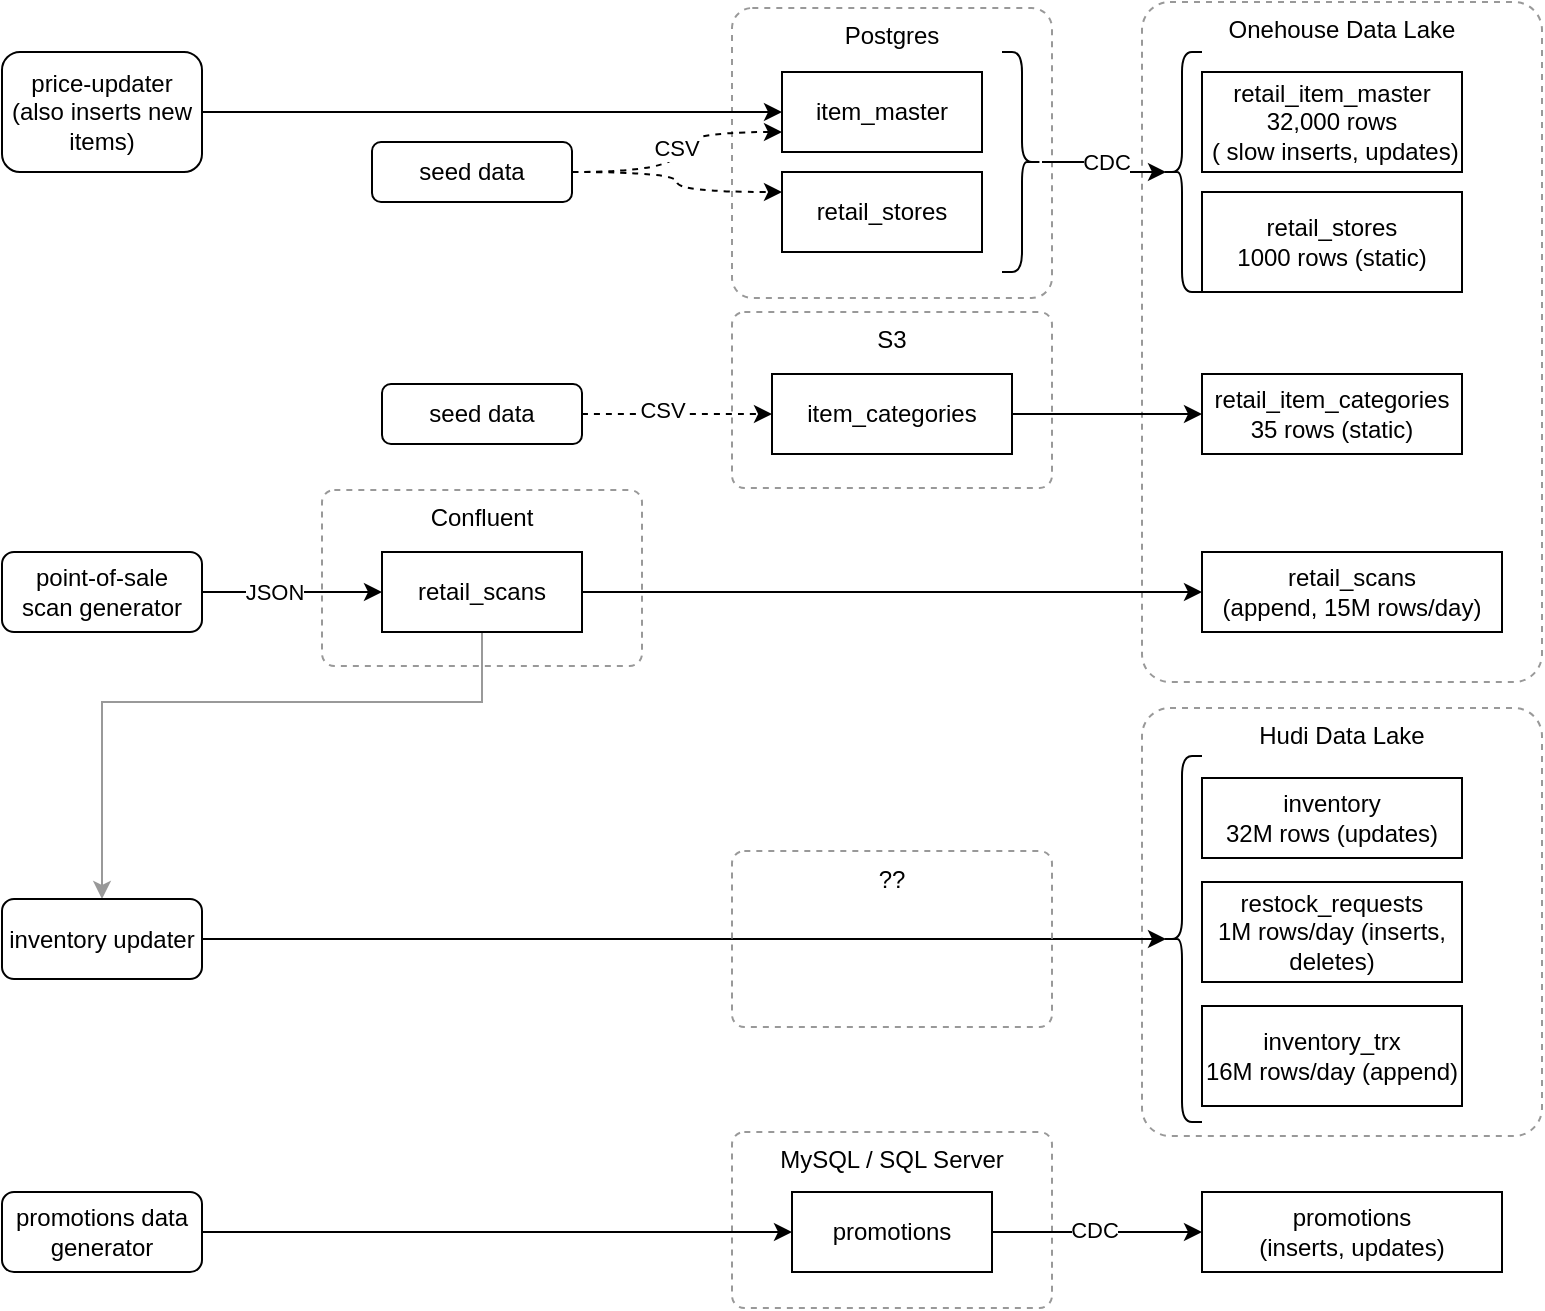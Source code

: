 <mxfile version="24.7.17" pages="6">
  <diagram name="architecture_v2" id="h9do2aBrcU-Vsm2p272a">
    <mxGraphModel dx="892" dy="646" grid="0" gridSize="10" guides="1" tooltips="1" connect="1" arrows="1" fold="1" page="1" pageScale="1" pageWidth="1100" pageHeight="850" math="0" shadow="0">
      <root>
        <mxCell id="yn9C-nGOyAa-Rfb6CCwV-0" />
        <mxCell id="yn9C-nGOyAa-Rfb6CCwV-1" parent="yn9C-nGOyAa-Rfb6CCwV-0" />
        <mxCell id="NZ7WKkHZo8QR-nIlHUJo-2" value="Hudi Data Lake" style="whiteSpace=wrap;html=1;align=center;dashed=1;verticalAlign=top;rounded=1;strokeColor=#999999;fillColor=none;arcSize=7;" vertex="1" parent="yn9C-nGOyAa-Rfb6CCwV-1">
          <mxGeometry x="585" y="370" width="200" height="214" as="geometry" />
        </mxCell>
        <mxCell id="yn9C-nGOyAa-Rfb6CCwV-2" value="MySQL / SQL Server" style="whiteSpace=wrap;html=1;align=center;dashed=1;verticalAlign=top;rounded=1;strokeColor=#999999;fillColor=none;arcSize=7;" vertex="1" parent="yn9C-nGOyAa-Rfb6CCwV-1">
          <mxGeometry x="380" y="582" width="160" height="88" as="geometry" />
        </mxCell>
        <mxCell id="yn9C-nGOyAa-Rfb6CCwV-3" value="S3" style="whiteSpace=wrap;html=1;align=center;dashed=1;verticalAlign=top;rounded=1;strokeColor=#999999;fillColor=none;arcSize=7;" vertex="1" parent="yn9C-nGOyAa-Rfb6CCwV-1">
          <mxGeometry x="380" y="172" width="160" height="88" as="geometry" />
        </mxCell>
        <mxCell id="yn9C-nGOyAa-Rfb6CCwV-4" value="Confluent" style="whiteSpace=wrap;html=1;align=center;dashed=1;verticalAlign=top;rounded=1;strokeColor=#999999;fillColor=none;arcSize=7;" vertex="1" parent="yn9C-nGOyAa-Rfb6CCwV-1">
          <mxGeometry x="175" y="261" width="160" height="88" as="geometry" />
        </mxCell>
        <mxCell id="yn9C-nGOyAa-Rfb6CCwV-5" value="Onehouse Data Lake" style="whiteSpace=wrap;html=1;align=center;dashed=1;verticalAlign=top;rounded=1;strokeColor=#999999;fillColor=none;arcSize=7;" vertex="1" parent="yn9C-nGOyAa-Rfb6CCwV-1">
          <mxGeometry x="585" y="17" width="200" height="340" as="geometry" />
        </mxCell>
        <mxCell id="yn9C-nGOyAa-Rfb6CCwV-6" value="Postgres" style="whiteSpace=wrap;html=1;align=center;dashed=1;verticalAlign=top;rounded=1;strokeColor=#999999;fillColor=none;arcSize=7;" vertex="1" parent="yn9C-nGOyAa-Rfb6CCwV-1">
          <mxGeometry x="380" y="20" width="160" height="145" as="geometry" />
        </mxCell>
        <mxCell id="yn9C-nGOyAa-Rfb6CCwV-7" value="retail_stores" style="whiteSpace=wrap;html=1;align=center;" vertex="1" parent="yn9C-nGOyAa-Rfb6CCwV-1">
          <mxGeometry x="405" y="102" width="100" height="40" as="geometry" />
        </mxCell>
        <mxCell id="yn9C-nGOyAa-Rfb6CCwV-8" style="edgeStyle=orthogonalEdgeStyle;rounded=0;orthogonalLoop=1;jettySize=auto;html=1;entryX=0;entryY=0.5;entryDx=0;entryDy=0;" edge="1" parent="yn9C-nGOyAa-Rfb6CCwV-1" source="yn9C-nGOyAa-Rfb6CCwV-9" target="yn9C-nGOyAa-Rfb6CCwV-10">
          <mxGeometry relative="1" as="geometry" />
        </mxCell>
        <mxCell id="NZ7WKkHZo8QR-nIlHUJo-4" style="edgeStyle=orthogonalEdgeStyle;rounded=0;orthogonalLoop=1;jettySize=auto;html=1;entryX=0.5;entryY=0;entryDx=0;entryDy=0;strokeColor=#999999;" edge="1" parent="yn9C-nGOyAa-Rfb6CCwV-1" source="yn9C-nGOyAa-Rfb6CCwV-9" target="NZ7WKkHZo8QR-nIlHUJo-3">
          <mxGeometry relative="1" as="geometry">
            <Array as="points">
              <mxPoint x="255" y="367" />
              <mxPoint x="65" y="367" />
            </Array>
          </mxGeometry>
        </mxCell>
        <mxCell id="yn9C-nGOyAa-Rfb6CCwV-9" value="retail_scans" style="whiteSpace=wrap;html=1;align=center;" vertex="1" parent="yn9C-nGOyAa-Rfb6CCwV-1">
          <mxGeometry x="205" y="292" width="100" height="40" as="geometry" />
        </mxCell>
        <mxCell id="yn9C-nGOyAa-Rfb6CCwV-10" value="retail_scans &lt;br&gt;(append, 15M rows/day)" style="whiteSpace=wrap;html=1;align=center;" vertex="1" parent="yn9C-nGOyAa-Rfb6CCwV-1">
          <mxGeometry x="615" y="292" width="150" height="40" as="geometry" />
        </mxCell>
        <mxCell id="yn9C-nGOyAa-Rfb6CCwV-11" value="item_master" style="whiteSpace=wrap;html=1;align=center;" vertex="1" parent="yn9C-nGOyAa-Rfb6CCwV-1">
          <mxGeometry x="405" y="52" width="100" height="40" as="geometry" />
        </mxCell>
        <mxCell id="yn9C-nGOyAa-Rfb6CCwV-12" style="edgeStyle=orthogonalEdgeStyle;rounded=0;orthogonalLoop=1;jettySize=auto;html=1;exitX=1;exitY=0.5;exitDx=0;exitDy=0;entryX=0;entryY=0.5;entryDx=0;entryDy=0;" edge="1" parent="yn9C-nGOyAa-Rfb6CCwV-1" source="yn9C-nGOyAa-Rfb6CCwV-13" target="yn9C-nGOyAa-Rfb6CCwV-21">
          <mxGeometry relative="1" as="geometry" />
        </mxCell>
        <mxCell id="yn9C-nGOyAa-Rfb6CCwV-13" value="item_categories" style="whiteSpace=wrap;html=1;align=center;" vertex="1" parent="yn9C-nGOyAa-Rfb6CCwV-1">
          <mxGeometry x="400" y="203" width="120" height="40" as="geometry" />
        </mxCell>
        <mxCell id="yn9C-nGOyAa-Rfb6CCwV-14" style="edgeStyle=orthogonalEdgeStyle;rounded=0;orthogonalLoop=1;jettySize=auto;html=1;entryX=0;entryY=0.5;entryDx=0;entryDy=0;" edge="1" parent="yn9C-nGOyAa-Rfb6CCwV-1" source="yn9C-nGOyAa-Rfb6CCwV-16" target="yn9C-nGOyAa-Rfb6CCwV-9">
          <mxGeometry relative="1" as="geometry" />
        </mxCell>
        <mxCell id="yn9C-nGOyAa-Rfb6CCwV-15" value="JSON" style="edgeLabel;html=1;align=center;verticalAlign=middle;resizable=0;points=[];" vertex="1" connectable="0" parent="yn9C-nGOyAa-Rfb6CCwV-14">
          <mxGeometry x="-0.717" relative="1" as="geometry">
            <mxPoint x="23" as="offset" />
          </mxGeometry>
        </mxCell>
        <mxCell id="yn9C-nGOyAa-Rfb6CCwV-16" value="point-of-sale&lt;br&gt;scan generator" style="whiteSpace=wrap;html=1;align=center;rounded=1;" vertex="1" parent="yn9C-nGOyAa-Rfb6CCwV-1">
          <mxGeometry x="15" y="292" width="100" height="40" as="geometry" />
        </mxCell>
        <mxCell id="yn9C-nGOyAa-Rfb6CCwV-17" style="edgeStyle=orthogonalEdgeStyle;rounded=0;orthogonalLoop=1;jettySize=auto;html=1;entryX=0;entryY=0.75;entryDx=0;entryDy=0;curved=1;dashed=1;" edge="1" parent="yn9C-nGOyAa-Rfb6CCwV-1" source="yn9C-nGOyAa-Rfb6CCwV-20" target="yn9C-nGOyAa-Rfb6CCwV-11">
          <mxGeometry relative="1" as="geometry">
            <mxPoint x="377" y="72" as="targetPoint" />
          </mxGeometry>
        </mxCell>
        <mxCell id="yn9C-nGOyAa-Rfb6CCwV-18" value="CSV" style="edgeLabel;html=1;align=center;verticalAlign=middle;resizable=0;points=[];" vertex="1" connectable="0" parent="yn9C-nGOyAa-Rfb6CCwV-17">
          <mxGeometry x="-0.222" relative="1" as="geometry">
            <mxPoint x="3" y="-12" as="offset" />
          </mxGeometry>
        </mxCell>
        <mxCell id="yn9C-nGOyAa-Rfb6CCwV-19" style="edgeStyle=orthogonalEdgeStyle;rounded=0;orthogonalLoop=1;jettySize=auto;html=1;exitX=1;exitY=0.5;exitDx=0;exitDy=0;entryX=0;entryY=0.25;entryDx=0;entryDy=0;dashed=1;curved=1;" edge="1" parent="yn9C-nGOyAa-Rfb6CCwV-1" source="yn9C-nGOyAa-Rfb6CCwV-20" target="yn9C-nGOyAa-Rfb6CCwV-7">
          <mxGeometry relative="1" as="geometry" />
        </mxCell>
        <mxCell id="yn9C-nGOyAa-Rfb6CCwV-20" value="seed data" style="whiteSpace=wrap;html=1;align=center;rounded=1;" vertex="1" parent="yn9C-nGOyAa-Rfb6CCwV-1">
          <mxGeometry x="200" y="87" width="100" height="30" as="geometry" />
        </mxCell>
        <mxCell id="yn9C-nGOyAa-Rfb6CCwV-21" value="retail_item_categories&lt;br&gt;35 rows (static)" style="whiteSpace=wrap;html=1;align=center;" vertex="1" parent="yn9C-nGOyAa-Rfb6CCwV-1">
          <mxGeometry x="615" y="203" width="130" height="40" as="geometry" />
        </mxCell>
        <mxCell id="yn9C-nGOyAa-Rfb6CCwV-22" value="retail_item_master&lt;div&gt;32,000 rows&lt;br&gt;&amp;nbsp;( slow inserts, updates)&lt;/div&gt;" style="whiteSpace=wrap;html=1;align=center;" vertex="1" parent="yn9C-nGOyAa-Rfb6CCwV-1">
          <mxGeometry x="615" y="52" width="130" height="50" as="geometry" />
        </mxCell>
        <mxCell id="yn9C-nGOyAa-Rfb6CCwV-23" value="retail_stores&lt;br&gt;1000 rows (static)" style="whiteSpace=wrap;html=1;align=center;" vertex="1" parent="yn9C-nGOyAa-Rfb6CCwV-1">
          <mxGeometry x="615" y="112" width="130" height="50" as="geometry" />
        </mxCell>
        <mxCell id="yn9C-nGOyAa-Rfb6CCwV-24" value="" style="shape=curlyBracket;whiteSpace=wrap;html=1;rounded=1;labelPosition=left;verticalLabelPosition=middle;align=right;verticalAlign=middle;" vertex="1" parent="yn9C-nGOyAa-Rfb6CCwV-1">
          <mxGeometry x="595" y="42" width="20" height="120" as="geometry" />
        </mxCell>
        <mxCell id="yn9C-nGOyAa-Rfb6CCwV-25" value="" style="shape=curlyBracket;whiteSpace=wrap;html=1;rounded=1;flipH=1;labelPosition=right;verticalLabelPosition=middle;align=left;verticalAlign=middle;" vertex="1" parent="yn9C-nGOyAa-Rfb6CCwV-1">
          <mxGeometry x="515" y="42" width="20" height="110" as="geometry" />
        </mxCell>
        <mxCell id="yn9C-nGOyAa-Rfb6CCwV-26" style="edgeStyle=orthogonalEdgeStyle;rounded=0;orthogonalLoop=1;jettySize=auto;html=1;entryX=0.1;entryY=0.5;entryDx=0;entryDy=0;entryPerimeter=0;" edge="1" parent="yn9C-nGOyAa-Rfb6CCwV-1" source="yn9C-nGOyAa-Rfb6CCwV-25" target="yn9C-nGOyAa-Rfb6CCwV-24">
          <mxGeometry relative="1" as="geometry" />
        </mxCell>
        <mxCell id="yn9C-nGOyAa-Rfb6CCwV-27" value="CDC" style="edgeLabel;html=1;align=center;verticalAlign=middle;resizable=0;points=[];" vertex="1" connectable="0" parent="yn9C-nGOyAa-Rfb6CCwV-26">
          <mxGeometry x="-0.29" y="-1" relative="1" as="geometry">
            <mxPoint x="8" y="-1" as="offset" />
          </mxGeometry>
        </mxCell>
        <mxCell id="yn9C-nGOyAa-Rfb6CCwV-28" style="edgeStyle=orthogonalEdgeStyle;rounded=0;orthogonalLoop=1;jettySize=auto;html=1;exitX=0.5;exitY=1;exitDx=0;exitDy=0;" edge="1" parent="yn9C-nGOyAa-Rfb6CCwV-1" source="yn9C-nGOyAa-Rfb6CCwV-6" target="yn9C-nGOyAa-Rfb6CCwV-6">
          <mxGeometry relative="1" as="geometry" />
        </mxCell>
        <mxCell id="yn9C-nGOyAa-Rfb6CCwV-29" value="price-updater (also inserts new items)" style="whiteSpace=wrap;html=1;align=center;rounded=1;" vertex="1" parent="yn9C-nGOyAa-Rfb6CCwV-1">
          <mxGeometry x="15" y="42" width="100" height="60" as="geometry" />
        </mxCell>
        <mxCell id="yn9C-nGOyAa-Rfb6CCwV-30" style="edgeStyle=orthogonalEdgeStyle;rounded=0;orthogonalLoop=1;jettySize=auto;html=1;exitX=1;exitY=0.5;exitDx=0;exitDy=0;entryX=0;entryY=0.5;entryDx=0;entryDy=0;" edge="1" parent="yn9C-nGOyAa-Rfb6CCwV-1" source="yn9C-nGOyAa-Rfb6CCwV-29" target="yn9C-nGOyAa-Rfb6CCwV-11">
          <mxGeometry relative="1" as="geometry" />
        </mxCell>
        <mxCell id="yn9C-nGOyAa-Rfb6CCwV-31" style="edgeStyle=orthogonalEdgeStyle;rounded=0;orthogonalLoop=1;jettySize=auto;html=1;entryX=0;entryY=0.5;entryDx=0;entryDy=0;curved=1;dashed=1;" edge="1" parent="yn9C-nGOyAa-Rfb6CCwV-1" source="yn9C-nGOyAa-Rfb6CCwV-33" target="yn9C-nGOyAa-Rfb6CCwV-13">
          <mxGeometry relative="1" as="geometry">
            <mxPoint x="410" y="203" as="targetPoint" />
          </mxGeometry>
        </mxCell>
        <mxCell id="yn9C-nGOyAa-Rfb6CCwV-32" value="CSV" style="edgeLabel;html=1;align=center;verticalAlign=middle;resizable=0;points=[];" vertex="1" connectable="0" parent="yn9C-nGOyAa-Rfb6CCwV-31">
          <mxGeometry x="-0.222" relative="1" as="geometry">
            <mxPoint x="3" y="-2" as="offset" />
          </mxGeometry>
        </mxCell>
        <mxCell id="yn9C-nGOyAa-Rfb6CCwV-33" value="seed data" style="whiteSpace=wrap;html=1;align=center;rounded=1;" vertex="1" parent="yn9C-nGOyAa-Rfb6CCwV-1">
          <mxGeometry x="205" y="208" width="100" height="30" as="geometry" />
        </mxCell>
        <mxCell id="yn9C-nGOyAa-Rfb6CCwV-34" style="edgeStyle=orthogonalEdgeStyle;rounded=0;orthogonalLoop=1;jettySize=auto;html=1;entryX=0;entryY=0.5;entryDx=0;entryDy=0;" edge="1" parent="yn9C-nGOyAa-Rfb6CCwV-1" source="yn9C-nGOyAa-Rfb6CCwV-36" target="yn9C-nGOyAa-Rfb6CCwV-37">
          <mxGeometry relative="1" as="geometry" />
        </mxCell>
        <mxCell id="yn9C-nGOyAa-Rfb6CCwV-35" value="CDC" style="edgeLabel;html=1;align=center;verticalAlign=middle;resizable=0;points=[];" vertex="1" connectable="0" parent="yn9C-nGOyAa-Rfb6CCwV-34">
          <mxGeometry x="-0.032" y="1" relative="1" as="geometry">
            <mxPoint as="offset" />
          </mxGeometry>
        </mxCell>
        <mxCell id="yn9C-nGOyAa-Rfb6CCwV-36" value="promotions" style="whiteSpace=wrap;html=1;align=center;" vertex="1" parent="yn9C-nGOyAa-Rfb6CCwV-1">
          <mxGeometry x="410" y="612" width="100" height="40" as="geometry" />
        </mxCell>
        <mxCell id="yn9C-nGOyAa-Rfb6CCwV-37" value="promotions&lt;br&gt;(inserts, updates)" style="whiteSpace=wrap;html=1;align=center;" vertex="1" parent="yn9C-nGOyAa-Rfb6CCwV-1">
          <mxGeometry x="615" y="612" width="150" height="40" as="geometry" />
        </mxCell>
        <mxCell id="yn9C-nGOyAa-Rfb6CCwV-38" style="edgeStyle=orthogonalEdgeStyle;rounded=0;orthogonalLoop=1;jettySize=auto;html=1;entryX=0;entryY=0.5;entryDx=0;entryDy=0;" edge="1" parent="yn9C-nGOyAa-Rfb6CCwV-1" source="yn9C-nGOyAa-Rfb6CCwV-40" target="yn9C-nGOyAa-Rfb6CCwV-36">
          <mxGeometry relative="1" as="geometry" />
        </mxCell>
        <mxCell id="yn9C-nGOyAa-Rfb6CCwV-40" value="promotions data generator" style="whiteSpace=wrap;html=1;align=center;rounded=1;" vertex="1" parent="yn9C-nGOyAa-Rfb6CCwV-1">
          <mxGeometry x="15" y="612" width="100" height="40" as="geometry" />
        </mxCell>
        <mxCell id="NZ7WKkHZo8QR-nIlHUJo-0" value="inventory&lt;br&gt;32M rows (updates)" style="whiteSpace=wrap;html=1;align=center;" vertex="1" parent="yn9C-nGOyAa-Rfb6CCwV-1">
          <mxGeometry x="615" y="405" width="130" height="40" as="geometry" />
        </mxCell>
        <mxCell id="NZ7WKkHZo8QR-nIlHUJo-1" value="restock_requests&lt;br&gt;1M rows/day (inserts, deletes)" style="whiteSpace=wrap;html=1;align=center;" vertex="1" parent="yn9C-nGOyAa-Rfb6CCwV-1">
          <mxGeometry x="615" y="457" width="130" height="50" as="geometry" />
        </mxCell>
        <mxCell id="NZ7WKkHZo8QR-nIlHUJo-5" style="edgeStyle=orthogonalEdgeStyle;rounded=0;orthogonalLoop=1;jettySize=auto;html=1;entryX=0.1;entryY=0.5;entryDx=0;entryDy=0;entryPerimeter=0;" edge="1" parent="yn9C-nGOyAa-Rfb6CCwV-1" source="NZ7WKkHZo8QR-nIlHUJo-3" target="o4hQH74bj3likcICKhMK-2">
          <mxGeometry relative="1" as="geometry" />
        </mxCell>
        <mxCell id="NZ7WKkHZo8QR-nIlHUJo-3" value="inventory updater" style="whiteSpace=wrap;html=1;align=center;rounded=1;" vertex="1" parent="yn9C-nGOyAa-Rfb6CCwV-1">
          <mxGeometry x="15" y="465.5" width="100" height="40" as="geometry" />
        </mxCell>
        <mxCell id="o4hQH74bj3likcICKhMK-1" value="inventory_trx&lt;br&gt;16M rows/day (append)" style="whiteSpace=wrap;html=1;align=center;" vertex="1" parent="yn9C-nGOyAa-Rfb6CCwV-1">
          <mxGeometry x="615" y="519" width="130" height="50" as="geometry" />
        </mxCell>
        <mxCell id="o4hQH74bj3likcICKhMK-2" value="" style="shape=curlyBracket;whiteSpace=wrap;html=1;rounded=1;labelPosition=left;verticalLabelPosition=middle;align=right;verticalAlign=middle;" vertex="1" parent="yn9C-nGOyAa-Rfb6CCwV-1">
          <mxGeometry x="595" y="394" width="20" height="183" as="geometry" />
        </mxCell>
        <mxCell id="o4hQH74bj3likcICKhMK-3" value="??" style="whiteSpace=wrap;html=1;align=center;dashed=1;verticalAlign=top;rounded=1;strokeColor=#999999;fillColor=none;arcSize=7;" vertex="1" parent="yn9C-nGOyAa-Rfb6CCwV-1">
          <mxGeometry x="380" y="441.5" width="160" height="88" as="geometry" />
        </mxCell>
      </root>
    </mxGraphModel>
  </diagram>
  <diagram id="R2lEEEUBdFMjLlhIrx00" name="tables">
    <mxGraphModel dx="1026" dy="743" grid="0" gridSize="10" guides="1" tooltips="1" connect="1" arrows="1" fold="1" page="1" pageScale="1" pageWidth="1100" pageHeight="850" background="none" math="0" shadow="0" extFonts="Permanent Marker^https://fonts.googleapis.com/css?family=Permanent+Marker">
      <root>
        <mxCell id="0" />
        <mxCell id="1" parent="0" />
        <mxCell id="41xI1ENaXl__7cdN0vgH-1" value="scans" style="shape=table;startSize=30;container=1;collapsible=0;childLayout=tableLayout;strokeColor=#CCCCCC;fontSize=14;fontStyle=1;fillColor=default;align=center;strokeWidth=2;perimeterSpacing=1;" parent="1" vertex="1">
          <mxGeometry x="650" y="10" width="240" height="210" as="geometry" />
        </mxCell>
        <mxCell id="41xI1ENaXl__7cdN0vgH-10" value="" style="shape=tableRow;horizontal=0;startSize=0;swimlaneHead=0;swimlaneBody=0;strokeColor=#CCCCCC;top=0;left=0;bottom=0;right=0;collapsible=0;dropTarget=0;fillColor=none;points=[[0,0.5],[1,0.5]];portConstraint=eastwest;fontSize=14;" parent="41xI1ENaXl__7cdN0vgH-1" vertex="1">
          <mxGeometry y="30" width="240" height="30" as="geometry" />
        </mxCell>
        <mxCell id="41xI1ENaXl__7cdN0vgH-11" value="store_id" style="shape=partialRectangle;html=1;whiteSpace=wrap;connectable=0;overflow=hidden;top=0;left=0;bottom=0;right=0;pointerEvents=1;fontSize=14;fillColor=none;strokeColor=#CCCCCC;align=left;perimeterSpacing=0;spacing=0;spacingLeft=4;" parent="41xI1ENaXl__7cdN0vgH-10" vertex="1">
          <mxGeometry width="126" height="30" as="geometry">
            <mxRectangle width="126" height="30" as="alternateBounds" />
          </mxGeometry>
        </mxCell>
        <mxCell id="41xI1ENaXl__7cdN0vgH-12" value="integer" style="shape=partialRectangle;html=1;whiteSpace=wrap;connectable=0;overflow=hidden;top=0;left=0;bottom=0;right=0;pointerEvents=1;fontSize=14;fillColor=none;strokeColor=#CCCCCC;perimeterSpacing=0;spacing=0;spacingLeft=4;align=left;" parent="41xI1ENaXl__7cdN0vgH-10" vertex="1">
          <mxGeometry x="126" width="80" height="30" as="geometry">
            <mxRectangle width="80" height="30" as="alternateBounds" />
          </mxGeometry>
        </mxCell>
        <mxCell id="41xI1ENaXl__7cdN0vgH-13" value="FK" style="shape=partialRectangle;html=1;whiteSpace=wrap;connectable=0;overflow=hidden;top=0;left=0;bottom=0;right=0;pointerEvents=1;fontSize=14;fillColor=none;strokeColor=#CCCCCC;perimeterSpacing=0;spacing=0;spacingLeft=4;" parent="41xI1ENaXl__7cdN0vgH-10" vertex="1">
          <mxGeometry x="206" width="34" height="30" as="geometry">
            <mxRectangle width="34" height="30" as="alternateBounds" />
          </mxGeometry>
        </mxCell>
        <mxCell id="41xI1ENaXl__7cdN0vgH-2" value="" style="shape=tableRow;horizontal=0;startSize=0;swimlaneHead=0;swimlaneBody=0;strokeColor=#CCCCCC;top=0;left=0;bottom=0;right=0;collapsible=0;dropTarget=0;fillColor=none;points=[[0,0.5],[1,0.5]];portConstraint=eastwest;fontSize=14;" parent="41xI1ENaXl__7cdN0vgH-1" vertex="1">
          <mxGeometry y="60" width="240" height="30" as="geometry" />
        </mxCell>
        <mxCell id="41xI1ENaXl__7cdN0vgH-3" value="scan_id" style="shape=partialRectangle;html=1;whiteSpace=wrap;connectable=0;overflow=hidden;top=0;left=0;bottom=0;right=0;pointerEvents=1;fontSize=14;fillColor=none;strokeColor=#CCCCCC;align=left;perimeterSpacing=0;spacing=0;spacingLeft=4;" parent="41xI1ENaXl__7cdN0vgH-2" vertex="1">
          <mxGeometry width="126" height="30" as="geometry">
            <mxRectangle width="126" height="30" as="alternateBounds" />
          </mxGeometry>
        </mxCell>
        <mxCell id="41xI1ENaXl__7cdN0vgH-4" value="UUID" style="shape=partialRectangle;html=1;whiteSpace=wrap;connectable=0;overflow=hidden;top=0;left=0;bottom=0;right=0;pointerEvents=1;fontSize=14;fillColor=none;strokeColor=inherit;perimeterSpacing=0;spacing=0;spacingLeft=4;align=left;" parent="41xI1ENaXl__7cdN0vgH-2" vertex="1">
          <mxGeometry x="126" width="80" height="30" as="geometry">
            <mxRectangle width="80" height="30" as="alternateBounds" />
          </mxGeometry>
        </mxCell>
        <mxCell id="41xI1ENaXl__7cdN0vgH-5" value="PK" style="shape=partialRectangle;html=1;whiteSpace=wrap;connectable=0;overflow=hidden;top=0;left=0;bottom=0;right=0;pointerEvents=1;fontSize=14;fillColor=none;strokeColor=#CCCCCC;perimeterSpacing=0;spacing=0;spacingLeft=4;" parent="41xI1ENaXl__7cdN0vgH-2" vertex="1">
          <mxGeometry x="206" width="34" height="30" as="geometry">
            <mxRectangle width="34" height="30" as="alternateBounds" />
          </mxGeometry>
        </mxCell>
        <mxCell id="41xI1ENaXl__7cdN0vgH-6" value="" style="shape=tableRow;horizontal=0;startSize=0;swimlaneHead=0;swimlaneBody=0;strokeColor=#CCCCCC;top=0;left=0;bottom=0;right=0;collapsible=0;dropTarget=0;fillColor=none;points=[[0,0.5],[1,0.5]];portConstraint=eastwest;fontSize=14;" parent="41xI1ENaXl__7cdN0vgH-1" vertex="1">
          <mxGeometry y="90" width="240" height="30" as="geometry" />
        </mxCell>
        <mxCell id="41xI1ENaXl__7cdN0vgH-7" value="item_upc" style="shape=partialRectangle;html=1;whiteSpace=wrap;connectable=0;overflow=hidden;top=0;left=0;bottom=0;right=0;pointerEvents=1;fontSize=14;fillColor=none;strokeColor=#CCCCCC;align=left;perimeterSpacing=0;spacing=0;spacingLeft=4;" parent="41xI1ENaXl__7cdN0vgH-6" vertex="1">
          <mxGeometry width="126" height="30" as="geometry">
            <mxRectangle width="126" height="30" as="alternateBounds" />
          </mxGeometry>
        </mxCell>
        <mxCell id="41xI1ENaXl__7cdN0vgH-8" value="string" style="shape=partialRectangle;html=1;whiteSpace=wrap;connectable=0;overflow=hidden;top=0;left=0;bottom=0;right=0;pointerEvents=1;fontSize=14;fillColor=none;strokeColor=#CCCCCC;perimeterSpacing=0;spacing=0;spacingLeft=4;align=left;" parent="41xI1ENaXl__7cdN0vgH-6" vertex="1">
          <mxGeometry x="126" width="80" height="30" as="geometry">
            <mxRectangle width="80" height="30" as="alternateBounds" />
          </mxGeometry>
        </mxCell>
        <mxCell id="41xI1ENaXl__7cdN0vgH-9" value="FK" style="shape=partialRectangle;html=1;whiteSpace=wrap;connectable=0;overflow=hidden;top=0;left=0;bottom=0;right=0;pointerEvents=1;fontSize=14;fillColor=none;strokeColor=#CCCCCC;perimeterSpacing=0;spacing=0;spacingLeft=4;" parent="41xI1ENaXl__7cdN0vgH-6" vertex="1">
          <mxGeometry x="206" width="34" height="30" as="geometry">
            <mxRectangle width="34" height="30" as="alternateBounds" />
          </mxGeometry>
        </mxCell>
        <mxCell id="41xI1ENaXl__7cdN0vgH-17" style="shape=tableRow;horizontal=0;startSize=0;swimlaneHead=0;swimlaneBody=0;strokeColor=#CCCCCC;top=0;left=0;bottom=0;right=0;collapsible=0;dropTarget=0;fillColor=none;points=[[0,0.5],[1,0.5]];portConstraint=eastwest;fontSize=14;" parent="41xI1ENaXl__7cdN0vgH-1" vertex="1">
          <mxGeometry y="120" width="240" height="30" as="geometry" />
        </mxCell>
        <mxCell id="41xI1ENaXl__7cdN0vgH-18" value="unit_qty" style="shape=partialRectangle;html=1;whiteSpace=wrap;connectable=0;overflow=hidden;top=0;left=0;bottom=0;right=0;pointerEvents=1;fontSize=14;fillColor=none;strokeColor=#CCCCCC;align=left;perimeterSpacing=0;spacing=0;spacingLeft=4;" parent="41xI1ENaXl__7cdN0vgH-17" vertex="1">
          <mxGeometry width="126" height="30" as="geometry">
            <mxRectangle width="126" height="30" as="alternateBounds" />
          </mxGeometry>
        </mxCell>
        <mxCell id="41xI1ENaXl__7cdN0vgH-19" value="integer" style="shape=partialRectangle;html=1;whiteSpace=wrap;connectable=0;overflow=hidden;top=0;left=0;bottom=0;right=0;pointerEvents=1;fontSize=14;fillColor=none;strokeColor=#CCCCCC;perimeterSpacing=0;spacing=0;spacingLeft=4;align=left;" parent="41xI1ENaXl__7cdN0vgH-17" vertex="1">
          <mxGeometry x="126" width="80" height="30" as="geometry">
            <mxRectangle width="80" height="30" as="alternateBounds" />
          </mxGeometry>
        </mxCell>
        <mxCell id="41xI1ENaXl__7cdN0vgH-20" style="shape=partialRectangle;html=1;whiteSpace=wrap;connectable=0;overflow=hidden;top=0;left=0;bottom=0;right=0;pointerEvents=1;fontSize=14;fillColor=none;strokeColor=#CCCCCC;perimeterSpacing=0;spacing=0;spacingLeft=4;" parent="41xI1ENaXl__7cdN0vgH-17" vertex="1">
          <mxGeometry x="206" width="34" height="30" as="geometry">
            <mxRectangle width="34" height="30" as="alternateBounds" />
          </mxGeometry>
        </mxCell>
        <mxCell id="qUyEBOurGj26OwrVx13e-9" style="shape=tableRow;horizontal=0;startSize=0;swimlaneHead=0;swimlaneBody=0;strokeColor=#CCCCCC;top=0;left=0;bottom=0;right=0;collapsible=0;dropTarget=0;fillColor=none;points=[[0,0.5],[1,0.5]];portConstraint=eastwest;fontSize=14;" vertex="1" parent="41xI1ENaXl__7cdN0vgH-1">
          <mxGeometry y="150" width="240" height="30" as="geometry" />
        </mxCell>
        <mxCell id="qUyEBOurGj26OwrVx13e-10" value="unit_price" style="shape=partialRectangle;html=1;whiteSpace=wrap;connectable=0;overflow=hidden;top=0;left=0;bottom=0;right=0;pointerEvents=1;fontSize=14;fillColor=none;strokeColor=#CCCCCC;align=left;perimeterSpacing=0;spacing=0;spacingLeft=4;" vertex="1" parent="qUyEBOurGj26OwrVx13e-9">
          <mxGeometry width="126" height="30" as="geometry">
            <mxRectangle width="126" height="30" as="alternateBounds" />
          </mxGeometry>
        </mxCell>
        <mxCell id="qUyEBOurGj26OwrVx13e-11" value="decimal" style="shape=partialRectangle;html=1;whiteSpace=wrap;connectable=0;overflow=hidden;top=0;left=0;bottom=0;right=0;pointerEvents=1;fontSize=14;fillColor=none;strokeColor=#CCCCCC;perimeterSpacing=0;spacing=0;spacingLeft=4;align=left;" vertex="1" parent="qUyEBOurGj26OwrVx13e-9">
          <mxGeometry x="126" width="80" height="30" as="geometry">
            <mxRectangle width="80" height="30" as="alternateBounds" />
          </mxGeometry>
        </mxCell>
        <mxCell id="qUyEBOurGj26OwrVx13e-12" style="shape=partialRectangle;html=1;whiteSpace=wrap;connectable=0;overflow=hidden;top=0;left=0;bottom=0;right=0;pointerEvents=1;fontSize=14;fillColor=none;strokeColor=#CCCCCC;perimeterSpacing=0;spacing=0;spacingLeft=4;" vertex="1" parent="qUyEBOurGj26OwrVx13e-9">
          <mxGeometry x="206" width="34" height="30" as="geometry">
            <mxRectangle width="34" height="30" as="alternateBounds" />
          </mxGeometry>
        </mxCell>
        <mxCell id="41xI1ENaXl__7cdN0vgH-21" style="shape=tableRow;horizontal=0;startSize=0;swimlaneHead=0;swimlaneBody=0;strokeColor=#CCCCCC;top=0;left=0;bottom=0;right=0;collapsible=0;dropTarget=0;fillColor=none;points=[[0,0.5],[1,0.5]];portConstraint=eastwest;fontSize=14;" parent="41xI1ENaXl__7cdN0vgH-1" vertex="1">
          <mxGeometry y="180" width="240" height="30" as="geometry" />
        </mxCell>
        <mxCell id="41xI1ENaXl__7cdN0vgH-22" value="scan_datetime" style="shape=partialRectangle;html=1;whiteSpace=wrap;connectable=0;overflow=hidden;top=0;left=0;bottom=0;right=0;pointerEvents=1;fontSize=14;fillColor=none;strokeColor=#CCCCCC;align=left;perimeterSpacing=0;spacing=0;spacingLeft=4;" parent="41xI1ENaXl__7cdN0vgH-21" vertex="1">
          <mxGeometry width="126" height="30" as="geometry">
            <mxRectangle width="126" height="30" as="alternateBounds" />
          </mxGeometry>
        </mxCell>
        <mxCell id="41xI1ENaXl__7cdN0vgH-23" value="timestamp" style="shape=partialRectangle;html=1;whiteSpace=wrap;connectable=0;overflow=hidden;top=0;left=0;bottom=0;right=0;pointerEvents=1;fontSize=14;fillColor=none;strokeColor=#CCCCCC;perimeterSpacing=0;spacing=0;spacingLeft=4;align=left;" parent="41xI1ENaXl__7cdN0vgH-21" vertex="1">
          <mxGeometry x="126" width="80" height="30" as="geometry">
            <mxRectangle width="80" height="30" as="alternateBounds" />
          </mxGeometry>
        </mxCell>
        <mxCell id="41xI1ENaXl__7cdN0vgH-24" style="shape=partialRectangle;html=1;whiteSpace=wrap;connectable=0;overflow=hidden;top=0;left=0;bottom=0;right=0;pointerEvents=1;fontSize=14;fillColor=none;strokeColor=#CCCCCC;perimeterSpacing=0;spacing=0;spacingLeft=4;" parent="41xI1ENaXl__7cdN0vgH-21" vertex="1">
          <mxGeometry x="206" width="34" height="30" as="geometry">
            <mxRectangle width="34" height="30" as="alternateBounds" />
          </mxGeometry>
        </mxCell>
        <mxCell id="41xI1ENaXl__7cdN0vgH-33" value="retail_stores" style="shape=table;startSize=30;container=1;collapsible=0;childLayout=tableLayout;strokeColor=#CCCCCC;fontSize=14;fontStyle=1;fillColor=default;align=center;strokeWidth=2;perimeterSpacing=1;" parent="1" vertex="1">
          <mxGeometry x="10" y="10" width="240" height="300" as="geometry" />
        </mxCell>
        <mxCell id="41xI1ENaXl__7cdN0vgH-34" value="" style="shape=tableRow;horizontal=0;startSize=0;swimlaneHead=0;swimlaneBody=0;strokeColor=#CCCCCC;top=0;left=0;bottom=0;right=0;collapsible=0;dropTarget=0;fillColor=none;points=[[0,0.5],[1,0.5]];portConstraint=eastwest;fontSize=14;" parent="41xI1ENaXl__7cdN0vgH-33" vertex="1">
          <mxGeometry y="30" width="240" height="30" as="geometry" />
        </mxCell>
        <mxCell id="41xI1ENaXl__7cdN0vgH-35" value="store_id" style="shape=partialRectangle;html=1;whiteSpace=wrap;connectable=0;overflow=hidden;top=0;left=0;bottom=0;right=0;pointerEvents=1;fontSize=14;fillColor=none;strokeColor=#CCCCCC;align=left;perimeterSpacing=0;spacing=0;spacingLeft=4;" parent="41xI1ENaXl__7cdN0vgH-34" vertex="1">
          <mxGeometry width="126" height="30" as="geometry">
            <mxRectangle width="126" height="30" as="alternateBounds" />
          </mxGeometry>
        </mxCell>
        <mxCell id="41xI1ENaXl__7cdN0vgH-36" value="integer" style="shape=partialRectangle;html=1;whiteSpace=wrap;connectable=0;overflow=hidden;top=0;left=0;bottom=0;right=0;pointerEvents=1;fontSize=14;fillColor=none;strokeColor=#CCCCCC;perimeterSpacing=0;spacing=0;spacingLeft=4;align=left;" parent="41xI1ENaXl__7cdN0vgH-34" vertex="1">
          <mxGeometry x="126" width="80" height="30" as="geometry">
            <mxRectangle width="80" height="30" as="alternateBounds" />
          </mxGeometry>
        </mxCell>
        <mxCell id="41xI1ENaXl__7cdN0vgH-37" value="PK" style="shape=partialRectangle;html=1;whiteSpace=wrap;connectable=0;overflow=hidden;top=0;left=0;bottom=0;right=0;pointerEvents=1;fontSize=14;fillColor=none;strokeColor=#CCCCCC;perimeterSpacing=0;spacing=0;spacingLeft=4;" parent="41xI1ENaXl__7cdN0vgH-34" vertex="1">
          <mxGeometry x="206" width="34" height="30" as="geometry">
            <mxRectangle width="34" height="30" as="alternateBounds" />
          </mxGeometry>
        </mxCell>
        <mxCell id="41xI1ENaXl__7cdN0vgH-38" style="shape=tableRow;horizontal=0;startSize=0;swimlaneHead=0;swimlaneBody=0;strokeColor=#CCCCCC;top=0;left=0;bottom=0;right=0;collapsible=0;dropTarget=0;fillColor=none;points=[[0,0.5],[1,0.5]];portConstraint=eastwest;fontSize=14;" parent="41xI1ENaXl__7cdN0vgH-33" vertex="1">
          <mxGeometry y="60" width="240" height="30" as="geometry" />
        </mxCell>
        <mxCell id="41xI1ENaXl__7cdN0vgH-39" value="address" style="shape=partialRectangle;html=1;whiteSpace=wrap;connectable=0;overflow=hidden;top=0;left=0;bottom=0;right=0;pointerEvents=1;fontSize=14;fillColor=none;strokeColor=#CCCCCC;align=left;perimeterSpacing=0;spacing=0;spacingLeft=4;" parent="41xI1ENaXl__7cdN0vgH-38" vertex="1">
          <mxGeometry width="126" height="30" as="geometry">
            <mxRectangle width="126" height="30" as="alternateBounds" />
          </mxGeometry>
        </mxCell>
        <mxCell id="41xI1ENaXl__7cdN0vgH-40" value="string" style="shape=partialRectangle;html=1;whiteSpace=wrap;connectable=0;overflow=hidden;top=0;left=0;bottom=0;right=0;pointerEvents=1;fontSize=14;fillColor=none;strokeColor=inherit;perimeterSpacing=0;spacing=0;spacingLeft=4;align=left;" parent="41xI1ENaXl__7cdN0vgH-38" vertex="1">
          <mxGeometry x="126" width="80" height="30" as="geometry">
            <mxRectangle width="80" height="30" as="alternateBounds" />
          </mxGeometry>
        </mxCell>
        <mxCell id="41xI1ENaXl__7cdN0vgH-41" style="shape=partialRectangle;html=1;whiteSpace=wrap;connectable=0;overflow=hidden;top=0;left=0;bottom=0;right=0;pointerEvents=1;fontSize=14;fillColor=none;strokeColor=#CCCCCC;perimeterSpacing=0;spacing=0;spacingLeft=4;" parent="41xI1ENaXl__7cdN0vgH-38" vertex="1">
          <mxGeometry x="206" width="34" height="30" as="geometry">
            <mxRectangle width="34" height="30" as="alternateBounds" />
          </mxGeometry>
        </mxCell>
        <mxCell id="41xI1ENaXl__7cdN0vgH-42" value="" style="shape=tableRow;horizontal=0;startSize=0;swimlaneHead=0;swimlaneBody=0;strokeColor=#CCCCCC;top=0;left=0;bottom=0;right=0;collapsible=0;dropTarget=0;fillColor=none;points=[[0,0.5],[1,0.5]];portConstraint=eastwest;fontSize=14;" parent="41xI1ENaXl__7cdN0vgH-33" vertex="1">
          <mxGeometry y="90" width="240" height="30" as="geometry" />
        </mxCell>
        <mxCell id="41xI1ENaXl__7cdN0vgH-43" value="city" style="shape=partialRectangle;html=1;whiteSpace=wrap;connectable=0;overflow=hidden;top=0;left=0;bottom=0;right=0;pointerEvents=1;fontSize=14;fillColor=none;strokeColor=#CCCCCC;align=left;perimeterSpacing=0;spacing=0;spacingLeft=4;" parent="41xI1ENaXl__7cdN0vgH-42" vertex="1">
          <mxGeometry width="126" height="30" as="geometry">
            <mxRectangle width="126" height="30" as="alternateBounds" />
          </mxGeometry>
        </mxCell>
        <mxCell id="41xI1ENaXl__7cdN0vgH-44" value="string" style="shape=partialRectangle;html=1;whiteSpace=wrap;connectable=0;overflow=hidden;top=0;left=0;bottom=0;right=0;pointerEvents=1;fontSize=14;fillColor=none;strokeColor=inherit;perimeterSpacing=0;spacing=0;spacingLeft=4;align=left;" parent="41xI1ENaXl__7cdN0vgH-42" vertex="1">
          <mxGeometry x="126" width="80" height="30" as="geometry">
            <mxRectangle width="80" height="30" as="alternateBounds" />
          </mxGeometry>
        </mxCell>
        <mxCell id="41xI1ENaXl__7cdN0vgH-45" value="" style="shape=partialRectangle;html=1;whiteSpace=wrap;connectable=0;overflow=hidden;top=0;left=0;bottom=0;right=0;pointerEvents=1;fontSize=14;fillColor=none;strokeColor=#CCCCCC;perimeterSpacing=0;spacing=0;spacingLeft=4;" parent="41xI1ENaXl__7cdN0vgH-42" vertex="1">
          <mxGeometry x="206" width="34" height="30" as="geometry">
            <mxRectangle width="34" height="30" as="alternateBounds" />
          </mxGeometry>
        </mxCell>
        <mxCell id="41xI1ENaXl__7cdN0vgH-46" value="" style="shape=tableRow;horizontal=0;startSize=0;swimlaneHead=0;swimlaneBody=0;strokeColor=#CCCCCC;top=0;left=0;bottom=0;right=0;collapsible=0;dropTarget=0;fillColor=none;points=[[0,0.5],[1,0.5]];portConstraint=eastwest;fontSize=14;" parent="41xI1ENaXl__7cdN0vgH-33" vertex="1">
          <mxGeometry y="120" width="240" height="30" as="geometry" />
        </mxCell>
        <mxCell id="41xI1ENaXl__7cdN0vgH-47" value="state" style="shape=partialRectangle;html=1;whiteSpace=wrap;connectable=0;overflow=hidden;top=0;left=0;bottom=0;right=0;pointerEvents=1;fontSize=14;fillColor=none;strokeColor=#CCCCCC;align=left;perimeterSpacing=0;spacing=0;spacingLeft=4;" parent="41xI1ENaXl__7cdN0vgH-46" vertex="1">
          <mxGeometry width="126" height="30" as="geometry">
            <mxRectangle width="126" height="30" as="alternateBounds" />
          </mxGeometry>
        </mxCell>
        <mxCell id="41xI1ENaXl__7cdN0vgH-48" value="string" style="shape=partialRectangle;html=1;whiteSpace=wrap;connectable=0;overflow=hidden;top=0;left=0;bottom=0;right=0;pointerEvents=1;fontSize=14;fillColor=none;strokeColor=#CCCCCC;perimeterSpacing=0;spacing=0;spacingLeft=4;align=left;" parent="41xI1ENaXl__7cdN0vgH-46" vertex="1">
          <mxGeometry x="126" width="80" height="30" as="geometry">
            <mxRectangle width="80" height="30" as="alternateBounds" />
          </mxGeometry>
        </mxCell>
        <mxCell id="41xI1ENaXl__7cdN0vgH-49" value="" style="shape=partialRectangle;html=1;whiteSpace=wrap;connectable=0;overflow=hidden;top=0;left=0;bottom=0;right=0;pointerEvents=1;fontSize=14;fillColor=none;strokeColor=#CCCCCC;perimeterSpacing=0;spacing=0;spacingLeft=4;" parent="41xI1ENaXl__7cdN0vgH-46" vertex="1">
          <mxGeometry x="206" width="34" height="30" as="geometry">
            <mxRectangle width="34" height="30" as="alternateBounds" />
          </mxGeometry>
        </mxCell>
        <mxCell id="41xI1ENaXl__7cdN0vgH-50" style="shape=tableRow;horizontal=0;startSize=0;swimlaneHead=0;swimlaneBody=0;strokeColor=#CCCCCC;top=0;left=0;bottom=0;right=0;collapsible=0;dropTarget=0;fillColor=none;points=[[0,0.5],[1,0.5]];portConstraint=eastwest;fontSize=14;" parent="41xI1ENaXl__7cdN0vgH-33" vertex="1">
          <mxGeometry y="150" width="240" height="30" as="geometry" />
        </mxCell>
        <mxCell id="41xI1ENaXl__7cdN0vgH-51" value="zipcode" style="shape=partialRectangle;html=1;whiteSpace=wrap;connectable=0;overflow=hidden;top=0;left=0;bottom=0;right=0;pointerEvents=1;fontSize=14;fillColor=none;strokeColor=#CCCCCC;align=left;perimeterSpacing=0;spacing=0;spacingLeft=4;" parent="41xI1ENaXl__7cdN0vgH-50" vertex="1">
          <mxGeometry width="126" height="30" as="geometry">
            <mxRectangle width="126" height="30" as="alternateBounds" />
          </mxGeometry>
        </mxCell>
        <mxCell id="41xI1ENaXl__7cdN0vgH-52" value="string" style="shape=partialRectangle;html=1;whiteSpace=wrap;connectable=0;overflow=hidden;top=0;left=0;bottom=0;right=0;pointerEvents=1;fontSize=14;fillColor=none;strokeColor=#CCCCCC;perimeterSpacing=0;spacing=0;spacingLeft=4;align=left;" parent="41xI1ENaXl__7cdN0vgH-50" vertex="1">
          <mxGeometry x="126" width="80" height="30" as="geometry">
            <mxRectangle width="80" height="30" as="alternateBounds" />
          </mxGeometry>
        </mxCell>
        <mxCell id="41xI1ENaXl__7cdN0vgH-53" style="shape=partialRectangle;html=1;whiteSpace=wrap;connectable=0;overflow=hidden;top=0;left=0;bottom=0;right=0;pointerEvents=1;fontSize=14;fillColor=none;strokeColor=#CCCCCC;perimeterSpacing=0;spacing=0;spacingLeft=4;" parent="41xI1ENaXl__7cdN0vgH-50" vertex="1">
          <mxGeometry x="206" width="34" height="30" as="geometry">
            <mxRectangle width="34" height="30" as="alternateBounds" />
          </mxGeometry>
        </mxCell>
        <mxCell id="41xI1ENaXl__7cdN0vgH-54" style="shape=tableRow;horizontal=0;startSize=0;swimlaneHead=0;swimlaneBody=0;strokeColor=#CCCCCC;top=0;left=0;bottom=0;right=0;collapsible=0;dropTarget=0;fillColor=none;points=[[0,0.5],[1,0.5]];portConstraint=eastwest;fontSize=14;" parent="41xI1ENaXl__7cdN0vgH-33" vertex="1">
          <mxGeometry y="180" width="240" height="30" as="geometry" />
        </mxCell>
        <mxCell id="41xI1ENaXl__7cdN0vgH-55" value="longitude" style="shape=partialRectangle;html=1;whiteSpace=wrap;connectable=0;overflow=hidden;top=0;left=0;bottom=0;right=0;pointerEvents=1;fontSize=14;fillColor=none;strokeColor=#CCCCCC;align=left;perimeterSpacing=0;spacing=0;spacingLeft=4;" parent="41xI1ENaXl__7cdN0vgH-54" vertex="1">
          <mxGeometry width="126" height="30" as="geometry">
            <mxRectangle width="126" height="30" as="alternateBounds" />
          </mxGeometry>
        </mxCell>
        <mxCell id="41xI1ENaXl__7cdN0vgH-56" value="float" style="shape=partialRectangle;html=1;whiteSpace=wrap;connectable=0;overflow=hidden;top=0;left=0;bottom=0;right=0;pointerEvents=1;fontSize=14;fillColor=none;strokeColor=#CCCCCC;perimeterSpacing=0;spacing=0;spacingLeft=4;align=left;" parent="41xI1ENaXl__7cdN0vgH-54" vertex="1">
          <mxGeometry x="126" width="80" height="30" as="geometry">
            <mxRectangle width="80" height="30" as="alternateBounds" />
          </mxGeometry>
        </mxCell>
        <mxCell id="41xI1ENaXl__7cdN0vgH-57" style="shape=partialRectangle;html=1;whiteSpace=wrap;connectable=0;overflow=hidden;top=0;left=0;bottom=0;right=0;pointerEvents=1;fontSize=14;fillColor=none;strokeColor=#CCCCCC;perimeterSpacing=0;spacing=0;spacingLeft=4;" parent="41xI1ENaXl__7cdN0vgH-54" vertex="1">
          <mxGeometry x="206" width="34" height="30" as="geometry">
            <mxRectangle width="34" height="30" as="alternateBounds" />
          </mxGeometry>
        </mxCell>
        <mxCell id="41xI1ENaXl__7cdN0vgH-58" style="shape=tableRow;horizontal=0;startSize=0;swimlaneHead=0;swimlaneBody=0;strokeColor=#CCCCCC;top=0;left=0;bottom=0;right=0;collapsible=0;dropTarget=0;fillColor=none;points=[[0,0.5],[1,0.5]];portConstraint=eastwest;fontSize=14;" parent="41xI1ENaXl__7cdN0vgH-33" vertex="1">
          <mxGeometry y="210" width="240" height="30" as="geometry" />
        </mxCell>
        <mxCell id="41xI1ENaXl__7cdN0vgH-59" value="latitude" style="shape=partialRectangle;html=1;whiteSpace=wrap;connectable=0;overflow=hidden;top=0;left=0;bottom=0;right=0;pointerEvents=1;fontSize=14;fillColor=none;strokeColor=#CCCCCC;align=left;perimeterSpacing=0;spacing=0;spacingLeft=4;" parent="41xI1ENaXl__7cdN0vgH-58" vertex="1">
          <mxGeometry width="126" height="30" as="geometry">
            <mxRectangle width="126" height="30" as="alternateBounds" />
          </mxGeometry>
        </mxCell>
        <mxCell id="41xI1ENaXl__7cdN0vgH-60" value="float" style="shape=partialRectangle;html=1;whiteSpace=wrap;connectable=0;overflow=hidden;top=0;left=0;bottom=0;right=0;pointerEvents=1;fontSize=14;fillColor=none;strokeColor=#CCCCCC;perimeterSpacing=0;spacing=0;spacingLeft=4;align=left;" parent="41xI1ENaXl__7cdN0vgH-58" vertex="1">
          <mxGeometry x="126" width="80" height="30" as="geometry">
            <mxRectangle width="80" height="30" as="alternateBounds" />
          </mxGeometry>
        </mxCell>
        <mxCell id="41xI1ENaXl__7cdN0vgH-61" style="shape=partialRectangle;html=1;whiteSpace=wrap;connectable=0;overflow=hidden;top=0;left=0;bottom=0;right=0;pointerEvents=1;fontSize=14;fillColor=none;strokeColor=#CCCCCC;perimeterSpacing=0;spacing=0;spacingLeft=4;" parent="41xI1ENaXl__7cdN0vgH-58" vertex="1">
          <mxGeometry x="206" width="34" height="30" as="geometry">
            <mxRectangle width="34" height="30" as="alternateBounds" />
          </mxGeometry>
        </mxCell>
        <mxCell id="41xI1ENaXl__7cdN0vgH-62" style="shape=tableRow;horizontal=0;startSize=0;swimlaneHead=0;swimlaneBody=0;strokeColor=#CCCCCC;top=0;left=0;bottom=0;right=0;collapsible=0;dropTarget=0;fillColor=none;points=[[0,0.5],[1,0.5]];portConstraint=eastwest;fontSize=14;" parent="41xI1ENaXl__7cdN0vgH-33" vertex="1">
          <mxGeometry y="240" width="240" height="30" as="geometry" />
        </mxCell>
        <mxCell id="41xI1ENaXl__7cdN0vgH-63" value="timezone" style="shape=partialRectangle;html=1;whiteSpace=wrap;connectable=0;overflow=hidden;top=0;left=0;bottom=0;right=0;pointerEvents=1;fontSize=14;fillColor=none;strokeColor=#CCCCCC;align=left;perimeterSpacing=0;spacing=0;spacingLeft=4;" parent="41xI1ENaXl__7cdN0vgH-62" vertex="1">
          <mxGeometry width="126" height="30" as="geometry">
            <mxRectangle width="126" height="30" as="alternateBounds" />
          </mxGeometry>
        </mxCell>
        <mxCell id="41xI1ENaXl__7cdN0vgH-64" value="string" style="shape=partialRectangle;html=1;whiteSpace=wrap;connectable=0;overflow=hidden;top=0;left=0;bottom=0;right=0;pointerEvents=1;fontSize=14;fillColor=none;strokeColor=#CCCCCC;perimeterSpacing=0;spacing=0;spacingLeft=4;align=left;" parent="41xI1ENaXl__7cdN0vgH-62" vertex="1">
          <mxGeometry x="126" width="80" height="30" as="geometry">
            <mxRectangle width="80" height="30" as="alternateBounds" />
          </mxGeometry>
        </mxCell>
        <mxCell id="41xI1ENaXl__7cdN0vgH-65" style="shape=partialRectangle;html=1;whiteSpace=wrap;connectable=0;overflow=hidden;top=0;left=0;bottom=0;right=0;pointerEvents=1;fontSize=14;fillColor=none;strokeColor=#CCCCCC;perimeterSpacing=0;spacing=0;spacingLeft=4;" parent="41xI1ENaXl__7cdN0vgH-62" vertex="1">
          <mxGeometry x="206" width="34" height="30" as="geometry">
            <mxRectangle width="34" height="30" as="alternateBounds" />
          </mxGeometry>
        </mxCell>
        <mxCell id="qUyEBOurGj26OwrVx13e-1" style="shape=tableRow;horizontal=0;startSize=0;swimlaneHead=0;swimlaneBody=0;strokeColor=#CCCCCC;top=0;left=0;bottom=0;right=0;collapsible=0;dropTarget=0;fillColor=none;points=[[0,0.5],[1,0.5]];portConstraint=eastwest;fontSize=14;" vertex="1" parent="41xI1ENaXl__7cdN0vgH-33">
          <mxGeometry y="270" width="240" height="30" as="geometry" />
        </mxCell>
        <mxCell id="qUyEBOurGj26OwrVx13e-2" value="region" style="shape=partialRectangle;html=1;whiteSpace=wrap;connectable=0;overflow=hidden;top=0;left=0;bottom=0;right=0;pointerEvents=1;fontSize=14;fillColor=none;strokeColor=#CCCCCC;align=left;perimeterSpacing=0;spacing=0;spacingLeft=4;" vertex="1" parent="qUyEBOurGj26OwrVx13e-1">
          <mxGeometry width="126" height="30" as="geometry">
            <mxRectangle width="126" height="30" as="alternateBounds" />
          </mxGeometry>
        </mxCell>
        <mxCell id="qUyEBOurGj26OwrVx13e-3" value="string" style="shape=partialRectangle;html=1;whiteSpace=wrap;connectable=0;overflow=hidden;top=0;left=0;bottom=0;right=0;pointerEvents=1;fontSize=14;fillColor=none;strokeColor=#CCCCCC;perimeterSpacing=0;spacing=0;spacingLeft=4;align=left;" vertex="1" parent="qUyEBOurGj26OwrVx13e-1">
          <mxGeometry x="126" width="80" height="30" as="geometry">
            <mxRectangle width="80" height="30" as="alternateBounds" />
          </mxGeometry>
        </mxCell>
        <mxCell id="qUyEBOurGj26OwrVx13e-4" style="shape=partialRectangle;html=1;whiteSpace=wrap;connectable=0;overflow=hidden;top=0;left=0;bottom=0;right=0;pointerEvents=1;fontSize=14;fillColor=none;strokeColor=#CCCCCC;perimeterSpacing=0;spacing=0;spacingLeft=4;" vertex="1" parent="qUyEBOurGj26OwrVx13e-1">
          <mxGeometry x="206" width="34" height="30" as="geometry">
            <mxRectangle width="34" height="30" as="alternateBounds" />
          </mxGeometry>
        </mxCell>
        <mxCell id="41xI1ENaXl__7cdN0vgH-66" value="item_master" style="shape=table;startSize=30;container=1;collapsible=0;childLayout=tableLayout;strokeColor=#CCCCCC;fontSize=14;fontStyle=1;fillColor=default;align=center;strokeWidth=2;perimeterSpacing=1;" parent="1" vertex="1">
          <mxGeometry x="10" y="335" width="240" height="180" as="geometry" />
        </mxCell>
        <mxCell id="41xI1ENaXl__7cdN0vgH-67" value="" style="shape=tableRow;horizontal=0;startSize=0;swimlaneHead=0;swimlaneBody=0;strokeColor=#CCCCCC;top=0;left=0;bottom=0;right=0;collapsible=0;dropTarget=0;fillColor=none;points=[[0,0.5],[1,0.5]];portConstraint=eastwest;fontSize=14;" parent="41xI1ENaXl__7cdN0vgH-66" vertex="1">
          <mxGeometry y="30" width="240" height="30" as="geometry" />
        </mxCell>
        <mxCell id="41xI1ENaXl__7cdN0vgH-68" value="item_id" style="shape=partialRectangle;html=1;whiteSpace=wrap;connectable=0;overflow=hidden;top=0;left=0;bottom=0;right=0;pointerEvents=1;fontSize=14;fillColor=none;strokeColor=#CCCCCC;align=left;perimeterSpacing=0;spacing=0;spacingLeft=4;" parent="41xI1ENaXl__7cdN0vgH-67" vertex="1">
          <mxGeometry width="126" height="30" as="geometry">
            <mxRectangle width="126" height="30" as="alternateBounds" />
          </mxGeometry>
        </mxCell>
        <mxCell id="41xI1ENaXl__7cdN0vgH-69" value="integer" style="shape=partialRectangle;html=1;whiteSpace=wrap;connectable=0;overflow=hidden;top=0;left=0;bottom=0;right=0;pointerEvents=1;fontSize=14;fillColor=none;strokeColor=#CCCCCC;perimeterSpacing=0;spacing=0;spacingLeft=4;align=left;" parent="41xI1ENaXl__7cdN0vgH-67" vertex="1">
          <mxGeometry x="126" width="80" height="30" as="geometry">
            <mxRectangle width="80" height="30" as="alternateBounds" />
          </mxGeometry>
        </mxCell>
        <mxCell id="41xI1ENaXl__7cdN0vgH-70" value="PK" style="shape=partialRectangle;html=1;whiteSpace=wrap;connectable=0;overflow=hidden;top=0;left=0;bottom=0;right=0;pointerEvents=1;fontSize=14;fillColor=none;strokeColor=#CCCCCC;perimeterSpacing=0;spacing=0;spacingLeft=4;" parent="41xI1ENaXl__7cdN0vgH-67" vertex="1">
          <mxGeometry x="206" width="34" height="30" as="geometry">
            <mxRectangle width="34" height="30" as="alternateBounds" />
          </mxGeometry>
        </mxCell>
        <mxCell id="41xI1ENaXl__7cdN0vgH-71" style="shape=tableRow;horizontal=0;startSize=0;swimlaneHead=0;swimlaneBody=0;strokeColor=#CCCCCC;top=0;left=0;bottom=0;right=0;collapsible=0;dropTarget=0;fillColor=none;points=[[0,0.5],[1,0.5]];portConstraint=eastwest;fontSize=14;" parent="41xI1ENaXl__7cdN0vgH-66" vertex="1">
          <mxGeometry y="60" width="240" height="30" as="geometry" />
        </mxCell>
        <mxCell id="41xI1ENaXl__7cdN0vgH-72" value="category_code" style="shape=partialRectangle;html=1;whiteSpace=wrap;connectable=0;overflow=hidden;top=0;left=0;bottom=0;right=0;pointerEvents=1;fontSize=14;fillColor=none;strokeColor=#CCCCCC;align=left;perimeterSpacing=0;spacing=0;spacingLeft=4;" parent="41xI1ENaXl__7cdN0vgH-71" vertex="1">
          <mxGeometry width="126" height="30" as="geometry">
            <mxRectangle width="126" height="30" as="alternateBounds" />
          </mxGeometry>
        </mxCell>
        <mxCell id="41xI1ENaXl__7cdN0vgH-73" value="integer" style="shape=partialRectangle;html=1;whiteSpace=wrap;connectable=0;overflow=hidden;top=0;left=0;bottom=0;right=0;pointerEvents=1;fontSize=14;fillColor=none;strokeColor=inherit;perimeterSpacing=0;spacing=0;spacingLeft=4;align=left;" parent="41xI1ENaXl__7cdN0vgH-71" vertex="1">
          <mxGeometry x="126" width="80" height="30" as="geometry">
            <mxRectangle width="80" height="30" as="alternateBounds" />
          </mxGeometry>
        </mxCell>
        <mxCell id="41xI1ENaXl__7cdN0vgH-74" value="FK" style="shape=partialRectangle;html=1;whiteSpace=wrap;connectable=0;overflow=hidden;top=0;left=0;bottom=0;right=0;pointerEvents=1;fontSize=14;fillColor=none;strokeColor=#CCCCCC;perimeterSpacing=0;spacing=0;spacingLeft=4;" parent="41xI1ENaXl__7cdN0vgH-71" vertex="1">
          <mxGeometry x="206" width="34" height="30" as="geometry">
            <mxRectangle width="34" height="30" as="alternateBounds" />
          </mxGeometry>
        </mxCell>
        <mxCell id="41xI1ENaXl__7cdN0vgH-75" value="" style="shape=tableRow;horizontal=0;startSize=0;swimlaneHead=0;swimlaneBody=0;strokeColor=#CCCCCC;top=0;left=0;bottom=0;right=0;collapsible=0;dropTarget=0;fillColor=none;points=[[0,0.5],[1,0.5]];portConstraint=eastwest;fontSize=14;" parent="41xI1ENaXl__7cdN0vgH-66" vertex="1">
          <mxGeometry y="90" width="240" height="30" as="geometry" />
        </mxCell>
        <mxCell id="41xI1ENaXl__7cdN0vgH-76" value="item_price" style="shape=partialRectangle;html=1;whiteSpace=wrap;connectable=0;overflow=hidden;top=0;left=0;bottom=0;right=0;pointerEvents=1;fontSize=14;fillColor=none;strokeColor=#CCCCCC;align=left;perimeterSpacing=0;spacing=0;spacingLeft=4;" parent="41xI1ENaXl__7cdN0vgH-75" vertex="1">
          <mxGeometry width="126" height="30" as="geometry">
            <mxRectangle width="126" height="30" as="alternateBounds" />
          </mxGeometry>
        </mxCell>
        <mxCell id="41xI1ENaXl__7cdN0vgH-77" value="decimal" style="shape=partialRectangle;html=1;whiteSpace=wrap;connectable=0;overflow=hidden;top=0;left=0;bottom=0;right=0;pointerEvents=1;fontSize=14;fillColor=none;strokeColor=inherit;perimeterSpacing=0;spacing=0;spacingLeft=4;align=left;" parent="41xI1ENaXl__7cdN0vgH-75" vertex="1">
          <mxGeometry x="126" width="80" height="30" as="geometry">
            <mxRectangle width="80" height="30" as="alternateBounds" />
          </mxGeometry>
        </mxCell>
        <mxCell id="41xI1ENaXl__7cdN0vgH-78" value="" style="shape=partialRectangle;html=1;whiteSpace=wrap;connectable=0;overflow=hidden;top=0;left=0;bottom=0;right=0;pointerEvents=1;fontSize=14;fillColor=none;strokeColor=#CCCCCC;perimeterSpacing=0;spacing=0;spacingLeft=4;" parent="41xI1ENaXl__7cdN0vgH-75" vertex="1">
          <mxGeometry x="206" width="34" height="30" as="geometry">
            <mxRectangle width="34" height="30" as="alternateBounds" />
          </mxGeometry>
        </mxCell>
        <mxCell id="41xI1ENaXl__7cdN0vgH-79" value="" style="shape=tableRow;horizontal=0;startSize=0;swimlaneHead=0;swimlaneBody=0;strokeColor=#CCCCCC;top=0;left=0;bottom=0;right=0;collapsible=0;dropTarget=0;fillColor=none;points=[[0,0.5],[1,0.5]];portConstraint=eastwest;fontSize=14;" parent="41xI1ENaXl__7cdN0vgH-66" vertex="1">
          <mxGeometry y="120" width="240" height="30" as="geometry" />
        </mxCell>
        <mxCell id="41xI1ENaXl__7cdN0vgH-80" value="item_upc" style="shape=partialRectangle;html=1;whiteSpace=wrap;connectable=0;overflow=hidden;top=0;left=0;bottom=0;right=0;pointerEvents=1;fontSize=14;fillColor=none;strokeColor=#CCCCCC;align=left;perimeterSpacing=0;spacing=0;spacingLeft=4;" parent="41xI1ENaXl__7cdN0vgH-79" vertex="1">
          <mxGeometry width="126" height="30" as="geometry">
            <mxRectangle width="126" height="30" as="alternateBounds" />
          </mxGeometry>
        </mxCell>
        <mxCell id="41xI1ENaXl__7cdN0vgH-81" value="string" style="shape=partialRectangle;html=1;whiteSpace=wrap;connectable=0;overflow=hidden;top=0;left=0;bottom=0;right=0;pointerEvents=1;fontSize=14;fillColor=none;strokeColor=#CCCCCC;perimeterSpacing=0;spacing=0;spacingLeft=4;align=left;" parent="41xI1ENaXl__7cdN0vgH-79" vertex="1">
          <mxGeometry x="126" width="80" height="30" as="geometry">
            <mxRectangle width="80" height="30" as="alternateBounds" />
          </mxGeometry>
        </mxCell>
        <mxCell id="41xI1ENaXl__7cdN0vgH-82" value="UK" style="shape=partialRectangle;html=1;whiteSpace=wrap;connectable=0;overflow=hidden;top=0;left=0;bottom=0;right=0;pointerEvents=1;fontSize=14;fillColor=none;strokeColor=#CCCCCC;perimeterSpacing=0;spacing=0;spacingLeft=4;" parent="41xI1ENaXl__7cdN0vgH-79" vertex="1">
          <mxGeometry x="206" width="34" height="30" as="geometry">
            <mxRectangle width="34" height="30" as="alternateBounds" />
          </mxGeometry>
        </mxCell>
        <mxCell id="41xI1ENaXl__7cdN0vgH-83" style="shape=tableRow;horizontal=0;startSize=0;swimlaneHead=0;swimlaneBody=0;strokeColor=#CCCCCC;top=0;left=0;bottom=0;right=0;collapsible=0;dropTarget=0;fillColor=none;points=[[0,0.5],[1,0.5]];portConstraint=eastwest;fontSize=14;" parent="41xI1ENaXl__7cdN0vgH-66" vertex="1">
          <mxGeometry y="150" width="240" height="30" as="geometry" />
        </mxCell>
        <mxCell id="41xI1ENaXl__7cdN0vgH-84" value="repl_qty" style="shape=partialRectangle;html=1;whiteSpace=wrap;connectable=0;overflow=hidden;top=0;left=0;bottom=0;right=0;pointerEvents=1;fontSize=14;fillColor=none;strokeColor=#CCCCCC;align=left;perimeterSpacing=0;spacing=0;spacingLeft=4;" parent="41xI1ENaXl__7cdN0vgH-83" vertex="1">
          <mxGeometry width="126" height="30" as="geometry">
            <mxRectangle width="126" height="30" as="alternateBounds" />
          </mxGeometry>
        </mxCell>
        <mxCell id="41xI1ENaXl__7cdN0vgH-85" value="integer" style="shape=partialRectangle;html=1;whiteSpace=wrap;connectable=0;overflow=hidden;top=0;left=0;bottom=0;right=0;pointerEvents=1;fontSize=14;fillColor=none;strokeColor=#CCCCCC;perimeterSpacing=0;spacing=0;spacingLeft=4;align=left;" parent="41xI1ENaXl__7cdN0vgH-83" vertex="1">
          <mxGeometry x="126" width="80" height="30" as="geometry">
            <mxRectangle width="80" height="30" as="alternateBounds" />
          </mxGeometry>
        </mxCell>
        <mxCell id="41xI1ENaXl__7cdN0vgH-86" style="shape=partialRectangle;html=1;whiteSpace=wrap;connectable=0;overflow=hidden;top=0;left=0;bottom=0;right=0;pointerEvents=1;fontSize=14;fillColor=none;strokeColor=#CCCCCC;perimeterSpacing=0;spacing=0;spacingLeft=4;" parent="41xI1ENaXl__7cdN0vgH-83" vertex="1">
          <mxGeometry x="206" width="34" height="30" as="geometry">
            <mxRectangle width="34" height="30" as="alternateBounds" />
          </mxGeometry>
        </mxCell>
        <mxCell id="41xI1ENaXl__7cdN0vgH-99" value="item_categories" style="shape=table;startSize=30;container=1;collapsible=0;childLayout=tableLayout;strokeColor=#CCCCCC;fontSize=14;fontStyle=1;fillColor=default;align=center;strokeWidth=2;perimeterSpacing=1;" parent="1" vertex="1">
          <mxGeometry x="10" y="547" width="240" height="180" as="geometry" />
        </mxCell>
        <mxCell id="41xI1ENaXl__7cdN0vgH-100" value="" style="shape=tableRow;horizontal=0;startSize=0;swimlaneHead=0;swimlaneBody=0;strokeColor=#CCCCCC;top=0;left=0;bottom=0;right=0;collapsible=0;dropTarget=0;fillColor=none;points=[[0,0.5],[1,0.5]];portConstraint=eastwest;fontSize=14;" parent="41xI1ENaXl__7cdN0vgH-99" vertex="1">
          <mxGeometry y="30" width="240" height="30" as="geometry" />
        </mxCell>
        <mxCell id="41xI1ENaXl__7cdN0vgH-101" value="category_code" style="shape=partialRectangle;html=1;whiteSpace=wrap;connectable=0;overflow=hidden;top=0;left=0;bottom=0;right=0;pointerEvents=1;fontSize=14;fillColor=none;strokeColor=#CCCCCC;align=left;perimeterSpacing=0;spacing=0;spacingLeft=4;" parent="41xI1ENaXl__7cdN0vgH-100" vertex="1">
          <mxGeometry width="126" height="30" as="geometry">
            <mxRectangle width="126" height="30" as="alternateBounds" />
          </mxGeometry>
        </mxCell>
        <mxCell id="41xI1ENaXl__7cdN0vgH-102" value="integer" style="shape=partialRectangle;html=1;whiteSpace=wrap;connectable=0;overflow=hidden;top=0;left=0;bottom=0;right=0;pointerEvents=1;fontSize=14;fillColor=none;strokeColor=#CCCCCC;perimeterSpacing=0;spacing=0;spacingLeft=4;align=left;" parent="41xI1ENaXl__7cdN0vgH-100" vertex="1">
          <mxGeometry x="126" width="80" height="30" as="geometry">
            <mxRectangle width="80" height="30" as="alternateBounds" />
          </mxGeometry>
        </mxCell>
        <mxCell id="41xI1ENaXl__7cdN0vgH-103" value="PK" style="shape=partialRectangle;html=1;whiteSpace=wrap;connectable=0;overflow=hidden;top=0;left=0;bottom=0;right=0;pointerEvents=1;fontSize=14;fillColor=none;strokeColor=#CCCCCC;perimeterSpacing=0;spacing=0;spacingLeft=4;" parent="41xI1ENaXl__7cdN0vgH-100" vertex="1">
          <mxGeometry x="206" width="34" height="30" as="geometry">
            <mxRectangle width="34" height="30" as="alternateBounds" />
          </mxGeometry>
        </mxCell>
        <mxCell id="41xI1ENaXl__7cdN0vgH-104" style="shape=tableRow;horizontal=0;startSize=0;swimlaneHead=0;swimlaneBody=0;strokeColor=#CCCCCC;top=0;left=0;bottom=0;right=0;collapsible=0;dropTarget=0;fillColor=none;points=[[0,0.5],[1,0.5]];portConstraint=eastwest;fontSize=14;" parent="41xI1ENaXl__7cdN0vgH-99" vertex="1">
          <mxGeometry y="60" width="240" height="30" as="geometry" />
        </mxCell>
        <mxCell id="41xI1ENaXl__7cdN0vgH-105" value="category_name" style="shape=partialRectangle;html=1;whiteSpace=wrap;connectable=0;overflow=hidden;top=0;left=0;bottom=0;right=0;pointerEvents=1;fontSize=14;fillColor=none;strokeColor=#CCCCCC;align=left;perimeterSpacing=0;spacing=0;spacingLeft=4;" parent="41xI1ENaXl__7cdN0vgH-104" vertex="1">
          <mxGeometry width="126" height="30" as="geometry">
            <mxRectangle width="126" height="30" as="alternateBounds" />
          </mxGeometry>
        </mxCell>
        <mxCell id="41xI1ENaXl__7cdN0vgH-106" value="string" style="shape=partialRectangle;html=1;whiteSpace=wrap;connectable=0;overflow=hidden;top=0;left=0;bottom=0;right=0;pointerEvents=1;fontSize=14;fillColor=none;strokeColor=inherit;perimeterSpacing=0;spacing=0;spacingLeft=4;align=left;" parent="41xI1ENaXl__7cdN0vgH-104" vertex="1">
          <mxGeometry x="126" width="80" height="30" as="geometry">
            <mxRectangle width="80" height="30" as="alternateBounds" />
          </mxGeometry>
        </mxCell>
        <mxCell id="41xI1ENaXl__7cdN0vgH-107" value="" style="shape=partialRectangle;html=1;whiteSpace=wrap;connectable=0;overflow=hidden;top=0;left=0;bottom=0;right=0;pointerEvents=1;fontSize=14;fillColor=none;strokeColor=#CCCCCC;perimeterSpacing=0;spacing=0;spacingLeft=4;" parent="41xI1ENaXl__7cdN0vgH-104" vertex="1">
          <mxGeometry x="206" width="34" height="30" as="geometry">
            <mxRectangle width="34" height="30" as="alternateBounds" />
          </mxGeometry>
        </mxCell>
        <mxCell id="41xI1ENaXl__7cdN0vgH-108" value="" style="shape=tableRow;horizontal=0;startSize=0;swimlaneHead=0;swimlaneBody=0;strokeColor=#CCCCCC;top=0;left=0;bottom=0;right=0;collapsible=0;dropTarget=0;fillColor=none;points=[[0,0.5],[1,0.5]];portConstraint=eastwest;fontSize=14;" parent="41xI1ENaXl__7cdN0vgH-99" vertex="1">
          <mxGeometry y="90" width="240" height="30" as="geometry" />
        </mxCell>
        <mxCell id="41xI1ENaXl__7cdN0vgH-109" value="category_description" style="shape=partialRectangle;html=1;whiteSpace=wrap;connectable=0;overflow=hidden;top=0;left=0;bottom=0;right=0;pointerEvents=1;fontSize=14;fillColor=none;strokeColor=#CCCCCC;align=left;perimeterSpacing=0;spacing=0;spacingLeft=4;" parent="41xI1ENaXl__7cdN0vgH-108" vertex="1">
          <mxGeometry width="126" height="30" as="geometry">
            <mxRectangle width="126" height="30" as="alternateBounds" />
          </mxGeometry>
        </mxCell>
        <mxCell id="41xI1ENaXl__7cdN0vgH-110" value="string" style="shape=partialRectangle;html=1;whiteSpace=wrap;connectable=0;overflow=hidden;top=0;left=0;bottom=0;right=0;pointerEvents=1;fontSize=14;fillColor=none;strokeColor=inherit;perimeterSpacing=0;spacing=0;spacingLeft=4;align=left;" parent="41xI1ENaXl__7cdN0vgH-108" vertex="1">
          <mxGeometry x="126" width="80" height="30" as="geometry">
            <mxRectangle width="80" height="30" as="alternateBounds" />
          </mxGeometry>
        </mxCell>
        <mxCell id="41xI1ENaXl__7cdN0vgH-111" value="" style="shape=partialRectangle;html=1;whiteSpace=wrap;connectable=0;overflow=hidden;top=0;left=0;bottom=0;right=0;pointerEvents=1;fontSize=14;fillColor=none;strokeColor=#CCCCCC;perimeterSpacing=0;spacing=0;spacingLeft=4;" parent="41xI1ENaXl__7cdN0vgH-108" vertex="1">
          <mxGeometry x="206" width="34" height="30" as="geometry">
            <mxRectangle width="34" height="30" as="alternateBounds" />
          </mxGeometry>
        </mxCell>
        <mxCell id="41xI1ENaXl__7cdN0vgH-112" value="" style="shape=tableRow;horizontal=0;startSize=0;swimlaneHead=0;swimlaneBody=0;strokeColor=#CCCCCC;top=0;left=0;bottom=0;right=0;collapsible=0;dropTarget=0;fillColor=none;points=[[0,0.5],[1,0.5]];portConstraint=eastwest;fontSize=14;" parent="41xI1ENaXl__7cdN0vgH-99" vertex="1">
          <mxGeometry y="120" width="240" height="30" as="geometry" />
        </mxCell>
        <mxCell id="41xI1ENaXl__7cdN0vgH-113" value="ytd_sales" style="shape=partialRectangle;html=1;whiteSpace=wrap;connectable=0;overflow=hidden;top=0;left=0;bottom=0;right=0;pointerEvents=1;fontSize=14;fillColor=none;strokeColor=#CCCCCC;align=left;perimeterSpacing=0;spacing=0;spacingLeft=4;" parent="41xI1ENaXl__7cdN0vgH-112" vertex="1">
          <mxGeometry width="126" height="30" as="geometry">
            <mxRectangle width="126" height="30" as="alternateBounds" />
          </mxGeometry>
        </mxCell>
        <mxCell id="41xI1ENaXl__7cdN0vgH-114" value="integer" style="shape=partialRectangle;html=1;whiteSpace=wrap;connectable=0;overflow=hidden;top=0;left=0;bottom=0;right=0;pointerEvents=1;fontSize=14;fillColor=none;strokeColor=#CCCCCC;perimeterSpacing=0;spacing=0;spacingLeft=4;align=left;" parent="41xI1ENaXl__7cdN0vgH-112" vertex="1">
          <mxGeometry x="126" width="80" height="30" as="geometry">
            <mxRectangle width="80" height="30" as="alternateBounds" />
          </mxGeometry>
        </mxCell>
        <mxCell id="41xI1ENaXl__7cdN0vgH-115" value="" style="shape=partialRectangle;html=1;whiteSpace=wrap;connectable=0;overflow=hidden;top=0;left=0;bottom=0;right=0;pointerEvents=1;fontSize=14;fillColor=none;strokeColor=#CCCCCC;perimeterSpacing=0;spacing=0;spacingLeft=4;" parent="41xI1ENaXl__7cdN0vgH-112" vertex="1">
          <mxGeometry x="206" width="34" height="30" as="geometry">
            <mxRectangle width="34" height="30" as="alternateBounds" />
          </mxGeometry>
        </mxCell>
        <mxCell id="41xI1ENaXl__7cdN0vgH-116" style="shape=tableRow;horizontal=0;startSize=0;swimlaneHead=0;swimlaneBody=0;strokeColor=#CCCCCC;top=0;left=0;bottom=0;right=0;collapsible=0;dropTarget=0;fillColor=none;points=[[0,0.5],[1,0.5]];portConstraint=eastwest;fontSize=14;" parent="41xI1ENaXl__7cdN0vgH-99" vertex="1">
          <mxGeometry y="150" width="240" height="30" as="geometry" />
        </mxCell>
        <mxCell id="41xI1ENaXl__7cdN0vgH-117" value="avg_price" style="shape=partialRectangle;html=1;whiteSpace=wrap;connectable=0;overflow=hidden;top=0;left=0;bottom=0;right=0;pointerEvents=1;fontSize=14;fillColor=none;strokeColor=#CCCCCC;align=left;perimeterSpacing=0;spacing=0;spacingLeft=4;" parent="41xI1ENaXl__7cdN0vgH-116" vertex="1">
          <mxGeometry width="126" height="30" as="geometry">
            <mxRectangle width="126" height="30" as="alternateBounds" />
          </mxGeometry>
        </mxCell>
        <mxCell id="41xI1ENaXl__7cdN0vgH-118" value="integer" style="shape=partialRectangle;html=1;whiteSpace=wrap;connectable=0;overflow=hidden;top=0;left=0;bottom=0;right=0;pointerEvents=1;fontSize=14;fillColor=none;strokeColor=#CCCCCC;perimeterSpacing=0;spacing=0;spacingLeft=4;align=left;" parent="41xI1ENaXl__7cdN0vgH-116" vertex="1">
          <mxGeometry x="126" width="80" height="30" as="geometry">
            <mxRectangle width="80" height="30" as="alternateBounds" />
          </mxGeometry>
        </mxCell>
        <mxCell id="41xI1ENaXl__7cdN0vgH-119" style="shape=partialRectangle;html=1;whiteSpace=wrap;connectable=0;overflow=hidden;top=0;left=0;bottom=0;right=0;pointerEvents=1;fontSize=14;fillColor=none;strokeColor=#CCCCCC;perimeterSpacing=0;spacing=0;spacingLeft=4;" parent="41xI1ENaXl__7cdN0vgH-116" vertex="1">
          <mxGeometry x="206" width="34" height="30" as="geometry">
            <mxRectangle width="34" height="30" as="alternateBounds" />
          </mxGeometry>
        </mxCell>
        <mxCell id="41xI1ENaXl__7cdN0vgH-127" value="promotions" style="shape=table;startSize=30;container=1;collapsible=0;childLayout=tableLayout;strokeColor=#CCCCCC;fontSize=14;fontStyle=1;fillColor=default;align=center;strokeWidth=2;perimeterSpacing=1;" parent="1" vertex="1">
          <mxGeometry x="650" y="240" width="240" height="330" as="geometry" />
        </mxCell>
        <mxCell id="41xI1ENaXl__7cdN0vgH-128" value="" style="shape=tableRow;horizontal=0;startSize=0;swimlaneHead=0;swimlaneBody=0;strokeColor=#CCCCCC;top=0;left=0;bottom=0;right=0;collapsible=0;dropTarget=0;fillColor=none;points=[[0,0.5],[1,0.5]];portConstraint=eastwest;fontSize=14;" parent="41xI1ENaXl__7cdN0vgH-127" vertex="1">
          <mxGeometry y="30" width="240" height="30" as="geometry" />
        </mxCell>
        <mxCell id="41xI1ENaXl__7cdN0vgH-129" value="promotion_id" style="shape=partialRectangle;html=1;whiteSpace=wrap;connectable=0;overflow=hidden;top=0;left=0;bottom=0;right=0;pointerEvents=1;fontSize=14;fillColor=none;strokeColor=#CCCCCC;align=left;perimeterSpacing=0;spacing=0;spacingLeft=4;" parent="41xI1ENaXl__7cdN0vgH-128" vertex="1">
          <mxGeometry width="126" height="30" as="geometry">
            <mxRectangle width="126" height="30" as="alternateBounds" />
          </mxGeometry>
        </mxCell>
        <mxCell id="41xI1ENaXl__7cdN0vgH-130" value="serial" style="shape=partialRectangle;html=1;whiteSpace=wrap;connectable=0;overflow=hidden;top=0;left=0;bottom=0;right=0;pointerEvents=1;fontSize=14;fillColor=none;strokeColor=#CCCCCC;perimeterSpacing=0;spacing=0;spacingLeft=4;align=left;" parent="41xI1ENaXl__7cdN0vgH-128" vertex="1">
          <mxGeometry x="126" width="80" height="30" as="geometry">
            <mxRectangle width="80" height="30" as="alternateBounds" />
          </mxGeometry>
        </mxCell>
        <mxCell id="41xI1ENaXl__7cdN0vgH-131" value="PK" style="shape=partialRectangle;html=1;whiteSpace=wrap;connectable=0;overflow=hidden;top=0;left=0;bottom=0;right=0;pointerEvents=1;fontSize=14;fillColor=none;strokeColor=#CCCCCC;perimeterSpacing=0;spacing=0;spacingLeft=4;" parent="41xI1ENaXl__7cdN0vgH-128" vertex="1">
          <mxGeometry x="206" width="34" height="30" as="geometry">
            <mxRectangle width="34" height="30" as="alternateBounds" />
          </mxGeometry>
        </mxCell>
        <mxCell id="41xI1ENaXl__7cdN0vgH-132" style="shape=tableRow;horizontal=0;startSize=0;swimlaneHead=0;swimlaneBody=0;strokeColor=#CCCCCC;top=0;left=0;bottom=0;right=0;collapsible=0;dropTarget=0;fillColor=none;points=[[0,0.5],[1,0.5]];portConstraint=eastwest;fontSize=14;" parent="41xI1ENaXl__7cdN0vgH-127" vertex="1">
          <mxGeometry y="60" width="240" height="30" as="geometry" />
        </mxCell>
        <mxCell id="41xI1ENaXl__7cdN0vgH-133" value="promotion_name" style="shape=partialRectangle;html=1;whiteSpace=wrap;connectable=0;overflow=hidden;top=0;left=0;bottom=0;right=0;pointerEvents=1;fontSize=14;fillColor=none;strokeColor=#CCCCCC;align=left;perimeterSpacing=0;spacing=0;spacingLeft=4;" parent="41xI1ENaXl__7cdN0vgH-132" vertex="1">
          <mxGeometry width="126" height="30" as="geometry">
            <mxRectangle width="126" height="30" as="alternateBounds" />
          </mxGeometry>
        </mxCell>
        <mxCell id="41xI1ENaXl__7cdN0vgH-134" value="string" style="shape=partialRectangle;html=1;whiteSpace=wrap;connectable=0;overflow=hidden;top=0;left=0;bottom=0;right=0;pointerEvents=1;fontSize=14;fillColor=none;strokeColor=inherit;perimeterSpacing=0;spacing=0;spacingLeft=4;align=left;" parent="41xI1ENaXl__7cdN0vgH-132" vertex="1">
          <mxGeometry x="126" width="80" height="30" as="geometry">
            <mxRectangle width="80" height="30" as="alternateBounds" />
          </mxGeometry>
        </mxCell>
        <mxCell id="41xI1ENaXl__7cdN0vgH-135" style="shape=partialRectangle;html=1;whiteSpace=wrap;connectable=0;overflow=hidden;top=0;left=0;bottom=0;right=0;pointerEvents=1;fontSize=14;fillColor=none;strokeColor=#CCCCCC;perimeterSpacing=0;spacing=0;spacingLeft=4;" parent="41xI1ENaXl__7cdN0vgH-132" vertex="1">
          <mxGeometry x="206" width="34" height="30" as="geometry">
            <mxRectangle width="34" height="30" as="alternateBounds" />
          </mxGeometry>
        </mxCell>
        <mxCell id="Iv91IN8z7TFWQjjhzKcN-1" style="shape=tableRow;horizontal=0;startSize=0;swimlaneHead=0;swimlaneBody=0;strokeColor=#CCCCCC;top=0;left=0;bottom=0;right=0;collapsible=0;dropTarget=0;fillColor=none;points=[[0,0.5],[1,0.5]];portConstraint=eastwest;fontSize=14;" parent="41xI1ENaXl__7cdN0vgH-127" vertex="1">
          <mxGeometry y="90" width="240" height="30" as="geometry" />
        </mxCell>
        <mxCell id="Iv91IN8z7TFWQjjhzKcN-2" value="start_date" style="shape=partialRectangle;html=1;whiteSpace=wrap;connectable=0;overflow=hidden;top=0;left=0;bottom=0;right=0;pointerEvents=1;fontSize=14;fillColor=none;strokeColor=#CCCCCC;align=left;perimeterSpacing=0;spacing=0;spacingLeft=4;" parent="Iv91IN8z7TFWQjjhzKcN-1" vertex="1">
          <mxGeometry width="126" height="30" as="geometry">
            <mxRectangle width="126" height="30" as="alternateBounds" />
          </mxGeometry>
        </mxCell>
        <mxCell id="Iv91IN8z7TFWQjjhzKcN-3" value="date" style="shape=partialRectangle;html=1;whiteSpace=wrap;connectable=0;overflow=hidden;top=0;left=0;bottom=0;right=0;pointerEvents=1;fontSize=14;fillColor=none;strokeColor=inherit;perimeterSpacing=0;spacing=0;spacingLeft=4;align=left;" parent="Iv91IN8z7TFWQjjhzKcN-1" vertex="1">
          <mxGeometry x="126" width="80" height="30" as="geometry">
            <mxRectangle width="80" height="30" as="alternateBounds" />
          </mxGeometry>
        </mxCell>
        <mxCell id="Iv91IN8z7TFWQjjhzKcN-4" style="shape=partialRectangle;html=1;whiteSpace=wrap;connectable=0;overflow=hidden;top=0;left=0;bottom=0;right=0;pointerEvents=1;fontSize=14;fillColor=none;strokeColor=#CCCCCC;perimeterSpacing=0;spacing=0;spacingLeft=4;" parent="Iv91IN8z7TFWQjjhzKcN-1" vertex="1">
          <mxGeometry x="206" width="34" height="30" as="geometry">
            <mxRectangle width="34" height="30" as="alternateBounds" />
          </mxGeometry>
        </mxCell>
        <mxCell id="Iv91IN8z7TFWQjjhzKcN-5" style="shape=tableRow;horizontal=0;startSize=0;swimlaneHead=0;swimlaneBody=0;strokeColor=#CCCCCC;top=0;left=0;bottom=0;right=0;collapsible=0;dropTarget=0;fillColor=none;points=[[0,0.5],[1,0.5]];portConstraint=eastwest;fontSize=14;" parent="41xI1ENaXl__7cdN0vgH-127" vertex="1">
          <mxGeometry y="120" width="240" height="30" as="geometry" />
        </mxCell>
        <mxCell id="Iv91IN8z7TFWQjjhzKcN-6" value="end_date" style="shape=partialRectangle;html=1;whiteSpace=wrap;connectable=0;overflow=hidden;top=0;left=0;bottom=0;right=0;pointerEvents=1;fontSize=14;fillColor=none;strokeColor=#CCCCCC;align=left;perimeterSpacing=0;spacing=0;spacingLeft=4;" parent="Iv91IN8z7TFWQjjhzKcN-5" vertex="1">
          <mxGeometry width="126" height="30" as="geometry">
            <mxRectangle width="126" height="30" as="alternateBounds" />
          </mxGeometry>
        </mxCell>
        <mxCell id="Iv91IN8z7TFWQjjhzKcN-7" value="date" style="shape=partialRectangle;html=1;whiteSpace=wrap;connectable=0;overflow=hidden;top=0;left=0;bottom=0;right=0;pointerEvents=1;fontSize=14;fillColor=none;strokeColor=inherit;perimeterSpacing=0;spacing=0;spacingLeft=4;align=left;" parent="Iv91IN8z7TFWQjjhzKcN-5" vertex="1">
          <mxGeometry x="126" width="80" height="30" as="geometry">
            <mxRectangle width="80" height="30" as="alternateBounds" />
          </mxGeometry>
        </mxCell>
        <mxCell id="Iv91IN8z7TFWQjjhzKcN-8" style="shape=partialRectangle;html=1;whiteSpace=wrap;connectable=0;overflow=hidden;top=0;left=0;bottom=0;right=0;pointerEvents=1;fontSize=14;fillColor=none;strokeColor=#CCCCCC;perimeterSpacing=0;spacing=0;spacingLeft=4;" parent="Iv91IN8z7TFWQjjhzKcN-5" vertex="1">
          <mxGeometry x="206" width="34" height="30" as="geometry">
            <mxRectangle width="34" height="30" as="alternateBounds" />
          </mxGeometry>
        </mxCell>
        <mxCell id="41xI1ENaXl__7cdN0vgH-136" value="" style="shape=tableRow;horizontal=0;startSize=0;swimlaneHead=0;swimlaneBody=0;strokeColor=#CCCCCC;top=0;left=0;bottom=0;right=0;collapsible=0;dropTarget=0;fillColor=none;points=[[0,0.5],[1,0.5]];portConstraint=eastwest;fontSize=14;" parent="41xI1ENaXl__7cdN0vgH-127" vertex="1">
          <mxGeometry y="150" width="240" height="30" as="geometry" />
        </mxCell>
        <mxCell id="41xI1ENaXl__7cdN0vgH-137" value="discount_type" style="shape=partialRectangle;html=1;whiteSpace=wrap;connectable=0;overflow=hidden;top=0;left=0;bottom=0;right=0;pointerEvents=1;fontSize=14;fillColor=none;strokeColor=#CCCCCC;align=left;perimeterSpacing=0;spacing=0;spacingLeft=4;" parent="41xI1ENaXl__7cdN0vgH-136" vertex="1">
          <mxGeometry width="126" height="30" as="geometry">
            <mxRectangle width="126" height="30" as="alternateBounds" />
          </mxGeometry>
        </mxCell>
        <mxCell id="41xI1ENaXl__7cdN0vgH-138" value="string" style="shape=partialRectangle;html=1;whiteSpace=wrap;connectable=0;overflow=hidden;top=0;left=0;bottom=0;right=0;pointerEvents=1;fontSize=14;fillColor=none;strokeColor=inherit;perimeterSpacing=0;spacing=0;spacingLeft=4;align=left;" parent="41xI1ENaXl__7cdN0vgH-136" vertex="1">
          <mxGeometry x="126" width="80" height="30" as="geometry">
            <mxRectangle width="80" height="30" as="alternateBounds" />
          </mxGeometry>
        </mxCell>
        <mxCell id="41xI1ENaXl__7cdN0vgH-139" value="" style="shape=partialRectangle;html=1;whiteSpace=wrap;connectable=0;overflow=hidden;top=0;left=0;bottom=0;right=0;pointerEvents=1;fontSize=14;fillColor=none;strokeColor=#CCCCCC;perimeterSpacing=0;spacing=0;spacingLeft=4;" parent="41xI1ENaXl__7cdN0vgH-136" vertex="1">
          <mxGeometry x="206" width="34" height="30" as="geometry">
            <mxRectangle width="34" height="30" as="alternateBounds" />
          </mxGeometry>
        </mxCell>
        <mxCell id="41xI1ENaXl__7cdN0vgH-140" value="" style="shape=tableRow;horizontal=0;startSize=0;swimlaneHead=0;swimlaneBody=0;strokeColor=#CCCCCC;top=0;left=0;bottom=0;right=0;collapsible=0;dropTarget=0;fillColor=none;points=[[0,0.5],[1,0.5]];portConstraint=eastwest;fontSize=14;" parent="41xI1ENaXl__7cdN0vgH-127" vertex="1">
          <mxGeometry y="180" width="240" height="30" as="geometry" />
        </mxCell>
        <mxCell id="41xI1ENaXl__7cdN0vgH-141" value="discount_value" style="shape=partialRectangle;html=1;whiteSpace=wrap;connectable=0;overflow=hidden;top=0;left=0;bottom=0;right=0;pointerEvents=1;fontSize=14;fillColor=none;strokeColor=#CCCCCC;align=left;perimeterSpacing=0;spacing=0;spacingLeft=4;" parent="41xI1ENaXl__7cdN0vgH-140" vertex="1">
          <mxGeometry width="126" height="30" as="geometry">
            <mxRectangle width="126" height="30" as="alternateBounds" />
          </mxGeometry>
        </mxCell>
        <mxCell id="41xI1ENaXl__7cdN0vgH-142" value="decimal" style="shape=partialRectangle;html=1;whiteSpace=wrap;connectable=0;overflow=hidden;top=0;left=0;bottom=0;right=0;pointerEvents=1;fontSize=14;fillColor=none;strokeColor=#CCCCCC;perimeterSpacing=0;spacing=0;spacingLeft=4;align=left;" parent="41xI1ENaXl__7cdN0vgH-140" vertex="1">
          <mxGeometry x="126" width="80" height="30" as="geometry">
            <mxRectangle width="80" height="30" as="alternateBounds" />
          </mxGeometry>
        </mxCell>
        <mxCell id="41xI1ENaXl__7cdN0vgH-143" value="" style="shape=partialRectangle;html=1;whiteSpace=wrap;connectable=0;overflow=hidden;top=0;left=0;bottom=0;right=0;pointerEvents=1;fontSize=14;fillColor=none;strokeColor=#CCCCCC;perimeterSpacing=0;spacing=0;spacingLeft=4;" parent="41xI1ENaXl__7cdN0vgH-140" vertex="1">
          <mxGeometry x="206" width="34" height="30" as="geometry">
            <mxRectangle width="34" height="30" as="alternateBounds" />
          </mxGeometry>
        </mxCell>
        <mxCell id="41xI1ENaXl__7cdN0vgH-144" style="shape=tableRow;horizontal=0;startSize=0;swimlaneHead=0;swimlaneBody=0;strokeColor=#CCCCCC;top=0;left=0;bottom=0;right=0;collapsible=0;dropTarget=0;fillColor=none;points=[[0,0.5],[1,0.5]];portConstraint=eastwest;fontSize=14;" parent="41xI1ENaXl__7cdN0vgH-127" vertex="1">
          <mxGeometry y="210" width="240" height="30" as="geometry" />
        </mxCell>
        <mxCell id="41xI1ENaXl__7cdN0vgH-145" value="region" style="shape=partialRectangle;html=1;whiteSpace=wrap;connectable=0;overflow=hidden;top=0;left=0;bottom=0;right=0;pointerEvents=1;fontSize=14;fillColor=none;strokeColor=#CCCCCC;align=left;perimeterSpacing=0;spacing=0;spacingLeft=4;" parent="41xI1ENaXl__7cdN0vgH-144" vertex="1">
          <mxGeometry width="126" height="30" as="geometry">
            <mxRectangle width="126" height="30" as="alternateBounds" />
          </mxGeometry>
        </mxCell>
        <mxCell id="41xI1ENaXl__7cdN0vgH-146" value="string" style="shape=partialRectangle;html=1;whiteSpace=wrap;connectable=0;overflow=hidden;top=0;left=0;bottom=0;right=0;pointerEvents=1;fontSize=14;fillColor=none;strokeColor=#CCCCCC;perimeterSpacing=0;spacing=0;spacingLeft=4;align=left;" parent="41xI1ENaXl__7cdN0vgH-144" vertex="1">
          <mxGeometry x="126" width="80" height="30" as="geometry">
            <mxRectangle width="80" height="30" as="alternateBounds" />
          </mxGeometry>
        </mxCell>
        <mxCell id="41xI1ENaXl__7cdN0vgH-147" style="shape=partialRectangle;html=1;whiteSpace=wrap;connectable=0;overflow=hidden;top=0;left=0;bottom=0;right=0;pointerEvents=1;fontSize=14;fillColor=none;strokeColor=#CCCCCC;perimeterSpacing=0;spacing=0;spacingLeft=4;" parent="41xI1ENaXl__7cdN0vgH-144" vertex="1">
          <mxGeometry x="206" width="34" height="30" as="geometry">
            <mxRectangle width="34" height="30" as="alternateBounds" />
          </mxGeometry>
        </mxCell>
        <mxCell id="41xI1ENaXl__7cdN0vgH-148" style="shape=tableRow;horizontal=0;startSize=0;swimlaneHead=0;swimlaneBody=0;strokeColor=#CCCCCC;top=0;left=0;bottom=0;right=0;collapsible=0;dropTarget=0;fillColor=none;points=[[0,0.5],[1,0.5]];portConstraint=eastwest;fontSize=14;" parent="41xI1ENaXl__7cdN0vgH-127" vertex="1">
          <mxGeometry y="240" width="240" height="30" as="geometry" />
        </mxCell>
        <mxCell id="41xI1ENaXl__7cdN0vgH-149" value="category_code" style="shape=partialRectangle;html=1;whiteSpace=wrap;connectable=0;overflow=hidden;top=0;left=0;bottom=0;right=0;pointerEvents=1;fontSize=14;fillColor=none;strokeColor=#CCCCCC;align=left;perimeterSpacing=0;spacing=0;spacingLeft=4;" parent="41xI1ENaXl__7cdN0vgH-148" vertex="1">
          <mxGeometry width="126" height="30" as="geometry">
            <mxRectangle width="126" height="30" as="alternateBounds" />
          </mxGeometry>
        </mxCell>
        <mxCell id="41xI1ENaXl__7cdN0vgH-150" value="integer" style="shape=partialRectangle;html=1;whiteSpace=wrap;connectable=0;overflow=hidden;top=0;left=0;bottom=0;right=0;pointerEvents=1;fontSize=14;fillColor=none;strokeColor=#CCCCCC;perimeterSpacing=0;spacing=0;spacingLeft=4;align=left;" parent="41xI1ENaXl__7cdN0vgH-148" vertex="1">
          <mxGeometry x="126" width="80" height="30" as="geometry">
            <mxRectangle width="80" height="30" as="alternateBounds" />
          </mxGeometry>
        </mxCell>
        <mxCell id="41xI1ENaXl__7cdN0vgH-151" style="shape=partialRectangle;html=1;whiteSpace=wrap;connectable=0;overflow=hidden;top=0;left=0;bottom=0;right=0;pointerEvents=1;fontSize=14;fillColor=none;strokeColor=#CCCCCC;perimeterSpacing=0;spacing=0;spacingLeft=4;" parent="41xI1ENaXl__7cdN0vgH-148" vertex="1">
          <mxGeometry x="206" width="34" height="30" as="geometry">
            <mxRectangle width="34" height="30" as="alternateBounds" />
          </mxGeometry>
        </mxCell>
        <mxCell id="j_d3yhMZ19LjNoK7_ica-1" style="shape=tableRow;horizontal=0;startSize=0;swimlaneHead=0;swimlaneBody=0;strokeColor=#CCCCCC;top=0;left=0;bottom=0;right=0;collapsible=0;dropTarget=0;fillColor=none;points=[[0,0.5],[1,0.5]];portConstraint=eastwest;fontSize=14;" parent="41xI1ENaXl__7cdN0vgH-127" vertex="1">
          <mxGeometry y="270" width="240" height="30" as="geometry" />
        </mxCell>
        <mxCell id="j_d3yhMZ19LjNoK7_ica-2" value="item_id" style="shape=partialRectangle;html=1;whiteSpace=wrap;connectable=0;overflow=hidden;top=0;left=0;bottom=0;right=0;pointerEvents=1;fontSize=14;fillColor=none;strokeColor=#CCCCCC;align=left;perimeterSpacing=0;spacing=0;spacingLeft=4;" parent="j_d3yhMZ19LjNoK7_ica-1" vertex="1">
          <mxGeometry width="126" height="30" as="geometry">
            <mxRectangle width="126" height="30" as="alternateBounds" />
          </mxGeometry>
        </mxCell>
        <mxCell id="j_d3yhMZ19LjNoK7_ica-3" value="integer" style="shape=partialRectangle;html=1;whiteSpace=wrap;connectable=0;overflow=hidden;top=0;left=0;bottom=0;right=0;pointerEvents=1;fontSize=14;fillColor=none;strokeColor=#CCCCCC;perimeterSpacing=0;spacing=0;spacingLeft=4;align=left;" parent="j_d3yhMZ19LjNoK7_ica-1" vertex="1">
          <mxGeometry x="126" width="80" height="30" as="geometry">
            <mxRectangle width="80" height="30" as="alternateBounds" />
          </mxGeometry>
        </mxCell>
        <mxCell id="j_d3yhMZ19LjNoK7_ica-4" style="shape=partialRectangle;html=1;whiteSpace=wrap;connectable=0;overflow=hidden;top=0;left=0;bottom=0;right=0;pointerEvents=1;fontSize=14;fillColor=none;strokeColor=#CCCCCC;perimeterSpacing=0;spacing=0;spacingLeft=4;" parent="j_d3yhMZ19LjNoK7_ica-1" vertex="1">
          <mxGeometry x="206" width="34" height="30" as="geometry">
            <mxRectangle width="34" height="30" as="alternateBounds" />
          </mxGeometry>
        </mxCell>
        <mxCell id="qUyEBOurGj26OwrVx13e-13" style="shape=tableRow;horizontal=0;startSize=0;swimlaneHead=0;swimlaneBody=0;strokeColor=#CCCCCC;top=0;left=0;bottom=0;right=0;collapsible=0;dropTarget=0;fillColor=none;points=[[0,0.5],[1,0.5]];portConstraint=eastwest;fontSize=14;" vertex="1" parent="41xI1ENaXl__7cdN0vgH-127">
          <mxGeometry y="300" width="240" height="30" as="geometry" />
        </mxCell>
        <mxCell id="qUyEBOurGj26OwrVx13e-14" value="conversions" style="shape=partialRectangle;html=1;whiteSpace=wrap;connectable=0;overflow=hidden;top=0;left=0;bottom=0;right=0;pointerEvents=1;fontSize=14;fillColor=none;strokeColor=#CCCCCC;align=left;perimeterSpacing=0;spacing=0;spacingLeft=4;" vertex="1" parent="qUyEBOurGj26OwrVx13e-13">
          <mxGeometry width="126" height="30" as="geometry">
            <mxRectangle width="126" height="30" as="alternateBounds" />
          </mxGeometry>
        </mxCell>
        <mxCell id="qUyEBOurGj26OwrVx13e-15" value="integer" style="shape=partialRectangle;html=1;whiteSpace=wrap;connectable=0;overflow=hidden;top=0;left=0;bottom=0;right=0;pointerEvents=1;fontSize=14;fillColor=none;strokeColor=#CCCCCC;perimeterSpacing=0;spacing=0;spacingLeft=4;align=left;" vertex="1" parent="qUyEBOurGj26OwrVx13e-13">
          <mxGeometry x="126" width="80" height="30" as="geometry">
            <mxRectangle width="80" height="30" as="alternateBounds" />
          </mxGeometry>
        </mxCell>
        <mxCell id="qUyEBOurGj26OwrVx13e-16" style="shape=partialRectangle;html=1;whiteSpace=wrap;connectable=0;overflow=hidden;top=0;left=0;bottom=0;right=0;pointerEvents=1;fontSize=14;fillColor=none;strokeColor=#CCCCCC;perimeterSpacing=0;spacing=0;spacingLeft=4;" vertex="1" parent="qUyEBOurGj26OwrVx13e-13">
          <mxGeometry x="206" width="34" height="30" as="geometry">
            <mxRectangle width="34" height="30" as="alternateBounds" />
          </mxGeometry>
        </mxCell>
        <mxCell id="41xI1ENaXl__7cdN0vgH-126" value="" style="edgeStyle=orthogonalEdgeStyle;fontSize=14;html=1;endArrow=ERoneToMany;rounded=1;exitX=1;exitY=0.5;exitDx=0;exitDy=0;entryX=0;entryY=0.5;entryDx=0;entryDy=0;strokeWidth=2;strokeColor=#004C99;jumpStyle=none;" parent="1" source="41xI1ENaXl__7cdN0vgH-79" target="41xI1ENaXl__7cdN0vgH-6" edge="1">
          <mxGeometry width="100" height="100" relative="1" as="geometry">
            <mxPoint x="296" y="644" as="sourcePoint" />
            <mxPoint x="397" y="672" as="targetPoint" />
            <Array as="points">
              <mxPoint x="291" y="470" />
              <mxPoint x="291" y="115" />
            </Array>
          </mxGeometry>
        </mxCell>
        <mxCell id="Zk_GLYpBgNS_XFF91Oi2-1" value="" style="edgeStyle=orthogonalEdgeStyle;fontSize=14;html=1;endArrow=none;rounded=1;exitX=1;exitY=0.5;exitDx=0;exitDy=0;strokeWidth=1;strokeColor=#CCCCCC;endFill=0;jumpStyle=arc;jumpSize=10;movable=1;resizable=1;rotatable=1;deletable=1;editable=1;locked=0;connectable=1;entryX=0;entryY=0.5;entryDx=0;entryDy=0;" parent="1" source="qUyEBOurGj26OwrVx13e-1" target="41xI1ENaXl__7cdN0vgH-144" edge="1">
          <mxGeometry width="100" height="100" relative="1" as="geometry">
            <mxPoint x="274" y="265" as="sourcePoint" />
            <mxPoint x="567" y="213" as="targetPoint" />
            <Array as="points">
              <mxPoint x="637" y="295" />
              <mxPoint x="637" y="462" />
              <mxPoint x="650" y="462" />
            </Array>
          </mxGeometry>
        </mxCell>
        <mxCell id="Zk_GLYpBgNS_XFF91Oi2-7" value="" style="edgeStyle=orthogonalEdgeStyle;fontSize=14;html=1;endArrow=none;rounded=1;strokeWidth=1;strokeColor=#CCCCCC;endFill=0;jumpStyle=arc;jumpSize=10;movable=1;resizable=1;rotatable=1;deletable=1;editable=1;locked=0;connectable=1;exitX=1;exitY=0.5;exitDx=0;exitDy=0;entryX=0;entryY=0.5;entryDx=0;entryDy=0;" parent="1" source="41xI1ENaXl__7cdN0vgH-100" target="41xI1ENaXl__7cdN0vgH-148" edge="1">
          <mxGeometry width="100" height="100" relative="1" as="geometry">
            <mxPoint x="276" y="329" as="sourcePoint" />
            <mxPoint x="660" y="405" as="targetPoint" />
            <Array as="points">
              <mxPoint x="630" y="592" />
              <mxPoint x="630" y="495" />
            </Array>
          </mxGeometry>
        </mxCell>
        <mxCell id="41xI1ENaXl__7cdN0vgH-124" value="" style="edgeStyle=entityRelationEdgeStyle;fontSize=14;html=1;endArrow=ERoneToMany;rounded=1;exitX=1;exitY=0.5;exitDx=0;exitDy=0;entryX=1;entryY=0.5;entryDx=0;entryDy=0;curved=0;strokeWidth=2;strokeColor=#004C99;" parent="1" source="41xI1ENaXl__7cdN0vgH-100" target="41xI1ENaXl__7cdN0vgH-71" edge="1">
          <mxGeometry width="100" height="100" relative="1" as="geometry">
            <mxPoint x="272" y="897" as="sourcePoint" />
            <mxPoint x="372" y="797" as="targetPoint" />
            <Array as="points">
              <mxPoint x="294" y="373" />
            </Array>
          </mxGeometry>
        </mxCell>
        <mxCell id="j_d3yhMZ19LjNoK7_ica-5" value="" style="edgeStyle=orthogonalEdgeStyle;fontSize=14;html=1;endArrow=none;rounded=1;strokeWidth=1;strokeColor=#CCCCCC;endFill=0;jumpStyle=arc;jumpSize=10;movable=1;resizable=1;rotatable=1;deletable=1;editable=1;locked=0;connectable=1;exitX=1;exitY=0.5;exitDx=0;exitDy=0;entryX=0;entryY=0.5;entryDx=0;entryDy=0;" parent="1" source="41xI1ENaXl__7cdN0vgH-67" target="j_d3yhMZ19LjNoK7_ica-1" edge="1">
          <mxGeometry width="100" height="100" relative="1" as="geometry">
            <mxPoint x="260" y="392" as="sourcePoint" />
            <mxPoint x="660" y="512" as="targetPoint" />
            <Array as="points">
              <mxPoint x="305" y="380" />
              <mxPoint x="305" y="574" />
              <mxPoint x="614" y="574" />
              <mxPoint x="614" y="525" />
            </Array>
          </mxGeometry>
        </mxCell>
        <mxCell id="aRYt-HCX4R_Tb20QVDVx-1" value="inventory" style="shape=table;startSize=30;container=1;collapsible=0;childLayout=tableLayout;strokeColor=#CCCCCC;fontSize=14;fontStyle=1;fillColor=default;align=center;strokeWidth=2;perimeterSpacing=1;" vertex="1" parent="1">
          <mxGeometry x="363" y="335" width="240" height="210" as="geometry" />
        </mxCell>
        <mxCell id="R8N5Ksy7_co76hqkkzKs-1" style="shape=tableRow;horizontal=0;startSize=0;swimlaneHead=0;swimlaneBody=0;strokeColor=#CCCCCC;top=0;left=0;bottom=0;right=0;collapsible=0;dropTarget=0;fillColor=none;points=[[0,0.5],[1,0.5]];portConstraint=eastwest;fontSize=14;" vertex="1" parent="aRYt-HCX4R_Tb20QVDVx-1">
          <mxGeometry y="30" width="240" height="30" as="geometry" />
        </mxCell>
        <mxCell id="R8N5Ksy7_co76hqkkzKs-2" value="inv_id" style="shape=partialRectangle;html=1;whiteSpace=wrap;connectable=0;overflow=hidden;top=0;left=0;bottom=0;right=0;pointerEvents=1;fontSize=14;fillColor=none;strokeColor=#CCCCCC;align=left;perimeterSpacing=0;spacing=0;spacingLeft=4;" vertex="1" parent="R8N5Ksy7_co76hqkkzKs-1">
          <mxGeometry width="126" height="30" as="geometry">
            <mxRectangle width="126" height="30" as="alternateBounds" />
          </mxGeometry>
        </mxCell>
        <mxCell id="R8N5Ksy7_co76hqkkzKs-3" value="UUID" style="shape=partialRectangle;html=1;whiteSpace=wrap;connectable=0;overflow=hidden;top=0;left=0;bottom=0;right=0;pointerEvents=1;fontSize=14;fillColor=none;strokeColor=#CCCCCC;perimeterSpacing=0;spacing=0;spacingLeft=4;align=left;" vertex="1" parent="R8N5Ksy7_co76hqkkzKs-1">
          <mxGeometry x="126" width="80" height="30" as="geometry">
            <mxRectangle width="80" height="30" as="alternateBounds" />
          </mxGeometry>
        </mxCell>
        <mxCell id="R8N5Ksy7_co76hqkkzKs-4" value="PK" style="shape=partialRectangle;html=1;whiteSpace=wrap;connectable=0;overflow=hidden;top=0;left=0;bottom=0;right=0;pointerEvents=1;fontSize=14;fillColor=none;strokeColor=#CCCCCC;perimeterSpacing=0;spacing=0;spacingLeft=4;" vertex="1" parent="R8N5Ksy7_co76hqkkzKs-1">
          <mxGeometry x="206" width="34" height="30" as="geometry">
            <mxRectangle width="34" height="30" as="alternateBounds" />
          </mxGeometry>
        </mxCell>
        <mxCell id="aRYt-HCX4R_Tb20QVDVx-2" value="" style="shape=tableRow;horizontal=0;startSize=0;swimlaneHead=0;swimlaneBody=0;strokeColor=#CCCCCC;top=0;left=0;bottom=0;right=0;collapsible=0;dropTarget=0;fillColor=none;points=[[0,0.5],[1,0.5]];portConstraint=eastwest;fontSize=14;" vertex="1" parent="aRYt-HCX4R_Tb20QVDVx-1">
          <mxGeometry y="60" width="240" height="30" as="geometry" />
        </mxCell>
        <mxCell id="aRYt-HCX4R_Tb20QVDVx-3" value="store_id" style="shape=partialRectangle;html=1;whiteSpace=wrap;connectable=0;overflow=hidden;top=0;left=0;bottom=0;right=0;pointerEvents=1;fontSize=14;fillColor=none;strokeColor=#CCCCCC;align=left;perimeterSpacing=0;spacing=0;spacingLeft=4;" vertex="1" parent="aRYt-HCX4R_Tb20QVDVx-2">
          <mxGeometry width="126" height="30" as="geometry">
            <mxRectangle width="126" height="30" as="alternateBounds" />
          </mxGeometry>
        </mxCell>
        <mxCell id="aRYt-HCX4R_Tb20QVDVx-4" value="integer" style="shape=partialRectangle;html=1;whiteSpace=wrap;connectable=0;overflow=hidden;top=0;left=0;bottom=0;right=0;pointerEvents=1;fontSize=14;fillColor=none;strokeColor=#CCCCCC;perimeterSpacing=0;spacing=0;spacingLeft=4;align=left;" vertex="1" parent="aRYt-HCX4R_Tb20QVDVx-2">
          <mxGeometry x="126" width="80" height="30" as="geometry">
            <mxRectangle width="80" height="30" as="alternateBounds" />
          </mxGeometry>
        </mxCell>
        <mxCell id="aRYt-HCX4R_Tb20QVDVx-5" value="FK" style="shape=partialRectangle;html=1;whiteSpace=wrap;connectable=0;overflow=hidden;top=0;left=0;bottom=0;right=0;pointerEvents=1;fontSize=14;fillColor=none;strokeColor=#CCCCCC;perimeterSpacing=0;spacing=0;spacingLeft=4;" vertex="1" parent="aRYt-HCX4R_Tb20QVDVx-2">
          <mxGeometry x="206" width="34" height="30" as="geometry">
            <mxRectangle width="34" height="30" as="alternateBounds" />
          </mxGeometry>
        </mxCell>
        <mxCell id="aRYt-HCX4R_Tb20QVDVx-10" value="" style="shape=tableRow;horizontal=0;startSize=0;swimlaneHead=0;swimlaneBody=0;strokeColor=#CCCCCC;top=0;left=0;bottom=0;right=0;collapsible=0;dropTarget=0;fillColor=none;points=[[0,0.5],[1,0.5]];portConstraint=eastwest;fontSize=14;" vertex="1" parent="aRYt-HCX4R_Tb20QVDVx-1">
          <mxGeometry y="90" width="240" height="30" as="geometry" />
        </mxCell>
        <mxCell id="aRYt-HCX4R_Tb20QVDVx-11" value="item_id" style="shape=partialRectangle;html=1;whiteSpace=wrap;connectable=0;overflow=hidden;top=0;left=0;bottom=0;right=0;pointerEvents=1;fontSize=14;fillColor=none;strokeColor=#CCCCCC;align=left;perimeterSpacing=0;spacing=0;spacingLeft=4;" vertex="1" parent="aRYt-HCX4R_Tb20QVDVx-10">
          <mxGeometry width="126" height="30" as="geometry">
            <mxRectangle width="126" height="30" as="alternateBounds" />
          </mxGeometry>
        </mxCell>
        <mxCell id="aRYt-HCX4R_Tb20QVDVx-12" value="integer" style="shape=partialRectangle;html=1;whiteSpace=wrap;connectable=0;overflow=hidden;top=0;left=0;bottom=0;right=0;pointerEvents=1;fontSize=14;fillColor=none;strokeColor=#CCCCCC;perimeterSpacing=0;spacing=0;spacingLeft=4;align=left;" vertex="1" parent="aRYt-HCX4R_Tb20QVDVx-10">
          <mxGeometry x="126" width="80" height="30" as="geometry">
            <mxRectangle width="80" height="30" as="alternateBounds" />
          </mxGeometry>
        </mxCell>
        <mxCell id="aRYt-HCX4R_Tb20QVDVx-13" value="FK" style="shape=partialRectangle;html=1;whiteSpace=wrap;connectable=0;overflow=hidden;top=0;left=0;bottom=0;right=0;pointerEvents=1;fontSize=14;fillColor=none;strokeColor=#CCCCCC;perimeterSpacing=0;spacing=0;spacingLeft=4;" vertex="1" parent="aRYt-HCX4R_Tb20QVDVx-10">
          <mxGeometry x="206" width="34" height="30" as="geometry">
            <mxRectangle width="34" height="30" as="alternateBounds" />
          </mxGeometry>
        </mxCell>
        <mxCell id="aRYt-HCX4R_Tb20QVDVx-14" style="shape=tableRow;horizontal=0;startSize=0;swimlaneHead=0;swimlaneBody=0;strokeColor=#CCCCCC;top=0;left=0;bottom=0;right=0;collapsible=0;dropTarget=0;fillColor=none;points=[[0,0.5],[1,0.5]];portConstraint=eastwest;fontSize=14;" vertex="1" parent="aRYt-HCX4R_Tb20QVDVx-1">
          <mxGeometry y="120" width="240" height="30" as="geometry" />
        </mxCell>
        <mxCell id="aRYt-HCX4R_Tb20QVDVx-15" value="qty_in_stock" style="shape=partialRectangle;html=1;whiteSpace=wrap;connectable=0;overflow=hidden;top=0;left=0;bottom=0;right=0;pointerEvents=1;fontSize=14;fillColor=none;strokeColor=#CCCCCC;align=left;perimeterSpacing=0;spacing=0;spacingLeft=4;" vertex="1" parent="aRYt-HCX4R_Tb20QVDVx-14">
          <mxGeometry width="126" height="30" as="geometry">
            <mxRectangle width="126" height="30" as="alternateBounds" />
          </mxGeometry>
        </mxCell>
        <mxCell id="aRYt-HCX4R_Tb20QVDVx-16" value="integer" style="shape=partialRectangle;html=1;whiteSpace=wrap;connectable=0;overflow=hidden;top=0;left=0;bottom=0;right=0;pointerEvents=1;fontSize=14;fillColor=none;strokeColor=#CCCCCC;perimeterSpacing=0;spacing=0;spacingLeft=4;align=left;" vertex="1" parent="aRYt-HCX4R_Tb20QVDVx-14">
          <mxGeometry x="126" width="80" height="30" as="geometry">
            <mxRectangle width="80" height="30" as="alternateBounds" />
          </mxGeometry>
        </mxCell>
        <mxCell id="aRYt-HCX4R_Tb20QVDVx-17" style="shape=partialRectangle;html=1;whiteSpace=wrap;connectable=0;overflow=hidden;top=0;left=0;bottom=0;right=0;pointerEvents=1;fontSize=14;fillColor=none;strokeColor=#CCCCCC;perimeterSpacing=0;spacing=0;spacingLeft=4;" vertex="1" parent="aRYt-HCX4R_Tb20QVDVx-14">
          <mxGeometry x="206" width="34" height="30" as="geometry">
            <mxRectangle width="34" height="30" as="alternateBounds" />
          </mxGeometry>
        </mxCell>
        <mxCell id="R8N5Ksy7_co76hqkkzKs-5" style="shape=tableRow;horizontal=0;startSize=0;swimlaneHead=0;swimlaneBody=0;strokeColor=#CCCCCC;top=0;left=0;bottom=0;right=0;collapsible=0;dropTarget=0;fillColor=none;points=[[0,0.5],[1,0.5]];portConstraint=eastwest;fontSize=14;" vertex="1" parent="aRYt-HCX4R_Tb20QVDVx-1">
          <mxGeometry y="150" width="240" height="30" as="geometry" />
        </mxCell>
        <mxCell id="R8N5Ksy7_co76hqkkzKs-6" value="qty_on_order" style="shape=partialRectangle;html=1;whiteSpace=wrap;connectable=0;overflow=hidden;top=0;left=0;bottom=0;right=0;pointerEvents=1;fontSize=14;fillColor=none;strokeColor=#CCCCCC;align=left;perimeterSpacing=0;spacing=0;spacingLeft=4;" vertex="1" parent="R8N5Ksy7_co76hqkkzKs-5">
          <mxGeometry width="126" height="30" as="geometry">
            <mxRectangle width="126" height="30" as="alternateBounds" />
          </mxGeometry>
        </mxCell>
        <mxCell id="R8N5Ksy7_co76hqkkzKs-7" value="integer" style="shape=partialRectangle;html=1;whiteSpace=wrap;connectable=0;overflow=hidden;top=0;left=0;bottom=0;right=0;pointerEvents=1;fontSize=14;fillColor=none;strokeColor=#CCCCCC;perimeterSpacing=0;spacing=0;spacingLeft=4;align=left;" vertex="1" parent="R8N5Ksy7_co76hqkkzKs-5">
          <mxGeometry x="126" width="80" height="30" as="geometry">
            <mxRectangle width="80" height="30" as="alternateBounds" />
          </mxGeometry>
        </mxCell>
        <mxCell id="R8N5Ksy7_co76hqkkzKs-8" style="shape=partialRectangle;html=1;whiteSpace=wrap;connectable=0;overflow=hidden;top=0;left=0;bottom=0;right=0;pointerEvents=1;fontSize=14;fillColor=none;strokeColor=#CCCCCC;perimeterSpacing=0;spacing=0;spacingLeft=4;" vertex="1" parent="R8N5Ksy7_co76hqkkzKs-5">
          <mxGeometry x="206" width="34" height="30" as="geometry">
            <mxRectangle width="34" height="30" as="alternateBounds" />
          </mxGeometry>
        </mxCell>
        <mxCell id="aRYt-HCX4R_Tb20QVDVx-22" style="shape=tableRow;horizontal=0;startSize=0;swimlaneHead=0;swimlaneBody=0;strokeColor=#CCCCCC;top=0;left=0;bottom=0;right=0;collapsible=0;dropTarget=0;fillColor=none;points=[[0,0.5],[1,0.5]];portConstraint=eastwest;fontSize=14;" vertex="1" parent="aRYt-HCX4R_Tb20QVDVx-1">
          <mxGeometry y="180" width="240" height="30" as="geometry" />
        </mxCell>
        <mxCell id="aRYt-HCX4R_Tb20QVDVx-23" value="inv_datetime" style="shape=partialRectangle;html=1;whiteSpace=wrap;connectable=0;overflow=hidden;top=0;left=0;bottom=0;right=0;pointerEvents=1;fontSize=14;fillColor=none;strokeColor=#CCCCCC;align=left;perimeterSpacing=0;spacing=0;spacingLeft=4;" vertex="1" parent="aRYt-HCX4R_Tb20QVDVx-22">
          <mxGeometry width="126" height="30" as="geometry">
            <mxRectangle width="126" height="30" as="alternateBounds" />
          </mxGeometry>
        </mxCell>
        <mxCell id="aRYt-HCX4R_Tb20QVDVx-24" value="timestamp" style="shape=partialRectangle;html=1;whiteSpace=wrap;connectable=0;overflow=hidden;top=0;left=0;bottom=0;right=0;pointerEvents=1;fontSize=14;fillColor=none;strokeColor=#CCCCCC;perimeterSpacing=0;spacing=0;spacingLeft=4;align=left;" vertex="1" parent="aRYt-HCX4R_Tb20QVDVx-22">
          <mxGeometry x="126" width="80" height="30" as="geometry">
            <mxRectangle width="80" height="30" as="alternateBounds" />
          </mxGeometry>
        </mxCell>
        <mxCell id="aRYt-HCX4R_Tb20QVDVx-25" style="shape=partialRectangle;html=1;whiteSpace=wrap;connectable=0;overflow=hidden;top=0;left=0;bottom=0;right=0;pointerEvents=1;fontSize=14;fillColor=none;strokeColor=#CCCCCC;perimeterSpacing=0;spacing=0;spacingLeft=4;" vertex="1" parent="aRYt-HCX4R_Tb20QVDVx-22">
          <mxGeometry x="206" width="34" height="30" as="geometry">
            <mxRectangle width="34" height="30" as="alternateBounds" />
          </mxGeometry>
        </mxCell>
        <mxCell id="aRYt-HCX4R_Tb20QVDVx-34" value="" style="edgeStyle=orthogonalEdgeStyle;fontSize=14;html=1;endArrow=none;rounded=1;exitX=1;exitY=0.5;exitDx=0;exitDy=0;strokeWidth=1;strokeColor=#CCCCCC;endFill=0;jumpStyle=arc;jumpSize=10;movable=1;resizable=1;rotatable=1;deletable=1;editable=1;locked=0;connectable=1;entryX=0;entryY=0.5;entryDx=0;entryDy=0;" edge="1" parent="1" source="41xI1ENaXl__7cdN0vgH-34" target="aRYt-HCX4R_Tb20QVDVx-2">
          <mxGeometry width="100" height="100" relative="1" as="geometry">
            <mxPoint x="260" y="305" as="sourcePoint" />
            <mxPoint x="660" y="475" as="targetPoint" />
            <Array as="points">
              <mxPoint x="327" y="55" />
              <mxPoint x="327" y="410" />
            </Array>
          </mxGeometry>
        </mxCell>
        <mxCell id="aRYt-HCX4R_Tb20QVDVx-35" value="" style="edgeStyle=orthogonalEdgeStyle;fontSize=14;html=1;endArrow=none;rounded=1;strokeWidth=1;strokeColor=#CCCCCC;endFill=0;jumpStyle=arc;jumpSize=10;movable=1;resizable=1;rotatable=1;deletable=1;editable=1;locked=0;connectable=1;exitX=1;exitY=0.5;exitDx=0;exitDy=0;entryX=0;entryY=0.5;entryDx=0;entryDy=0;" edge="1" parent="1" source="41xI1ENaXl__7cdN0vgH-67" target="aRYt-HCX4R_Tb20QVDVx-10">
          <mxGeometry width="100" height="100" relative="1" as="geometry">
            <mxPoint x="260" y="500" as="sourcePoint" />
            <mxPoint x="660" y="645" as="targetPoint" />
            <Array as="points">
              <mxPoint x="317" y="380" />
              <mxPoint x="317" y="440" />
            </Array>
          </mxGeometry>
        </mxCell>
        <mxCell id="41xI1ENaXl__7cdN0vgH-125" value="" style="edgeStyle=entityRelationEdgeStyle;fontSize=14;html=1;endArrow=ERoneToMany;rounded=1;exitX=1;exitY=0.5;exitDx=0;exitDy=0;entryX=0;entryY=0.5;entryDx=0;entryDy=0;curved=0;strokeWidth=2;strokeColor=#004C99;" parent="1" source="41xI1ENaXl__7cdN0vgH-34" target="41xI1ENaXl__7cdN0vgH-10" edge="1">
          <mxGeometry width="100" height="100" relative="1" as="geometry">
            <mxPoint x="296" y="644" as="sourcePoint" />
            <mxPoint x="397" y="672" as="targetPoint" />
          </mxGeometry>
        </mxCell>
      </root>
    </mxGraphModel>
  </diagram>
  <diagram id="ywbeEM50HpMkDJbsFrh1" name="architecture">
    <mxGraphModel dx="1026" dy="743" grid="0" gridSize="10" guides="1" tooltips="1" connect="1" arrows="1" fold="1" page="1" pageScale="1" pageWidth="1100" pageHeight="850" math="0" shadow="0">
      <root>
        <mxCell id="0" />
        <mxCell id="1" parent="0" />
        <mxCell id="NXTB-iPma786naMO-j2Y-7" value="MySQL / SQL Server" style="whiteSpace=wrap;html=1;align=center;dashed=1;verticalAlign=top;rounded=1;strokeColor=#999999;fillColor=none;arcSize=7;" vertex="1" parent="1">
          <mxGeometry x="175" y="241" width="160" height="88" as="geometry" />
        </mxCell>
        <mxCell id="tWUCTr7PW4zIZh3J1ydr-4" value="S3" style="whiteSpace=wrap;html=1;align=center;dashed=1;verticalAlign=top;rounded=1;strokeColor=#999999;fillColor=none;arcSize=7;" vertex="1" parent="1">
          <mxGeometry x="382" y="312" width="163" height="88" as="geometry" />
        </mxCell>
        <mxCell id="3ShscsI5NLDnM0VInqIb-7" value="Confluent" style="whiteSpace=wrap;html=1;align=center;dashed=1;verticalAlign=top;rounded=1;strokeColor=#999999;fillColor=none;arcSize=7;" parent="1" vertex="1">
          <mxGeometry x="175" y="141" width="160" height="88" as="geometry" />
        </mxCell>
        <mxCell id="3ShscsI5NLDnM0VInqIb-12" value="Data Lake" style="whiteSpace=wrap;html=1;align=center;dashed=1;verticalAlign=top;rounded=1;strokeColor=#999999;fillColor=none;arcSize=7;" parent="1" vertex="1">
          <mxGeometry x="585" y="17" width="200" height="384" as="geometry" />
        </mxCell>
        <mxCell id="3ShscsI5NLDnM0VInqIb-6" value="Postgres" style="whiteSpace=wrap;html=1;align=center;dashed=1;verticalAlign=top;rounded=1;strokeColor=#999999;fillColor=none;arcSize=7;" parent="1" vertex="1">
          <mxGeometry x="382" y="17" width="163" height="147" as="geometry" />
        </mxCell>
        <mxCell id="jhQ03stL7NdPPPzGyRcp-1" value="retail_stores" style="whiteSpace=wrap;html=1;align=center;" parent="1" vertex="1">
          <mxGeometry x="405" y="102" width="100" height="40" as="geometry" />
        </mxCell>
        <mxCell id="3ShscsI5NLDnM0VInqIb-5" style="edgeStyle=orthogonalEdgeStyle;rounded=0;orthogonalLoop=1;jettySize=auto;html=1;entryX=0;entryY=0.5;entryDx=0;entryDy=0;" parent="1" source="jhQ03stL7NdPPPzGyRcp-2" target="jhQ03stL7NdPPPzGyRcp-3" edge="1">
          <mxGeometry relative="1" as="geometry" />
        </mxCell>
        <mxCell id="jhQ03stL7NdPPPzGyRcp-2" value="retail_scans" style="whiteSpace=wrap;html=1;align=center;" parent="1" vertex="1">
          <mxGeometry x="205" y="172" width="100" height="40" as="geometry" />
        </mxCell>
        <mxCell id="jhQ03stL7NdPPPzGyRcp-3" value="retail_scans &lt;br&gt;(high velocity append)" style="whiteSpace=wrap;html=1;align=center;" parent="1" vertex="1">
          <mxGeometry x="615" y="172" width="150" height="40" as="geometry" />
        </mxCell>
        <mxCell id="3ShscsI5NLDnM0VInqIb-1" value="item_master" style="whiteSpace=wrap;html=1;align=center;" parent="1" vertex="1">
          <mxGeometry x="405" y="52" width="100" height="40" as="geometry" />
        </mxCell>
        <mxCell id="tWUCTr7PW4zIZh3J1ydr-8" style="edgeStyle=orthogonalEdgeStyle;rounded=0;orthogonalLoop=1;jettySize=auto;html=1;exitX=1;exitY=0.5;exitDx=0;exitDy=0;entryX=0;entryY=0.5;entryDx=0;entryDy=0;" edge="1" parent="1" source="3ShscsI5NLDnM0VInqIb-2" target="3ShscsI5NLDnM0VInqIb-13">
          <mxGeometry relative="1" as="geometry" />
        </mxCell>
        <mxCell id="3ShscsI5NLDnM0VInqIb-2" value="item_categories" style="whiteSpace=wrap;html=1;align=center;" parent="1" vertex="1">
          <mxGeometry x="405" y="343" width="120" height="40" as="geometry" />
        </mxCell>
        <mxCell id="3ShscsI5NLDnM0VInqIb-4" style="edgeStyle=orthogonalEdgeStyle;rounded=0;orthogonalLoop=1;jettySize=auto;html=1;entryX=0;entryY=0.5;entryDx=0;entryDy=0;" parent="1" source="3ShscsI5NLDnM0VInqIb-3" target="jhQ03stL7NdPPPzGyRcp-2" edge="1">
          <mxGeometry relative="1" as="geometry" />
        </mxCell>
        <mxCell id="3ShscsI5NLDnM0VInqIb-8" value="JSON" style="edgeLabel;html=1;align=center;verticalAlign=middle;resizable=0;points=[];" parent="3ShscsI5NLDnM0VInqIb-4" vertex="1" connectable="0">
          <mxGeometry x="-0.717" relative="1" as="geometry">
            <mxPoint x="23" as="offset" />
          </mxGeometry>
        </mxCell>
        <mxCell id="3ShscsI5NLDnM0VInqIb-3" value="point-of-sale&lt;br&gt;data generator" style="whiteSpace=wrap;html=1;align=center;rounded=1;" parent="1" vertex="1">
          <mxGeometry x="15" y="172" width="100" height="40" as="geometry" />
        </mxCell>
        <mxCell id="3ShscsI5NLDnM0VInqIb-11" style="edgeStyle=orthogonalEdgeStyle;rounded=0;orthogonalLoop=1;jettySize=auto;html=1;entryX=0;entryY=0.75;entryDx=0;entryDy=0;curved=1;dashed=1;" parent="1" source="3ShscsI5NLDnM0VInqIb-10" target="3ShscsI5NLDnM0VInqIb-1" edge="1">
          <mxGeometry relative="1" as="geometry">
            <mxPoint x="377" y="72" as="targetPoint" />
          </mxGeometry>
        </mxCell>
        <mxCell id="3ShscsI5NLDnM0VInqIb-18" value="CSV" style="edgeLabel;html=1;align=center;verticalAlign=middle;resizable=0;points=[];" parent="3ShscsI5NLDnM0VInqIb-11" vertex="1" connectable="0">
          <mxGeometry x="-0.222" relative="1" as="geometry">
            <mxPoint x="3" y="-12" as="offset" />
          </mxGeometry>
        </mxCell>
        <mxCell id="tWUCTr7PW4zIZh3J1ydr-3" style="edgeStyle=orthogonalEdgeStyle;rounded=0;orthogonalLoop=1;jettySize=auto;html=1;exitX=1;exitY=0.5;exitDx=0;exitDy=0;entryX=0;entryY=0.25;entryDx=0;entryDy=0;dashed=1;curved=1;" edge="1" parent="1" source="3ShscsI5NLDnM0VInqIb-10" target="jhQ03stL7NdPPPzGyRcp-1">
          <mxGeometry relative="1" as="geometry" />
        </mxCell>
        <mxCell id="3ShscsI5NLDnM0VInqIb-10" value="seed data" style="whiteSpace=wrap;html=1;align=center;rounded=1;" parent="1" vertex="1">
          <mxGeometry x="200" y="87" width="100" height="30" as="geometry" />
        </mxCell>
        <mxCell id="3ShscsI5NLDnM0VInqIb-13" value="retail_item_categories" style="whiteSpace=wrap;html=1;align=center;" parent="1" vertex="1">
          <mxGeometry x="615" y="343" width="130" height="40" as="geometry" />
        </mxCell>
        <mxCell id="3ShscsI5NLDnM0VInqIb-14" value="retail_item_master (mutable, updates)" style="whiteSpace=wrap;html=1;align=center;" parent="1" vertex="1">
          <mxGeometry x="615" y="52" width="130" height="40" as="geometry" />
        </mxCell>
        <mxCell id="3ShscsI5NLDnM0VInqIb-15" value="retail_stores" style="whiteSpace=wrap;html=1;align=center;" parent="1" vertex="1">
          <mxGeometry x="615" y="102" width="130" height="40" as="geometry" />
        </mxCell>
        <mxCell id="3ShscsI5NLDnM0VInqIb-19" value="" style="shape=curlyBracket;whiteSpace=wrap;html=1;rounded=1;labelPosition=left;verticalLabelPosition=middle;align=right;verticalAlign=middle;" parent="1" vertex="1">
          <mxGeometry x="595" y="42" width="20" height="110" as="geometry" />
        </mxCell>
        <mxCell id="3ShscsI5NLDnM0VInqIb-20" value="" style="shape=curlyBracket;whiteSpace=wrap;html=1;rounded=1;flipH=1;labelPosition=right;verticalLabelPosition=middle;align=left;verticalAlign=middle;" parent="1" vertex="1">
          <mxGeometry x="515" y="42" width="20" height="110" as="geometry" />
        </mxCell>
        <mxCell id="3ShscsI5NLDnM0VInqIb-21" style="edgeStyle=orthogonalEdgeStyle;rounded=0;orthogonalLoop=1;jettySize=auto;html=1;entryX=0.1;entryY=0.5;entryDx=0;entryDy=0;entryPerimeter=0;" parent="1" source="3ShscsI5NLDnM0VInqIb-20" target="3ShscsI5NLDnM0VInqIb-19" edge="1">
          <mxGeometry relative="1" as="geometry" />
        </mxCell>
        <mxCell id="3ShscsI5NLDnM0VInqIb-22" value="CDC" style="edgeLabel;html=1;align=center;verticalAlign=middle;resizable=0;points=[];" parent="3ShscsI5NLDnM0VInqIb-21" vertex="1" connectable="0">
          <mxGeometry x="-0.29" y="-1" relative="1" as="geometry">
            <mxPoint x="8" y="-1" as="offset" />
          </mxGeometry>
        </mxCell>
        <mxCell id="tWUCTr7PW4zIZh3J1ydr-5" style="edgeStyle=orthogonalEdgeStyle;rounded=0;orthogonalLoop=1;jettySize=auto;html=1;exitX=0.5;exitY=1;exitDx=0;exitDy=0;" edge="1" parent="1" source="3ShscsI5NLDnM0VInqIb-6" target="3ShscsI5NLDnM0VInqIb-6">
          <mxGeometry relative="1" as="geometry" />
        </mxCell>
        <mxCell id="tWUCTr7PW4zIZh3J1ydr-6" value="price-updater" style="whiteSpace=wrap;html=1;align=center;rounded=1;" vertex="1" parent="1">
          <mxGeometry x="15" y="52" width="100" height="40" as="geometry" />
        </mxCell>
        <mxCell id="tWUCTr7PW4zIZh3J1ydr-7" style="edgeStyle=orthogonalEdgeStyle;rounded=0;orthogonalLoop=1;jettySize=auto;html=1;exitX=1;exitY=0.5;exitDx=0;exitDy=0;entryX=0;entryY=0.5;entryDx=0;entryDy=0;" edge="1" parent="1" source="tWUCTr7PW4zIZh3J1ydr-6" target="3ShscsI5NLDnM0VInqIb-1">
          <mxGeometry relative="1" as="geometry" />
        </mxCell>
        <mxCell id="tWUCTr7PW4zIZh3J1ydr-9" style="edgeStyle=orthogonalEdgeStyle;rounded=0;orthogonalLoop=1;jettySize=auto;html=1;entryX=0;entryY=0.5;entryDx=0;entryDy=0;curved=1;dashed=1;" edge="1" parent="1" source="tWUCTr7PW4zIZh3J1ydr-11" target="3ShscsI5NLDnM0VInqIb-2">
          <mxGeometry relative="1" as="geometry">
            <mxPoint x="410" y="343" as="targetPoint" />
          </mxGeometry>
        </mxCell>
        <mxCell id="tWUCTr7PW4zIZh3J1ydr-10" value="CSV" style="edgeLabel;html=1;align=center;verticalAlign=middle;resizable=0;points=[];" vertex="1" connectable="0" parent="tWUCTr7PW4zIZh3J1ydr-9">
          <mxGeometry x="-0.222" relative="1" as="geometry">
            <mxPoint x="3" y="-2" as="offset" />
          </mxGeometry>
        </mxCell>
        <mxCell id="tWUCTr7PW4zIZh3J1ydr-11" value="seed data" style="whiteSpace=wrap;html=1;align=center;rounded=1;" vertex="1" parent="1">
          <mxGeometry x="205" y="348" width="100" height="30" as="geometry" />
        </mxCell>
        <mxCell id="NXTB-iPma786naMO-j2Y-1" style="edgeStyle=orthogonalEdgeStyle;rounded=0;orthogonalLoop=1;jettySize=auto;html=1;entryX=0;entryY=0.5;entryDx=0;entryDy=0;" edge="1" source="NXTB-iPma786naMO-j2Y-2" target="NXTB-iPma786naMO-j2Y-3" parent="1">
          <mxGeometry relative="1" as="geometry" />
        </mxCell>
        <mxCell id="NXTB-iPma786naMO-j2Y-8" value="Debezium, CDC" style="edgeLabel;html=1;align=center;verticalAlign=middle;resizable=0;points=[];" vertex="1" connectable="0" parent="NXTB-iPma786naMO-j2Y-1">
          <mxGeometry x="-0.032" y="1" relative="1" as="geometry">
            <mxPoint as="offset" />
          </mxGeometry>
        </mxCell>
        <mxCell id="NXTB-iPma786naMO-j2Y-2" value="promotions" style="whiteSpace=wrap;html=1;align=center;" vertex="1" parent="1">
          <mxGeometry x="205" y="272" width="100" height="40" as="geometry" />
        </mxCell>
        <mxCell id="NXTB-iPma786naMO-j2Y-3" value="promotions&lt;br&gt;(mutable, inserts, deletes)" style="whiteSpace=wrap;html=1;align=center;" vertex="1" parent="1">
          <mxGeometry x="615" y="272" width="150" height="40" as="geometry" />
        </mxCell>
        <mxCell id="NXTB-iPma786naMO-j2Y-4" style="edgeStyle=orthogonalEdgeStyle;rounded=0;orthogonalLoop=1;jettySize=auto;html=1;entryX=0;entryY=0.5;entryDx=0;entryDy=0;" edge="1" source="NXTB-iPma786naMO-j2Y-6" target="NXTB-iPma786naMO-j2Y-2" parent="1">
          <mxGeometry relative="1" as="geometry" />
        </mxCell>
        <mxCell id="NXTB-iPma786naMO-j2Y-5" value="JSON" style="edgeLabel;html=1;align=center;verticalAlign=middle;resizable=0;points=[];" vertex="1" connectable="0" parent="NXTB-iPma786naMO-j2Y-4">
          <mxGeometry x="-0.717" relative="1" as="geometry">
            <mxPoint x="23" as="offset" />
          </mxGeometry>
        </mxCell>
        <mxCell id="NXTB-iPma786naMO-j2Y-6" value="promotions-updater" style="whiteSpace=wrap;html=1;align=center;rounded=1;" vertex="1" parent="1">
          <mxGeometry x="15" y="272" width="100" height="40" as="geometry" />
        </mxCell>
      </root>
    </mxGraphModel>
  </diagram>
  <diagram id="tDAMROLQd-v4uxSLQxWa" name="All Confluent">
    <mxGraphModel dx="1026" dy="743" grid="0" gridSize="10" guides="1" tooltips="1" connect="1" arrows="1" fold="1" page="1" pageScale="1" pageWidth="1100" pageHeight="850" math="0" shadow="0">
      <root>
        <mxCell id="0" />
        <mxCell id="1" parent="0" />
        <mxCell id="TkXYMchMRu7Bydr6eaFO-1" value="AWS MKS or Confluent" style="whiteSpace=wrap;html=1;align=center;dashed=1;verticalAlign=top;rounded=1;strokeColor=#999999;fillColor=none;arcSize=7;" parent="1" vertex="1">
          <mxGeometry x="220" y="280" width="160" height="360" as="geometry" />
        </mxCell>
        <mxCell id="TkXYMchMRu7Bydr6eaFO-2" value="Data Lake" style="whiteSpace=wrap;html=1;align=center;dashed=1;verticalAlign=top;rounded=1;strokeColor=#999999;fillColor=none;arcSize=7;" parent="1" vertex="1">
          <mxGeometry x="630" y="280" width="200" height="360" as="geometry" />
        </mxCell>
        <mxCell id="TkXYMchMRu7Bydr6eaFO-3" value="Postgres" style="whiteSpace=wrap;html=1;align=center;dashed=1;verticalAlign=top;rounded=1;strokeColor=#999999;fillColor=none;arcSize=7;" parent="1" vertex="1">
          <mxGeometry x="13" y="416" width="180" height="220" as="geometry" />
        </mxCell>
        <mxCell id="TkXYMchMRu7Bydr6eaFO-4" value="retail_stores" style="whiteSpace=wrap;html=1;align=center;" parent="1" vertex="1">
          <mxGeometry x="53" y="556" width="100" height="40" as="geometry" />
        </mxCell>
        <mxCell id="TkXYMchMRu7Bydr6eaFO-5" style="edgeStyle=orthogonalEdgeStyle;rounded=0;orthogonalLoop=1;jettySize=auto;html=1;entryX=0;entryY=0.5;entryDx=0;entryDy=0;" parent="1" source="TkXYMchMRu7Bydr6eaFO-8" target="TkXYMchMRu7Bydr6eaFO-10" edge="1">
          <mxGeometry relative="1" as="geometry" />
        </mxCell>
        <mxCell id="TkXYMchMRu7Bydr6eaFO-6" value="Flattening" style="edgeLabel;html=1;align=center;verticalAlign=middle;resizable=0;points=[];" parent="TkXYMchMRu7Bydr6eaFO-5" vertex="1" connectable="0">
          <mxGeometry x="-0.137" y="-2" relative="1" as="geometry">
            <mxPoint x="18" y="-2" as="offset" />
          </mxGeometry>
        </mxCell>
        <mxCell id="TkXYMchMRu7Bydr6eaFO-7" style="edgeStyle=orthogonalEdgeStyle;rounded=0;orthogonalLoop=1;jettySize=auto;html=1;entryX=0;entryY=0.5;entryDx=0;entryDy=0;curved=1;" parent="1" source="TkXYMchMRu7Bydr6eaFO-8" target="TkXYMchMRu7Bydr6eaFO-29" edge="1">
          <mxGeometry relative="1" as="geometry" />
        </mxCell>
        <mxCell id="TkXYMchMRu7Bydr6eaFO-8" value="batched_scans" style="whiteSpace=wrap;html=1;align=center;" parent="1" vertex="1">
          <mxGeometry x="250" y="320" width="100" height="40" as="geometry" />
        </mxCell>
        <mxCell id="TkXYMchMRu7Bydr6eaFO-10" value="scans &lt;br&gt;(high velocity append)" style="whiteSpace=wrap;html=1;align=center;" parent="1" vertex="1">
          <mxGeometry x="660" y="320" width="150" height="40" as="geometry" />
        </mxCell>
        <mxCell id="TkXYMchMRu7Bydr6eaFO-11" value="item_master" style="whiteSpace=wrap;html=1;align=center;" parent="1" vertex="1">
          <mxGeometry x="53" y="506" width="100" height="40" as="geometry" />
        </mxCell>
        <mxCell id="TkXYMchMRu7Bydr6eaFO-12" value="item_categories" style="whiteSpace=wrap;html=1;align=center;" parent="1" vertex="1">
          <mxGeometry x="53" y="456" width="100" height="40" as="geometry" />
        </mxCell>
        <mxCell id="TkXYMchMRu7Bydr6eaFO-13" style="edgeStyle=orthogonalEdgeStyle;rounded=0;orthogonalLoop=1;jettySize=auto;html=1;entryX=0;entryY=0.5;entryDx=0;entryDy=0;" parent="1" source="TkXYMchMRu7Bydr6eaFO-15" target="TkXYMchMRu7Bydr6eaFO-8" edge="1">
          <mxGeometry relative="1" as="geometry" />
        </mxCell>
        <mxCell id="TkXYMchMRu7Bydr6eaFO-14" value="JSON" style="edgeLabel;html=1;align=center;verticalAlign=middle;resizable=0;points=[];" parent="TkXYMchMRu7Bydr6eaFO-13" vertex="1" connectable="0">
          <mxGeometry x="-0.717" relative="1" as="geometry">
            <mxPoint x="23" as="offset" />
          </mxGeometry>
        </mxCell>
        <mxCell id="TkXYMchMRu7Bydr6eaFO-15" value="point-of-sale&lt;br&gt;data generator" style="whiteSpace=wrap;html=1;align=center;rounded=1;" parent="1" vertex="1">
          <mxGeometry x="30" y="320" width="100" height="40" as="geometry" />
        </mxCell>
        <mxCell id="TkXYMchMRu7Bydr6eaFO-19" value="item_categories" style="whiteSpace=wrap;html=1;align=center;" parent="1" vertex="1">
          <mxGeometry x="253" y="456" width="100" height="40" as="geometry" />
        </mxCell>
        <mxCell id="TkXYMchMRu7Bydr6eaFO-20" value="item_master" style="whiteSpace=wrap;html=1;align=center;" parent="1" vertex="1">
          <mxGeometry x="253" y="506" width="100" height="40" as="geometry" />
        </mxCell>
        <mxCell id="TkXYMchMRu7Bydr6eaFO-21" value="retail_stores" style="whiteSpace=wrap;html=1;align=center;" parent="1" vertex="1">
          <mxGeometry x="253" y="556" width="100" height="40" as="geometry" />
        </mxCell>
        <mxCell id="TkXYMchMRu7Bydr6eaFO-22" value="" style="shape=curlyBracket;whiteSpace=wrap;html=1;rounded=1;labelPosition=left;verticalLabelPosition=middle;align=right;verticalAlign=middle;" parent="1" vertex="1">
          <mxGeometry x="33" y="446" width="20" height="160" as="geometry" />
        </mxCell>
        <mxCell id="TkXYMchMRu7Bydr6eaFO-23" value="" style="shape=curlyBracket;whiteSpace=wrap;html=1;rounded=1;labelPosition=left;verticalLabelPosition=middle;align=right;verticalAlign=middle;" parent="1" vertex="1">
          <mxGeometry x="233" y="446" width="20" height="160" as="geometry" />
        </mxCell>
        <mxCell id="TkXYMchMRu7Bydr6eaFO-24" value="" style="shape=curlyBracket;whiteSpace=wrap;html=1;rounded=1;flipH=1;labelPosition=right;verticalLabelPosition=middle;align=left;verticalAlign=middle;" parent="1" vertex="1">
          <mxGeometry x="153" y="446" width="20" height="160" as="geometry" />
        </mxCell>
        <mxCell id="TkXYMchMRu7Bydr6eaFO-25" style="edgeStyle=orthogonalEdgeStyle;rounded=0;orthogonalLoop=1;jettySize=auto;html=1;entryX=0.1;entryY=0.5;entryDx=0;entryDy=0;entryPerimeter=0;" parent="1" source="TkXYMchMRu7Bydr6eaFO-24" target="TkXYMchMRu7Bydr6eaFO-23" edge="1">
          <mxGeometry relative="1" as="geometry" />
        </mxCell>
        <mxCell id="TkXYMchMRu7Bydr6eaFO-26" value="CDC" style="edgeLabel;html=1;align=center;verticalAlign=middle;resizable=0;points=[];" parent="TkXYMchMRu7Bydr6eaFO-25" vertex="1" connectable="0">
          <mxGeometry x="-0.29" y="-1" relative="1" as="geometry">
            <mxPoint x="8" y="-1" as="offset" />
          </mxGeometry>
        </mxCell>
        <mxCell id="TkXYMchMRu7Bydr6eaFO-27" value="Silver Tables" style="whiteSpace=wrap;html=1;align=center;" parent="1" vertex="1">
          <mxGeometry x="660" y="380" width="150" height="40" as="geometry" />
        </mxCell>
        <mxCell id="TkXYMchMRu7Bydr6eaFO-28" style="edgeStyle=orthogonalEdgeStyle;rounded=0;orthogonalLoop=1;jettySize=auto;html=1;entryX=0;entryY=0.5;entryDx=0;entryDy=0;curved=1;" parent="1" source="TkXYMchMRu7Bydr6eaFO-29" target="TkXYMchMRu7Bydr6eaFO-27" edge="1">
          <mxGeometry relative="1" as="geometry" />
        </mxCell>
        <mxCell id="TkXYMchMRu7Bydr6eaFO-29" value="DeltaStream" style="whiteSpace=wrap;html=1;align=center;rounded=1;" parent="1" vertex="1">
          <mxGeometry x="470" y="370" width="100" height="60" as="geometry" />
        </mxCell>
        <mxCell id="TkXYMchMRu7Bydr6eaFO-35" value="item_categories" style="whiteSpace=wrap;html=1;align=center;" parent="1" vertex="1">
          <mxGeometry x="668" y="456" width="100" height="40" as="geometry" />
        </mxCell>
        <mxCell id="TkXYMchMRu7Bydr6eaFO-36" value="item_master" style="whiteSpace=wrap;html=1;align=center;" parent="1" vertex="1">
          <mxGeometry x="668" y="506" width="100" height="40" as="geometry" />
        </mxCell>
        <mxCell id="TkXYMchMRu7Bydr6eaFO-37" value="retail_stores" style="whiteSpace=wrap;html=1;align=center;" parent="1" vertex="1">
          <mxGeometry x="668" y="556" width="100" height="40" as="geometry" />
        </mxCell>
        <mxCell id="TkXYMchMRu7Bydr6eaFO-38" value="" style="shape=curlyBracket;whiteSpace=wrap;html=1;rounded=1;labelPosition=left;verticalLabelPosition=middle;align=right;verticalAlign=middle;" parent="1" vertex="1">
          <mxGeometry x="648" y="446" width="20" height="160" as="geometry" />
        </mxCell>
        <mxCell id="TkXYMchMRu7Bydr6eaFO-42" style="edgeStyle=orthogonalEdgeStyle;rounded=0;orthogonalLoop=1;jettySize=auto;html=1;exitX=0.1;exitY=0.5;exitDx=0;exitDy=0;exitPerimeter=0;entryX=0;entryY=0.75;entryDx=0;entryDy=0;curved=1;" parent="1" source="TkXYMchMRu7Bydr6eaFO-39" target="TkXYMchMRu7Bydr6eaFO-29" edge="1">
          <mxGeometry relative="1" as="geometry" />
        </mxCell>
        <mxCell id="TkXYMchMRu7Bydr6eaFO-39" value="" style="shape=curlyBracket;whiteSpace=wrap;html=1;rounded=1;flipH=1;labelPosition=right;verticalLabelPosition=middle;align=left;verticalAlign=middle;" parent="1" vertex="1">
          <mxGeometry x="353" y="446" width="20" height="160" as="geometry" />
        </mxCell>
        <mxCell id="TkXYMchMRu7Bydr6eaFO-40" style="edgeStyle=orthogonalEdgeStyle;rounded=0;orthogonalLoop=1;jettySize=auto;html=1;entryX=0.1;entryY=0.5;entryDx=0;entryDy=0;entryPerimeter=0;" parent="1" source="TkXYMchMRu7Bydr6eaFO-39" target="TkXYMchMRu7Bydr6eaFO-38" edge="1">
          <mxGeometry relative="1" as="geometry" />
        </mxCell>
        <mxCell id="TkXYMchMRu7Bydr6eaFO-41" value="CDC" style="edgeLabel;html=1;align=center;verticalAlign=middle;resizable=0;points=[];" parent="TkXYMchMRu7Bydr6eaFO-40" vertex="1" connectable="0">
          <mxGeometry x="-0.29" y="-1" relative="1" as="geometry">
            <mxPoint x="8" y="-1" as="offset" />
          </mxGeometry>
        </mxCell>
        <mxCell id="eTdKI87E0ol6aWCpu-eJ-1" value="daily_category_summary&lt;br&gt;(mutable, updates/deletes)" style="whiteSpace=wrap;html=1;align=center;" vertex="1" parent="1">
          <mxGeometry x="603" y="685" width="150" height="40" as="geometry" />
        </mxCell>
        <mxCell id="eTdKI87E0ol6aWCpu-eJ-2" style="edgeStyle=orthogonalEdgeStyle;rounded=0;orthogonalLoop=1;jettySize=auto;html=1;entryX=0;entryY=0.25;entryDx=0;entryDy=0;" edge="1" parent="1" source="eTdKI87E0ol6aWCpu-eJ-3" target="eTdKI87E0ol6aWCpu-eJ-1">
          <mxGeometry relative="1" as="geometry" />
        </mxCell>
        <mxCell id="eTdKI87E0ol6aWCpu-eJ-3" value="Flink" style="whiteSpace=wrap;html=1;align=center;rounded=1;" vertex="1" parent="1">
          <mxGeometry x="393" y="685" width="100" height="20" as="geometry" />
        </mxCell>
        <mxCell id="eTdKI87E0ol6aWCpu-eJ-4" style="edgeStyle=orthogonalEdgeStyle;rounded=0;orthogonalLoop=1;jettySize=auto;html=1;entryX=0;entryY=0.75;entryDx=0;entryDy=0;curved=1;startArrow=classic;startFill=1;" edge="1" parent="1" source="eTdKI87E0ol6aWCpu-eJ-5" target="eTdKI87E0ol6aWCpu-eJ-1">
          <mxGeometry relative="1" as="geometry" />
        </mxCell>
        <mxCell id="eTdKI87E0ol6aWCpu-eJ-5" value="Onehouse Custom Transform" style="whiteSpace=wrap;html=1;align=center;rounded=1;" vertex="1" parent="1">
          <mxGeometry x="460" y="727" width="100" height="54" as="geometry" />
        </mxCell>
        <mxCell id="eTdKI87E0ol6aWCpu-eJ-6" style="edgeStyle=orthogonalEdgeStyle;rounded=0;orthogonalLoop=1;jettySize=auto;html=1;entryX=0.25;entryY=1;entryDx=0;entryDy=0;curved=1;dashed=1;strokeColor=#B3B3B3;" edge="1" parent="1" source="eTdKI87E0ol6aWCpu-eJ-8" target="eTdKI87E0ol6aWCpu-eJ-3">
          <mxGeometry relative="1" as="geometry" />
        </mxCell>
        <mxCell id="eTdKI87E0ol6aWCpu-eJ-7" style="edgeStyle=orthogonalEdgeStyle;rounded=0;orthogonalLoop=1;jettySize=auto;html=1;entryX=0;entryY=0.5;entryDx=0;entryDy=0;curved=1;dashed=1;strokeColor=#B3B3B3;" edge="1" parent="1" source="eTdKI87E0ol6aWCpu-eJ-8" target="eTdKI87E0ol6aWCpu-eJ-5">
          <mxGeometry relative="1" as="geometry" />
        </mxCell>
        <mxCell id="eTdKI87E0ol6aWCpu-eJ-8" value="Two options" style="text;html=1;strokeColor=none;fillColor=none;align=center;verticalAlign=middle;whiteSpace=wrap;rounded=0;" vertex="1" parent="1">
          <mxGeometry x="296" y="739" width="60" height="30" as="geometry" />
        </mxCell>
      </root>
    </mxGraphModel>
  </diagram>
  <diagram id="eu22OLIm_miG_ObHS2Na" name="inventory detail">
    <mxGraphModel dx="1026" dy="683" grid="1" gridSize="10" guides="1" tooltips="1" connect="1" arrows="1" fold="1" page="1" pageScale="1" pageWidth="1100" pageHeight="850" math="0" shadow="0">
      <root>
        <mxCell id="0" />
        <mxCell id="1" parent="0" />
        <mxCell id="Knac0H6AVoeSWYr-zcEI-1" value="Hudi Data Lake" style="whiteSpace=wrap;html=1;align=center;dashed=1;verticalAlign=top;rounded=1;strokeColor=#999999;fillColor=none;arcSize=7;" vertex="1" parent="1">
          <mxGeometry x="420" y="40" width="220" height="294" as="geometry" />
        </mxCell>
        <mxCell id="Knac0H6AVoeSWYr-zcEI-2" style="edgeStyle=orthogonalEdgeStyle;rounded=1;orthogonalLoop=1;jettySize=auto;html=1;entryX=1;entryY=0.25;entryDx=0;entryDy=0;strokeColor=#999999;exitX=0.5;exitY=1;exitDx=0;exitDy=0;curved=0;" edge="1" parent="1" source="Knac0H6AVoeSWYr-zcEI-3" target="Knac0H6AVoeSWYr-zcEI-7">
          <mxGeometry relative="1" as="geometry" />
        </mxCell>
        <mxCell id="Knac0H6AVoeSWYr-zcEI-3" value="retail_scans" style="whiteSpace=wrap;html=1;align=center;" vertex="1" parent="1">
          <mxGeometry x="290" y="40" width="100" height="40" as="geometry" />
        </mxCell>
        <mxCell id="Knac0H6AVoeSWYr-zcEI-4" value="inventory_counts&lt;br&gt;32M rows (updates)" style="whiteSpace=wrap;html=1;align=center;" vertex="1" parent="1">
          <mxGeometry x="460" y="110" width="130" height="40" as="geometry" />
        </mxCell>
        <mxCell id="Knac0H6AVoeSWYr-zcEI-5" value="inventory_restock_req&lt;br&gt;1M rows/day (inserts, deletes)" style="whiteSpace=wrap;html=1;align=center;" vertex="1" parent="1">
          <mxGeometry x="440" y="275" width="180" height="50" as="geometry" />
        </mxCell>
        <mxCell id="Knac0H6AVoeSWYr-zcEI-6" style="edgeStyle=orthogonalEdgeStyle;rounded=1;orthogonalLoop=1;jettySize=auto;html=1;entryX=0;entryY=0.5;entryDx=0;entryDy=0;strokeWidth=1;curved=0;" edge="1" parent="1" source="Knac0H6AVoeSWYr-zcEI-7" target="Knac0H6AVoeSWYr-zcEI-4">
          <mxGeometry relative="1" as="geometry">
            <mxPoint x="622" y="103.5" as="targetPoint" />
          </mxGeometry>
        </mxCell>
        <mxCell id="Knac0H6AVoeSWYr-zcEI-10" style="edgeStyle=orthogonalEdgeStyle;rounded=1;orthogonalLoop=1;jettySize=auto;html=1;entryX=0;entryY=0.5;entryDx=0;entryDy=0;strokeWidth=1;curved=0;exitX=1;exitY=0.75;exitDx=0;exitDy=0;" edge="1" parent="1" source="Knac0H6AVoeSWYr-zcEI-7" target="Knac0H6AVoeSWYr-zcEI-8">
          <mxGeometry relative="1" as="geometry">
            <Array as="points">
              <mxPoint x="410" y="160" />
              <mxPoint x="410" y="195" />
            </Array>
          </mxGeometry>
        </mxCell>
        <mxCell id="Knac0H6AVoeSWYr-zcEI-7" value="&lt;b&gt;inventory_counter&lt;/b&gt;&lt;div&gt;* Consume retail_scans stream&lt;br&gt;* 5 minute in-memory Q by store/item&lt;/div&gt;&lt;div&gt;* Periodically&lt;/div&gt;&lt;blockquote style=&quot;margin: 0 0 0 40px; border: none; padding: 0px;&quot;&gt;&lt;div&gt;* Update inventory:qty_in_stock&lt;/div&gt;&lt;div&gt;* Write inv_trx sales record&lt;/div&gt;&lt;/blockquote&gt;" style="whiteSpace=wrap;html=1;align=left;rounded=1;verticalAlign=top;spacingLeft=5;arcSize=7;spacingTop=2;spacingRight=5;spacingBottom=2;" vertex="1" parent="1">
          <mxGeometry x="40" y="70" width="240" height="120" as="geometry" />
        </mxCell>
        <mxCell id="Knac0H6AVoeSWYr-zcEI-8" value="inventory_trx&lt;br&gt;16M rows/day (append)" style="whiteSpace=wrap;html=1;align=center;" vertex="1" parent="1">
          <mxGeometry x="460" y="170" width="130" height="50" as="geometry" />
        </mxCell>
        <mxCell id="Knac0H6AVoeSWYr-zcEI-18" style="edgeStyle=orthogonalEdgeStyle;rounded=1;orthogonalLoop=1;jettySize=auto;html=1;entryX=0;entryY=0.5;entryDx=0;entryDy=0;strokeWidth=1;curved=0;" edge="1" parent="1" source="Knac0H6AVoeSWYr-zcEI-11" target="Knac0H6AVoeSWYr-zcEI-5">
          <mxGeometry relative="1" as="geometry" />
        </mxCell>
        <mxCell id="FVd8Lw_uEzOmBeLDZ1ZV-2" style="edgeStyle=elbowEdgeStyle;rounded=1;orthogonalLoop=1;jettySize=auto;html=1;entryX=0;entryY=0.5;entryDx=0;entryDy=0;" edge="1" parent="1" source="Knac0H6AVoeSWYr-zcEI-11" target="Knac0H6AVoeSWYr-zcEI-4">
          <mxGeometry relative="1" as="geometry">
            <mxPoint x="460" y="130" as="targetPoint" />
            <Array as="points">
              <mxPoint x="400" y="220" />
            </Array>
          </mxGeometry>
        </mxCell>
        <mxCell id="Knac0H6AVoeSWYr-zcEI-11" value="&lt;b&gt;inventory_reorder&lt;/b&gt;&lt;div&gt;* Read in item_master&lt;br&gt;* Read in inventory&lt;/div&gt;&lt;div&gt;* When inventory is below item replenishment threshold:&lt;/div&gt;&lt;div&gt;&lt;span style=&quot;white-space: pre;&quot;&gt;&#x9;&lt;/span&gt;* Update inventory: qty_on_order&lt;/div&gt;&lt;div&gt;&lt;span style=&quot;white-space: pre;&quot;&gt;&#x9;&lt;/span&gt;* Create restock request&lt;br&gt;&lt;/div&gt;&lt;div&gt;&lt;span style=&quot;white-space: pre;&quot;&gt;&#x9;&lt;/span&gt;* Create inventory_trx: Order record&lt;br&gt;&lt;/div&gt;&lt;div&gt;&lt;br&gt;&lt;/div&gt;" style="whiteSpace=wrap;html=1;align=left;rounded=1;verticalAlign=top;spacingLeft=5;arcSize=7;spacingTop=2;spacingRight=5;spacingBottom=2;" vertex="1" parent="1">
          <mxGeometry x="40" y="230" width="240" height="140" as="geometry" />
        </mxCell>
        <mxCell id="Knac0H6AVoeSWYr-zcEI-12" value="item_master" style="whiteSpace=wrap;html=1;align=center;" vertex="1" parent="1">
          <mxGeometry x="290" y="200" width="100" height="40" as="geometry" />
        </mxCell>
        <mxCell id="Knac0H6AVoeSWYr-zcEI-13" style="edgeStyle=orthogonalEdgeStyle;rounded=1;orthogonalLoop=1;jettySize=auto;html=1;entryX=1;entryY=0.25;entryDx=0;entryDy=0;strokeColor=#999999;exitX=0.5;exitY=1;exitDx=0;exitDy=0;strokeWidth=1;curved=0;" edge="1" source="Knac0H6AVoeSWYr-zcEI-12" parent="1" target="Knac0H6AVoeSWYr-zcEI-11">
          <mxGeometry relative="1" as="geometry">
            <mxPoint x="360" y="312" as="targetPoint" />
          </mxGeometry>
        </mxCell>
        <mxCell id="Knac0H6AVoeSWYr-zcEI-14" style="edgeStyle=orthogonalEdgeStyle;rounded=1;orthogonalLoop=1;jettySize=auto;html=1;entryX=1;entryY=0.25;entryDx=0;entryDy=0;strokeColor=#999999;exitX=1;exitY=0.5;exitDx=0;exitDy=0;strokeWidth=1;curved=0;" edge="1" parent="1" source="Knac0H6AVoeSWYr-zcEI-4" target="Knac0H6AVoeSWYr-zcEI-11">
          <mxGeometry relative="1" as="geometry">
            <mxPoint x="330" y="270" as="sourcePoint" />
            <mxPoint x="290" y="270" as="targetPoint" />
          </mxGeometry>
        </mxCell>
        <mxCell id="Knac0H6AVoeSWYr-zcEI-20" style="edgeStyle=orthogonalEdgeStyle;rounded=1;orthogonalLoop=1;jettySize=auto;html=1;entryX=0;entryY=0.5;entryDx=0;entryDy=0;strokeWidth=1;curved=0;" edge="1" parent="1" source="Knac0H6AVoeSWYr-zcEI-17" target="Knac0H6AVoeSWYr-zcEI-8">
          <mxGeometry relative="1" as="geometry">
            <Array as="points">
              <mxPoint x="410" y="460" />
              <mxPoint x="410" y="195" />
            </Array>
          </mxGeometry>
        </mxCell>
        <mxCell id="Knac0H6AVoeSWYr-zcEI-21" style="edgeStyle=orthogonalEdgeStyle;rounded=1;orthogonalLoop=1;jettySize=auto;html=1;entryX=0;entryY=0.5;entryDx=0;entryDy=0;exitX=1;exitY=0.75;exitDx=0;exitDy=0;curved=0;" edge="1" parent="1" source="Knac0H6AVoeSWYr-zcEI-17" target="Knac0H6AVoeSWYr-zcEI-5">
          <mxGeometry relative="1" as="geometry">
            <Array as="points">
              <mxPoint x="420" y="495" />
              <mxPoint x="420" y="300" />
            </Array>
          </mxGeometry>
        </mxCell>
        <mxCell id="Knac0H6AVoeSWYr-zcEI-17" value="&lt;b&gt;inventory_restock&lt;/b&gt;&lt;div&gt;* Read in set of restock_requests (random age)&lt;/div&gt;&lt;div&gt;* For each:&lt;br&gt;&lt;/div&gt;&lt;blockquote style=&quot;margin: 0 0 0 40px; border: none; padding: 0px;&quot;&gt;&lt;div&gt;* Create inventory_trx: Restock record&lt;/div&gt;&lt;div&gt;* Update inventory qty_in_stock&lt;/div&gt;&lt;div&gt;* Delete restock_request record&lt;/div&gt;&lt;/blockquote&gt;&lt;div&gt;&lt;br&gt;&lt;/div&gt;" style="whiteSpace=wrap;html=1;align=left;rounded=1;verticalAlign=top;spacingLeft=5;arcSize=7;spacingTop=2;spacingRight=5;spacingBottom=2;" vertex="1" parent="1">
          <mxGeometry x="40" y="390" width="240" height="140" as="geometry" />
        </mxCell>
        <mxCell id="Knac0H6AVoeSWYr-zcEI-19" style="edgeStyle=orthogonalEdgeStyle;rounded=1;orthogonalLoop=1;jettySize=auto;html=1;entryX=1;entryY=0.25;entryDx=0;entryDy=0;strokeColor=#999999;exitX=0.25;exitY=1;exitDx=0;exitDy=0;strokeWidth=1;curved=0;" edge="1" parent="1" source="Knac0H6AVoeSWYr-zcEI-5" target="Knac0H6AVoeSWYr-zcEI-17">
          <mxGeometry relative="1" as="geometry">
            <mxPoint x="600" y="140" as="sourcePoint" />
            <mxPoint x="290" y="270" as="targetPoint" />
          </mxGeometry>
        </mxCell>
        <UserObject label="&lt;table xmlns=&quot;http://www.w3.org/1999/xhtml&quot; cellspacing=&quot;0&quot; cellpadding=&quot;0&quot; dir=&quot;ltr&quot; border=&quot;1&quot; style=&quot;table-layout:fixed;font-size:10pt;font-family:Arial;width:0px;border-collapse:collapse;border:none&quot; data-sheets-root=&quot;1&quot; data-sheets-baot=&quot;1&quot;&gt;&lt;colgroup&gt;&lt;col width=&quot;149&quot;&gt;&lt;col width=&quot;100&quot;&gt;&lt;col width=&quot;100&quot;&gt;&lt;col width=&quot;100&quot;&gt;&lt;col width=&quot;100&quot;&gt;&lt;col width=&quot;100&quot;&gt;&lt;col width=&quot;100&quot;&gt;&lt;/colgroup&gt;&lt;tbody&gt;&lt;tr style=&quot;height:21px;&quot;&gt;&lt;td style=&quot;overflow:hidden;padding:2px 3px 2px 3px;vertical-align:bottom;&quot;&gt;inventory&lt;/td&gt;&lt;td style=&quot;overflow:hidden;padding:2px 3px 2px 3px;vertical-align:bottom;&quot;&gt;inv_id&lt;/td&gt;&lt;td style=&quot;overflow:hidden;padding:2px 3px 2px 3px;vertical-align:bottom;&quot;&gt;store_id&lt;/td&gt;&lt;td style=&quot;overflow:hidden;padding:2px 3px 2px 3px;vertical-align:bottom;&quot;&gt;item_id&lt;/td&gt;&lt;td style=&quot;overflow:hidden;padding:2px 3px 2px 3px;vertical-align:bottom;&quot;&gt;qty_in_stock&lt;/td&gt;&lt;td style=&quot;overflow:hidden;padding:2px 3px 2px 3px;vertical-align:bottom;&quot;&gt;qty_on_order&lt;/td&gt;&lt;td style=&quot;overflow:hidden;padding:2px 3px 2px 3px;vertical-align:bottom;&quot;&gt;datetime&lt;/td&gt;&lt;/tr&gt;&lt;tr style=&quot;height:21px;&quot;&gt;&lt;td style=&quot;overflow:hidden;padding:2px 3px 2px 3px;vertical-align:bottom;&quot;&gt;&lt;/td&gt;&lt;td style=&quot;overflow:hidden;padding:2px 3px 2px 3px;vertical-align:bottom;&quot;&gt;UUID&lt;/td&gt;&lt;td style=&quot;overflow:hidden;padding:2px 3px 2px 3px;vertical-align:bottom;text-align:right;&quot;&gt;1234&lt;/td&gt;&lt;td style=&quot;overflow:hidden;padding:2px 3px 2px 3px;vertical-align:bottom;text-align:right;&quot;&gt;15001&lt;/td&gt;&lt;td style=&quot;overflow:hidden;padding:2px 3px 2px 3px;vertical-align:bottom;text-align:right;&quot;&gt;4&lt;/td&gt;&lt;td style=&quot;overflow:hidden;padding:2px 3px 2px 3px;vertical-align:bottom;text-align:right;&quot;&gt;0&lt;/td&gt;&lt;td style=&quot;overflow:hidden;padding:2px 3px 2px 3px;vertical-align:bottom;&quot;&gt;&lt;/td&gt;&lt;/tr&gt;&lt;tr style=&quot;height:21px;&quot;&gt;&lt;td style=&quot;overflow:hidden;padding:2px 3px 2px 3px;vertical-align:bottom;&quot;&gt;&lt;/td&gt;&lt;td style=&quot;overflow:hidden;padding:2px 3px 2px 3px;vertical-align:bottom;&quot;&gt;&lt;/td&gt;&lt;td style=&quot;overflow:hidden;padding:2px 3px 2px 3px;vertical-align:bottom;&quot;&gt;&lt;/td&gt;&lt;td style=&quot;overflow:hidden;padding:2px 3px 2px 3px;vertical-align:bottom;&quot;&gt;&lt;/td&gt;&lt;td style=&quot;overflow:hidden;padding:2px 3px 2px 3px;vertical-align:bottom;&quot;&gt;&lt;/td&gt;&lt;td style=&quot;overflow:hidden;padding:2px 3px 2px 3px;vertical-align:bottom;&quot;&gt;&lt;/td&gt;&lt;td style=&quot;overflow:hidden;padding:2px 3px 2px 3px;vertical-align:bottom;&quot;&gt;&lt;/td&gt;&lt;/tr&gt;&lt;tr style=&quot;height:21px;&quot;&gt;&lt;td style=&quot;overflow:hidden;padding:2px 3px 2px 3px;vertical-align:bottom;&quot;&gt;restock_requests&lt;/td&gt;&lt;td style=&quot;overflow:hidden;padding:2px 3px 2px 3px;vertical-align:bottom;&quot;&gt;&lt;/td&gt;&lt;td style=&quot;overflow:hidden;padding:2px 3px 2px 3px;vertical-align:bottom;&quot;&gt;&lt;/td&gt;&lt;td style=&quot;overflow:hidden;padding:2px 3px 2px 3px;vertical-align:bottom;&quot;&gt;&lt;/td&gt;&lt;td style=&quot;overflow:hidden;padding:2px 3px 2px 3px;vertical-align:bottom;&quot;&gt;&lt;/td&gt;&lt;td style=&quot;overflow:hidden;padding:2px 3px 2px 3px;vertical-align:bottom;&quot;&gt;&lt;/td&gt;&lt;td style=&quot;overflow:hidden;padding:2px 3px 2px 3px;vertical-align:bottom;&quot;&gt;&lt;/td&gt;&lt;/tr&gt;&lt;tr style=&quot;height:21px;&quot;&gt;&lt;td style=&quot;overflow:hidden;padding:2px 3px 2px 3px;vertical-align:bottom;&quot;&gt;&lt;/td&gt;&lt;td style=&quot;overflow:hidden;padding:2px 3px 2px 3px;vertical-align:bottom;&quot;&gt;req_id&lt;/td&gt;&lt;td style=&quot;overflow:hidden;padding:2px 3px 2px 3px;vertical-align:bottom;&quot;&gt;store_id&lt;/td&gt;&lt;td style=&quot;overflow:hidden;padding:2px 3px 2px 3px;vertical-align:bottom;&quot;&gt;item_id&lt;/td&gt;&lt;td style=&quot;overflow:hidden;padding:2px 3px 2px 3px;vertical-align:bottom;&quot;&gt;qty_needed&lt;/td&gt;&lt;td style=&quot;overflow:hidden;padding:2px 3px 2px 3px;vertical-align:bottom;&quot;&gt;&lt;/td&gt;&lt;td style=&quot;overflow:hidden;padding:2px 3px 2px 3px;vertical-align:bottom;&quot;&gt;datetime&lt;/td&gt;&lt;/tr&gt;&lt;tr style=&quot;height:21px;&quot;&gt;&lt;td style=&quot;overflow:hidden;padding:2px 3px 2px 3px;vertical-align:bottom;&quot;&gt;&lt;/td&gt;&lt;td style=&quot;overflow:hidden;padding:2px 3px 2px 3px;vertical-align:bottom;&quot;&gt;UUID&lt;/td&gt;&lt;td style=&quot;overflow:hidden;padding:2px 3px 2px 3px;vertical-align:bottom;text-align:right;&quot;&gt;1234&lt;/td&gt;&lt;td style=&quot;overflow:hidden;padding:2px 3px 2px 3px;vertical-align:bottom;text-align:right;&quot;&gt;15001&lt;/td&gt;&lt;td style=&quot;overflow:hidden;padding:2px 3px 2px 3px;vertical-align:bottom;text-align:right;&quot;&gt;24&lt;/td&gt;&lt;td style=&quot;overflow:hidden;padding:2px 3px 2px 3px;vertical-align:bottom;&quot;&gt;&lt;/td&gt;&lt;td style=&quot;overflow:hidden;padding:2px 3px 2px 3px;vertical-align:bottom;&quot;&gt;&lt;/td&gt;&lt;/tr&gt;&lt;tr style=&quot;height:21px;&quot;&gt;&lt;td style=&quot;overflow:hidden;padding:2px 3px 2px 3px;vertical-align:bottom;&quot;&gt;&lt;/td&gt;&lt;td style=&quot;overflow:hidden;padding:2px 3px 2px 3px;vertical-align:bottom;&quot;&gt;&lt;/td&gt;&lt;td style=&quot;overflow:hidden;padding:2px 3px 2px 3px;vertical-align:bottom;&quot;&gt;&lt;/td&gt;&lt;td style=&quot;overflow:hidden;padding:2px 3px 2px 3px;vertical-align:bottom;&quot;&gt;&lt;/td&gt;&lt;td style=&quot;overflow:hidden;padding:2px 3px 2px 3px;vertical-align:bottom;&quot;&gt;&lt;/td&gt;&lt;td style=&quot;overflow:hidden;padding:2px 3px 2px 3px;vertical-align:bottom;&quot;&gt;&lt;/td&gt;&lt;td style=&quot;overflow:hidden;padding:2px 3px 2px 3px;vertical-align:bottom;&quot;&gt;&lt;/td&gt;&lt;/tr&gt;&lt;tr style=&quot;height:21px;&quot;&gt;&lt;td style=&quot;overflow:hidden;padding:2px 3px 2px 3px;vertical-align:bottom;&quot;&gt;inventory_trx&lt;/td&gt;&lt;td style=&quot;overflow:hidden;padding:2px 3px 2px 3px;vertical-align:bottom;&quot;&gt;invtrx_id&lt;/td&gt;&lt;td style=&quot;overflow:hidden;padding:2px 3px 2px 3px;vertical-align:bottom;&quot;&gt;type&lt;/td&gt;&lt;td style=&quot;overflow:hidden;padding:2px 3px 2px 3px;vertical-align:bottom;&quot;&gt;store_id&lt;/td&gt;&lt;td style=&quot;overflow:hidden;padding:2px 3px 2px 3px;vertical-align:bottom;&quot;&gt;item_id&lt;/td&gt;&lt;td style=&quot;overflow:hidden;padding:2px 3px 2px 3px;vertical-align:bottom;&quot;&gt;unit_qty&lt;/td&gt;&lt;td style=&quot;overflow:hidden;padding:2px 3px 2px 3px;vertical-align:bottom;&quot;&gt;datetime&lt;/td&gt;&lt;/tr&gt;&lt;tr style=&quot;height:21px;&quot;&gt;&lt;td style=&quot;overflow:hidden;padding:2px 3px 2px 3px;vertical-align:bottom;&quot;&gt;&lt;/td&gt;&lt;td style=&quot;overflow:hidden;padding:2px 3px 2px 3px;vertical-align:bottom;&quot;&gt;UUID&lt;/td&gt;&lt;td style=&quot;overflow:hidden;padding:2px 3px 2px 3px;vertical-align:bottom;&quot;&gt;Order&lt;/td&gt;&lt;td style=&quot;overflow:hidden;padding:2px 3px 2px 3px;vertical-align:bottom;text-align:right;&quot;&gt;1234&lt;/td&gt;&lt;td style=&quot;overflow:hidden;padding:2px 3px 2px 3px;vertical-align:bottom;text-align:right;&quot;&gt;15001&lt;/td&gt;&lt;td style=&quot;overflow:hidden;padding:2px 3px 2px 3px;vertical-align:bottom;text-align:right;&quot;&gt;24&lt;/td&gt;&lt;td style=&quot;overflow:hidden;padding:2px 3px 2px 3px;vertical-align:bottom;&quot;&gt;&lt;/td&gt;&lt;/tr&gt;&lt;tr style=&quot;height:21px;&quot;&gt;&lt;td style=&quot;overflow:hidden;padding:2px 3px 2px 3px;vertical-align:bottom;&quot;&gt;&lt;/td&gt;&lt;td style=&quot;overflow:hidden;padding:2px 3px 2px 3px;vertical-align:bottom;&quot;&gt;&lt;/td&gt;&lt;td style=&quot;overflow:hidden;padding:2px 3px 2px 3px;vertical-align:bottom;&quot;&gt;Restock&lt;/td&gt;&lt;td style=&quot;overflow:hidden;padding:2px 3px 2px 3px;vertical-align:bottom;text-align:right;&quot;&gt;1234&lt;/td&gt;&lt;td style=&quot;overflow:hidden;padding:2px 3px 2px 3px;vertical-align:bottom;text-align:right;&quot;&gt;15001&lt;/td&gt;&lt;td style=&quot;overflow:hidden;padding:2px 3px 2px 3px;vertical-align:bottom;text-align:right;&quot;&gt;24&lt;/td&gt;&lt;td style=&quot;overflow:hidden;padding:2px 3px 2px 3px;vertical-align:bottom;&quot;&gt;&lt;/td&gt;&lt;/tr&gt;&lt;tr style=&quot;height:21px;&quot;&gt;&lt;td style=&quot;overflow:hidden;padding:2px 3px 2px 3px;vertical-align:bottom;&quot;&gt;&lt;/td&gt;&lt;td style=&quot;overflow:hidden;padding:2px 3px 2px 3px;vertical-align:bottom;&quot;&gt;&lt;/td&gt;&lt;td style=&quot;overflow:hidden;padding:2px 3px 2px 3px;vertical-align:bottom;&quot;&gt;Sold&lt;/td&gt;&lt;td style=&quot;overflow:hidden;padding:2px 3px 2px 3px;vertical-align:bottom;text-align:right;&quot;&gt;1234&lt;/td&gt;&lt;td style=&quot;overflow:hidden;padding:2px 3px 2px 3px;vertical-align:bottom;text-align:right;&quot;&gt;15001&lt;/td&gt;&lt;td style=&quot;overflow:hidden;padding:2px 3px 2px 3px;vertical-align:bottom;text-align:right;&quot;&gt;5&lt;/td&gt;&lt;td style=&quot;overflow:hidden;padding:2px 3px 2px 3px;vertical-align:bottom;&quot;&gt;&lt;/td&gt;&lt;/tr&gt;&lt;/tbody&gt;&lt;/table&gt;" link="&lt;table xmlns=&quot;http://www.w3.org/1999/xhtml&quot; cellspacing=&quot;0&quot; cellpadding=&quot;0&quot; dir=&quot;ltr&quot; border=&quot;1&quot; style=&quot;table-layout:fixed;font-size:10pt;font-family:Arial;width:0px;border-collapse:collapse;border:none&quot; data-sheets-root=&quot;1&quot; data-sheets-baot=&quot;1&quot;&gt;&lt;colgroup&gt;&lt;col width=&quot;149&quot;&gt;&lt;col width=&quot;100&quot;&gt;&lt;col width=&quot;100&quot;&gt;&lt;col width=&quot;100&quot;&gt;&lt;col width=&quot;100&quot;&gt;&lt;col width=&quot;100&quot;&gt;&lt;col width=&quot;100&quot;&gt;&lt;/colgroup&gt;&lt;tbody&gt;&lt;tr style=&quot;height:21px;&quot;&gt;&lt;td style=&quot;overflow:hidden;padding:2px 3px 2px 3px;vertical-align:bottom;&quot;&gt;inventory&lt;/td&gt;&lt;td style=&quot;overflow:hidden;padding:2px 3px 2px 3px;vertical-align:bottom;&quot;&gt;inv_id&lt;/td&gt;&lt;td style=&quot;overflow:hidden;padding:2px 3px 2px 3px;vertical-align:bottom;&quot;&gt;store_id&lt;/td&gt;&lt;td style=&quot;overflow:hidden;padding:2px 3px 2px 3px;vertical-align:bottom;&quot;&gt;item_id&lt;/td&gt;&lt;td style=&quot;overflow:hidden;padding:2px 3px 2px 3px;vertical-align:bottom;&quot;&gt;qty_in_stock&lt;/td&gt;&lt;td style=&quot;overflow:hidden;padding:2px 3px 2px 3px;vertical-align:bottom;&quot;&gt;qty_on_order&lt;/td&gt;&lt;td style=&quot;overflow:hidden;padding:2px 3px 2px 3px;vertical-align:bottom;&quot;&gt;datetime&lt;/td&gt;&lt;/tr&gt;&lt;tr style=&quot;height:21px;&quot;&gt;&lt;td style=&quot;overflow:hidden;padding:2px 3px 2px 3px;vertical-align:bottom;&quot;&gt;&lt;/td&gt;&lt;td style=&quot;overflow:hidden;padding:2px 3px 2px 3px;vertical-align:bottom;&quot;&gt;UUID&lt;/td&gt;&lt;td style=&quot;overflow:hidden;padding:2px 3px 2px 3px;vertical-align:bottom;text-align:right;&quot;&gt;1234&lt;/td&gt;&lt;td style=&quot;overflow:hidden;padding:2px 3px 2px 3px;vertical-align:bottom;text-align:right;&quot;&gt;15001&lt;/td&gt;&lt;td style=&quot;overflow:hidden;padding:2px 3px 2px 3px;vertical-align:bottom;text-align:right;&quot;&gt;4&lt;/td&gt;&lt;td style=&quot;overflow:hidden;padding:2px 3px 2px 3px;vertical-align:bottom;text-align:right;&quot;&gt;0&lt;/td&gt;&lt;td style=&quot;overflow:hidden;padding:2px 3px 2px 3px;vertical-align:bottom;&quot;&gt;&lt;/td&gt;&lt;/tr&gt;&lt;tr style=&quot;height:21px;&quot;&gt;&lt;td style=&quot;overflow:hidden;padding:2px 3px 2px 3px;vertical-align:bottom;&quot;&gt;&lt;/td&gt;&lt;td style=&quot;overflow:hidden;padding:2px 3px 2px 3px;vertical-align:bottom;&quot;&gt;&lt;/td&gt;&lt;td style=&quot;overflow:hidden;padding:2px 3px 2px 3px;vertical-align:bottom;&quot;&gt;&lt;/td&gt;&lt;td style=&quot;overflow:hidden;padding:2px 3px 2px 3px;vertical-align:bottom;&quot;&gt;&lt;/td&gt;&lt;td style=&quot;overflow:hidden;padding:2px 3px 2px 3px;vertical-align:bottom;&quot;&gt;&lt;/td&gt;&lt;td style=&quot;overflow:hidden;padding:2px 3px 2px 3px;vertical-align:bottom;&quot;&gt;&lt;/td&gt;&lt;td style=&quot;overflow:hidden;padding:2px 3px 2px 3px;vertical-align:bottom;&quot;&gt;&lt;/td&gt;&lt;/tr&gt;&lt;tr style=&quot;height:21px;&quot;&gt;&lt;td style=&quot;overflow:hidden;padding:2px 3px 2px 3px;vertical-align:bottom;&quot;&gt;restock_requests&lt;/td&gt;&lt;td style=&quot;overflow:hidden;padding:2px 3px 2px 3px;vertical-align:bottom;&quot;&gt;&lt;/td&gt;&lt;td style=&quot;overflow:hidden;padding:2px 3px 2px 3px;vertical-align:bottom;&quot;&gt;&lt;/td&gt;&lt;td style=&quot;overflow:hidden;padding:2px 3px 2px 3px;vertical-align:bottom;&quot;&gt;&lt;/td&gt;&lt;td style=&quot;overflow:hidden;padding:2px 3px 2px 3px;vertical-align:bottom;&quot;&gt;&lt;/td&gt;&lt;td style=&quot;overflow:hidden;padding:2px 3px 2px 3px;vertical-align:bottom;&quot;&gt;&lt;/td&gt;&lt;td style=&quot;overflow:hidden;padding:2px 3px 2px 3px;vertical-align:bottom;&quot;&gt;&lt;/td&gt;&lt;/tr&gt;&lt;tr style=&quot;height:21px;&quot;&gt;&lt;td style=&quot;overflow:hidden;padding:2px 3px 2px 3px;vertical-align:bottom;&quot;&gt;&lt;/td&gt;&lt;td style=&quot;overflow:hidden;padding:2px 3px 2px 3px;vertical-align:bottom;&quot;&gt;req_id&lt;/td&gt;&lt;td style=&quot;overflow:hidden;padding:2px 3px 2px 3px;vertical-align:bottom;&quot;&gt;store_id&lt;/td&gt;&lt;td style=&quot;overflow:hidden;padding:2px 3px 2px 3px;vertical-align:bottom;&quot;&gt;item_id&lt;/td&gt;&lt;td style=&quot;overflow:hidden;padding:2px 3px 2px 3px;vertical-align:bottom;&quot;&gt;qty_needed&lt;/td&gt;&lt;td style=&quot;overflow:hidden;padding:2px 3px 2px 3px;vertical-align:bottom;&quot;&gt;&lt;/td&gt;&lt;td style=&quot;overflow:hidden;padding:2px 3px 2px 3px;vertical-align:bottom;&quot;&gt;datetime&lt;/td&gt;&lt;/tr&gt;&lt;tr style=&quot;height:21px;&quot;&gt;&lt;td style=&quot;overflow:hidden;padding:2px 3px 2px 3px;vertical-align:bottom;&quot;&gt;&lt;/td&gt;&lt;td style=&quot;overflow:hidden;padding:2px 3px 2px 3px;vertical-align:bottom;&quot;&gt;UUID&lt;/td&gt;&lt;td style=&quot;overflow:hidden;padding:2px 3px 2px 3px;vertical-align:bottom;text-align:right;&quot;&gt;1234&lt;/td&gt;&lt;td style=&quot;overflow:hidden;padding:2px 3px 2px 3px;vertical-align:bottom;text-align:right;&quot;&gt;15001&lt;/td&gt;&lt;td style=&quot;overflow:hidden;padding:2px 3px 2px 3px;vertical-align:bottom;text-align:right;&quot;&gt;24&lt;/td&gt;&lt;td style=&quot;overflow:hidden;padding:2px 3px 2px 3px;vertical-align:bottom;&quot;&gt;&lt;/td&gt;&lt;td style=&quot;overflow:hidden;padding:2px 3px 2px 3px;vertical-align:bottom;&quot;&gt;&lt;/td&gt;&lt;/tr&gt;&lt;tr style=&quot;height:21px;&quot;&gt;&lt;td style=&quot;overflow:hidden;padding:2px 3px 2px 3px;vertical-align:bottom;&quot;&gt;&lt;/td&gt;&lt;td style=&quot;overflow:hidden;padding:2px 3px 2px 3px;vertical-align:bottom;&quot;&gt;&lt;/td&gt;&lt;td style=&quot;overflow:hidden;padding:2px 3px 2px 3px;vertical-align:bottom;&quot;&gt;&lt;/td&gt;&lt;td style=&quot;overflow:hidden;padding:2px 3px 2px 3px;vertical-align:bottom;&quot;&gt;&lt;/td&gt;&lt;td style=&quot;overflow:hidden;padding:2px 3px 2px 3px;vertical-align:bottom;&quot;&gt;&lt;/td&gt;&lt;td style=&quot;overflow:hidden;padding:2px 3px 2px 3px;vertical-align:bottom;&quot;&gt;&lt;/td&gt;&lt;td style=&quot;overflow:hidden;padding:2px 3px 2px 3px;vertical-align:bottom;&quot;&gt;&lt;/td&gt;&lt;/tr&gt;&lt;tr style=&quot;height:21px;&quot;&gt;&lt;td style=&quot;overflow:hidden;padding:2px 3px 2px 3px;vertical-align:bottom;&quot;&gt;inventory_trx&lt;/td&gt;&lt;td style=&quot;overflow:hidden;padding:2px 3px 2px 3px;vertical-align:bottom;&quot;&gt;invtrx_id&lt;/td&gt;&lt;td style=&quot;overflow:hidden;padding:2px 3px 2px 3px;vertical-align:bottom;&quot;&gt;type&lt;/td&gt;&lt;td style=&quot;overflow:hidden;padding:2px 3px 2px 3px;vertical-align:bottom;&quot;&gt;store_id&lt;/td&gt;&lt;td style=&quot;overflow:hidden;padding:2px 3px 2px 3px;vertical-align:bottom;&quot;&gt;item_id&lt;/td&gt;&lt;td style=&quot;overflow:hidden;padding:2px 3px 2px 3px;vertical-align:bottom;&quot;&gt;unit_qty&lt;/td&gt;&lt;td style=&quot;overflow:hidden;padding:2px 3px 2px 3px;vertical-align:bottom;&quot;&gt;datetime&lt;/td&gt;&lt;/tr&gt;&lt;tr style=&quot;height:21px;&quot;&gt;&lt;td style=&quot;overflow:hidden;padding:2px 3px 2px 3px;vertical-align:bottom;&quot;&gt;&lt;/td&gt;&lt;td style=&quot;overflow:hidden;padding:2px 3px 2px 3px;vertical-align:bottom;&quot;&gt;UUID&lt;/td&gt;&lt;td style=&quot;overflow:hidden;padding:2px 3px 2px 3px;vertical-align:bottom;&quot;&gt;Order&lt;/td&gt;&lt;td style=&quot;overflow:hidden;padding:2px 3px 2px 3px;vertical-align:bottom;text-align:right;&quot;&gt;1234&lt;/td&gt;&lt;td style=&quot;overflow:hidden;padding:2px 3px 2px 3px;vertical-align:bottom;text-align:right;&quot;&gt;15001&lt;/td&gt;&lt;td style=&quot;overflow:hidden;padding:2px 3px 2px 3px;vertical-align:bottom;text-align:right;&quot;&gt;24&lt;/td&gt;&lt;td style=&quot;overflow:hidden;padding:2px 3px 2px 3px;vertical-align:bottom;&quot;&gt;&lt;/td&gt;&lt;/tr&gt;&lt;tr style=&quot;height:21px;&quot;&gt;&lt;td style=&quot;overflow:hidden;padding:2px 3px 2px 3px;vertical-align:bottom;&quot;&gt;&lt;/td&gt;&lt;td style=&quot;overflow:hidden;padding:2px 3px 2px 3px;vertical-align:bottom;&quot;&gt;&lt;/td&gt;&lt;td style=&quot;overflow:hidden;padding:2px 3px 2px 3px;vertical-align:bottom;&quot;&gt;Restock&lt;/td&gt;&lt;td style=&quot;overflow:hidden;padding:2px 3px 2px 3px;vertical-align:bottom;text-align:right;&quot;&gt;1234&lt;/td&gt;&lt;td style=&quot;overflow:hidden;padding:2px 3px 2px 3px;vertical-align:bottom;text-align:right;&quot;&gt;15001&lt;/td&gt;&lt;td style=&quot;overflow:hidden;padding:2px 3px 2px 3px;vertical-align:bottom;text-align:right;&quot;&gt;24&lt;/td&gt;&lt;td style=&quot;overflow:hidden;padding:2px 3px 2px 3px;vertical-align:bottom;&quot;&gt;&lt;/td&gt;&lt;/tr&gt;&lt;tr style=&quot;height:21px;&quot;&gt;&lt;td style=&quot;overflow:hidden;padding:2px 3px 2px 3px;vertical-align:bottom;&quot;&gt;&lt;/td&gt;&lt;td style=&quot;overflow:hidden;padding:2px 3px 2px 3px;vertical-align:bottom;&quot;&gt;&lt;/td&gt;&lt;td style=&quot;overflow:hidden;padding:2px 3px 2px 3px;vertical-align:bottom;&quot;&gt;Sold&lt;/td&gt;&lt;td style=&quot;overflow:hidden;padding:2px 3px 2px 3px;vertical-align:bottom;text-align:right;&quot;&gt;1234&lt;/td&gt;&lt;td style=&quot;overflow:hidden;padding:2px 3px 2px 3px;vertical-align:bottom;text-align:right;&quot;&gt;15001&lt;/td&gt;&lt;td style=&quot;overflow:hidden;padding:2px 3px 2px 3px;vertical-align:bottom;text-align:right;&quot;&gt;5&lt;/td&gt;&lt;td style=&quot;overflow:hidden;padding:2px 3px 2px 3px;vertical-align:bottom;&quot;&gt;&lt;/td&gt;&lt;/tr&gt;&lt;/tbody&gt;&lt;/table&gt;" id="Knac0H6AVoeSWYr-zcEI-22">
          <mxCell style="text;whiteSpace=wrap;html=1;fillColor=default;perimeterSpacing=0;" vertex="1" parent="1">
            <mxGeometry x="40" y="550" width="760" height="250" as="geometry" />
          </mxCell>
        </UserObject>
        <mxCell id="FVd8Lw_uEzOmBeLDZ1ZV-1" style="edgeStyle=orthogonalEdgeStyle;rounded=1;orthogonalLoop=1;jettySize=auto;html=1;entryX=1;entryY=0.25;entryDx=0;entryDy=0;strokeColor=#999999;exitX=0.25;exitY=0;exitDx=0;exitDy=0;strokeWidth=1;curved=0;" edge="1" parent="1" source="Knac0H6AVoeSWYr-zcEI-4" target="Knac0H6AVoeSWYr-zcEI-7">
          <mxGeometry relative="1" as="geometry">
            <mxPoint x="600" y="140" as="sourcePoint" />
            <mxPoint x="290" y="270" as="targetPoint" />
          </mxGeometry>
        </mxCell>
        <mxCell id="FVd8Lw_uEzOmBeLDZ1ZV-4" style="edgeStyle=orthogonalEdgeStyle;rounded=1;orthogonalLoop=1;jettySize=auto;html=1;entryX=0;entryY=0.5;entryDx=0;entryDy=0;strokeWidth=1;curved=0;exitX=1;exitY=0.5;exitDx=0;exitDy=0;" edge="1" parent="1" source="Knac0H6AVoeSWYr-zcEI-17" target="Knac0H6AVoeSWYr-zcEI-4">
          <mxGeometry relative="1" as="geometry">
            <mxPoint x="290" y="470" as="sourcePoint" />
            <mxPoint x="470" y="205" as="targetPoint" />
            <Array as="points">
              <mxPoint x="400" y="460" />
              <mxPoint x="400" y="130" />
            </Array>
          </mxGeometry>
        </mxCell>
        <mxCell id="FVd8Lw_uEzOmBeLDZ1ZV-5" style="edgeStyle=orthogonalEdgeStyle;rounded=1;orthogonalLoop=1;jettySize=auto;html=1;entryX=0;entryY=0.5;entryDx=0;entryDy=0;strokeWidth=1;curved=0;exitX=1;exitY=0.5;exitDx=0;exitDy=0;" edge="1" parent="1" source="Knac0H6AVoeSWYr-zcEI-11" target="Knac0H6AVoeSWYr-zcEI-8">
          <mxGeometry relative="1" as="geometry">
            <mxPoint x="290" y="470" as="sourcePoint" />
            <mxPoint x="470" y="205" as="targetPoint" />
            <Array as="points">
              <mxPoint x="410" y="300" />
              <mxPoint x="410" y="195" />
            </Array>
          </mxGeometry>
        </mxCell>
      </root>
    </mxGraphModel>
  </diagram>
  <diagram name="inventory detail OBS" id="8RNbX_aC3aGAkmfYVJgM">
    <mxGraphModel dx="1026" dy="683" grid="1" gridSize="10" guides="1" tooltips="1" connect="1" arrows="1" fold="1" page="1" pageScale="1" pageWidth="1100" pageHeight="850" math="0" shadow="0">
      <root>
        <mxCell id="dF1KU0z6lHCEikXysGbu-0" />
        <mxCell id="dF1KU0z6lHCEikXysGbu-1" parent="dF1KU0z6lHCEikXysGbu-0" />
        <mxCell id="dF1KU0z6lHCEikXysGbu-2" value="Hudi Data Lake" style="whiteSpace=wrap;html=1;align=center;dashed=1;verticalAlign=top;rounded=1;strokeColor=#999999;fillColor=none;arcSize=7;" vertex="1" parent="dF1KU0z6lHCEikXysGbu-1">
          <mxGeometry x="420" y="40" width="220" height="294" as="geometry" />
        </mxCell>
        <mxCell id="dF1KU0z6lHCEikXysGbu-3" style="edgeStyle=orthogonalEdgeStyle;rounded=1;orthogonalLoop=1;jettySize=auto;html=1;entryX=1;entryY=0.25;entryDx=0;entryDy=0;strokeColor=#999999;exitX=0.5;exitY=1;exitDx=0;exitDy=0;curved=0;" edge="1" parent="dF1KU0z6lHCEikXysGbu-1" source="dF1KU0z6lHCEikXysGbu-4" target="dF1KU0z6lHCEikXysGbu-9">
          <mxGeometry relative="1" as="geometry" />
        </mxCell>
        <mxCell id="dF1KU0z6lHCEikXysGbu-4" value="retail_scans" style="whiteSpace=wrap;html=1;align=center;" vertex="1" parent="dF1KU0z6lHCEikXysGbu-1">
          <mxGeometry x="290" y="40" width="100" height="40" as="geometry" />
        </mxCell>
        <mxCell id="dF1KU0z6lHCEikXysGbu-5" value="inventory_counts&lt;br&gt;32M rows (updates)" style="whiteSpace=wrap;html=1;align=center;" vertex="1" parent="dF1KU0z6lHCEikXysGbu-1">
          <mxGeometry x="460" y="110" width="130" height="40" as="geometry" />
        </mxCell>
        <mxCell id="dF1KU0z6lHCEikXysGbu-6" value="inventory_restock_req&lt;br&gt;1M rows/day (inserts, deletes)" style="whiteSpace=wrap;html=1;align=center;" vertex="1" parent="dF1KU0z6lHCEikXysGbu-1">
          <mxGeometry x="440" y="275" width="180" height="50" as="geometry" />
        </mxCell>
        <mxCell id="dF1KU0z6lHCEikXysGbu-7" style="edgeStyle=orthogonalEdgeStyle;rounded=1;orthogonalLoop=1;jettySize=auto;html=1;entryX=0;entryY=0.5;entryDx=0;entryDy=0;strokeWidth=1;curved=0;" edge="1" parent="dF1KU0z6lHCEikXysGbu-1" source="dF1KU0z6lHCEikXysGbu-9" target="dF1KU0z6lHCEikXysGbu-5">
          <mxGeometry relative="1" as="geometry">
            <mxPoint x="622" y="103.5" as="targetPoint" />
          </mxGeometry>
        </mxCell>
        <mxCell id="dF1KU0z6lHCEikXysGbu-8" style="edgeStyle=orthogonalEdgeStyle;rounded=1;orthogonalLoop=1;jettySize=auto;html=1;entryX=0;entryY=0.5;entryDx=0;entryDy=0;strokeWidth=1;curved=0;exitX=1;exitY=0.75;exitDx=0;exitDy=0;" edge="1" parent="dF1KU0z6lHCEikXysGbu-1" source="dF1KU0z6lHCEikXysGbu-9" target="dF1KU0z6lHCEikXysGbu-10">
          <mxGeometry relative="1" as="geometry">
            <Array as="points">
              <mxPoint x="410" y="160" />
              <mxPoint x="410" y="195" />
            </Array>
          </mxGeometry>
        </mxCell>
        <mxCell id="dF1KU0z6lHCEikXysGbu-9" value="&lt;b&gt;inventory_counter&lt;/b&gt;&lt;div&gt;* Consume retail_scans stream&lt;br&gt;* 5 minute in-memory Q by store/item&lt;/div&gt;&lt;div&gt;* Periodically&lt;/div&gt;&lt;blockquote style=&quot;margin: 0 0 0 40px; border: none; padding: 0px;&quot;&gt;&lt;div&gt;* Update inventory:qty_in_stock&lt;/div&gt;&lt;div&gt;* Write inv_trx sales record&lt;/div&gt;&lt;/blockquote&gt;" style="whiteSpace=wrap;html=1;align=left;rounded=1;verticalAlign=top;spacingLeft=5;arcSize=7;spacingTop=2;spacingRight=5;spacingBottom=2;" vertex="1" parent="dF1KU0z6lHCEikXysGbu-1">
          <mxGeometry x="40" y="70" width="240" height="120" as="geometry" />
        </mxCell>
        <mxCell id="dF1KU0z6lHCEikXysGbu-10" value="inventory_trx&lt;br&gt;16M rows/day (append)" style="whiteSpace=wrap;html=1;align=center;" vertex="1" parent="dF1KU0z6lHCEikXysGbu-1">
          <mxGeometry x="460" y="170" width="130" height="50" as="geometry" />
        </mxCell>
        <mxCell id="dF1KU0z6lHCEikXysGbu-11" style="edgeStyle=orthogonalEdgeStyle;rounded=1;orthogonalLoop=1;jettySize=auto;html=1;entryX=0;entryY=0.5;entryDx=0;entryDy=0;strokeWidth=1;curved=0;" edge="1" parent="dF1KU0z6lHCEikXysGbu-1" source="dF1KU0z6lHCEikXysGbu-13" target="dF1KU0z6lHCEikXysGbu-6">
          <mxGeometry relative="1" as="geometry" />
        </mxCell>
        <mxCell id="dF1KU0z6lHCEikXysGbu-12" style="edgeStyle=elbowEdgeStyle;rounded=1;orthogonalLoop=1;jettySize=auto;html=1;entryX=0;entryY=0.5;entryDx=0;entryDy=0;" edge="1" parent="dF1KU0z6lHCEikXysGbu-1" source="dF1KU0z6lHCEikXysGbu-13" target="dF1KU0z6lHCEikXysGbu-5">
          <mxGeometry relative="1" as="geometry">
            <mxPoint x="460" y="130" as="targetPoint" />
            <Array as="points">
              <mxPoint x="400" y="220" />
            </Array>
          </mxGeometry>
        </mxCell>
        <mxCell id="dF1KU0z6lHCEikXysGbu-13" value="&lt;b&gt;inventory_reorder&lt;/b&gt;&lt;div&gt;* Read in item_master&lt;br&gt;* Read in inventory&lt;/div&gt;&lt;div&gt;* When inventory is below item replenishment threshold:&lt;/div&gt;&lt;div&gt;&lt;span style=&quot;white-space: pre;&quot;&gt;&#x9;&lt;/span&gt;* Update inventory: qty_on_order&lt;/div&gt;&lt;div&gt;&lt;span style=&quot;white-space: pre;&quot;&gt;&#x9;&lt;/span&gt;* Create restock request&lt;br&gt;&lt;/div&gt;&lt;div&gt;&lt;span style=&quot;white-space: pre;&quot;&gt;&#x9;&lt;/span&gt;* Create inventory_trx: Order record&lt;br&gt;&lt;/div&gt;&lt;div&gt;&lt;br&gt;&lt;/div&gt;" style="whiteSpace=wrap;html=1;align=left;rounded=1;verticalAlign=top;spacingLeft=5;arcSize=7;spacingTop=2;spacingRight=5;spacingBottom=2;" vertex="1" parent="dF1KU0z6lHCEikXysGbu-1">
          <mxGeometry x="40" y="230" width="240" height="140" as="geometry" />
        </mxCell>
        <mxCell id="dF1KU0z6lHCEikXysGbu-14" value="item_master" style="whiteSpace=wrap;html=1;align=center;" vertex="1" parent="dF1KU0z6lHCEikXysGbu-1">
          <mxGeometry x="290" y="200" width="100" height="40" as="geometry" />
        </mxCell>
        <mxCell id="dF1KU0z6lHCEikXysGbu-15" style="edgeStyle=orthogonalEdgeStyle;rounded=1;orthogonalLoop=1;jettySize=auto;html=1;entryX=1;entryY=0.25;entryDx=0;entryDy=0;strokeColor=#999999;exitX=0.5;exitY=1;exitDx=0;exitDy=0;strokeWidth=1;curved=0;" edge="1" parent="dF1KU0z6lHCEikXysGbu-1" source="dF1KU0z6lHCEikXysGbu-14" target="dF1KU0z6lHCEikXysGbu-13">
          <mxGeometry relative="1" as="geometry">
            <mxPoint x="360" y="312" as="targetPoint" />
          </mxGeometry>
        </mxCell>
        <mxCell id="dF1KU0z6lHCEikXysGbu-16" style="edgeStyle=orthogonalEdgeStyle;rounded=1;orthogonalLoop=1;jettySize=auto;html=1;entryX=1;entryY=0.25;entryDx=0;entryDy=0;strokeColor=#999999;exitX=1;exitY=0.5;exitDx=0;exitDy=0;strokeWidth=1;curved=0;" edge="1" parent="dF1KU0z6lHCEikXysGbu-1" source="dF1KU0z6lHCEikXysGbu-5" target="dF1KU0z6lHCEikXysGbu-13">
          <mxGeometry relative="1" as="geometry">
            <mxPoint x="330" y="270" as="sourcePoint" />
            <mxPoint x="290" y="270" as="targetPoint" />
          </mxGeometry>
        </mxCell>
        <mxCell id="dF1KU0z6lHCEikXysGbu-17" style="edgeStyle=orthogonalEdgeStyle;rounded=1;orthogonalLoop=1;jettySize=auto;html=1;entryX=0;entryY=0.5;entryDx=0;entryDy=0;strokeWidth=1;curved=0;" edge="1" parent="dF1KU0z6lHCEikXysGbu-1" source="dF1KU0z6lHCEikXysGbu-19" target="dF1KU0z6lHCEikXysGbu-10">
          <mxGeometry relative="1" as="geometry">
            <Array as="points">
              <mxPoint x="410" y="460" />
              <mxPoint x="410" y="195" />
            </Array>
          </mxGeometry>
        </mxCell>
        <mxCell id="dF1KU0z6lHCEikXysGbu-18" style="edgeStyle=orthogonalEdgeStyle;rounded=1;orthogonalLoop=1;jettySize=auto;html=1;entryX=0;entryY=0.5;entryDx=0;entryDy=0;exitX=1;exitY=0.75;exitDx=0;exitDy=0;curved=0;" edge="1" parent="dF1KU0z6lHCEikXysGbu-1" source="dF1KU0z6lHCEikXysGbu-19" target="dF1KU0z6lHCEikXysGbu-6">
          <mxGeometry relative="1" as="geometry">
            <Array as="points">
              <mxPoint x="420" y="495" />
              <mxPoint x="420" y="300" />
            </Array>
          </mxGeometry>
        </mxCell>
        <mxCell id="dF1KU0z6lHCEikXysGbu-19" value="&lt;b&gt;inventory_restock&lt;/b&gt;&lt;div&gt;* Read in set of restock_requests (random age)&lt;/div&gt;&lt;div&gt;* For each:&lt;br&gt;&lt;/div&gt;&lt;blockquote style=&quot;margin: 0 0 0 40px; border: none; padding: 0px;&quot;&gt;&lt;div&gt;* Create inventory_trx: Restock record&lt;/div&gt;&lt;div&gt;* Update inventory qty_in_stock&lt;/div&gt;&lt;div&gt;* Delete restock_request record&lt;/div&gt;&lt;/blockquote&gt;&lt;div&gt;&lt;br&gt;&lt;/div&gt;" style="whiteSpace=wrap;html=1;align=left;rounded=1;verticalAlign=top;spacingLeft=5;arcSize=7;spacingTop=2;spacingRight=5;spacingBottom=2;" vertex="1" parent="dF1KU0z6lHCEikXysGbu-1">
          <mxGeometry x="40" y="390" width="240" height="140" as="geometry" />
        </mxCell>
        <mxCell id="dF1KU0z6lHCEikXysGbu-20" style="edgeStyle=orthogonalEdgeStyle;rounded=1;orthogonalLoop=1;jettySize=auto;html=1;entryX=1;entryY=0.25;entryDx=0;entryDy=0;strokeColor=#999999;exitX=0.25;exitY=1;exitDx=0;exitDy=0;strokeWidth=1;curved=0;" edge="1" parent="dF1KU0z6lHCEikXysGbu-1" source="dF1KU0z6lHCEikXysGbu-6" target="dF1KU0z6lHCEikXysGbu-19">
          <mxGeometry relative="1" as="geometry">
            <mxPoint x="600" y="140" as="sourcePoint" />
            <mxPoint x="290" y="270" as="targetPoint" />
          </mxGeometry>
        </mxCell>
        <UserObject label="&lt;table xmlns=&quot;http://www.w3.org/1999/xhtml&quot; cellspacing=&quot;0&quot; cellpadding=&quot;0&quot; dir=&quot;ltr&quot; border=&quot;1&quot; style=&quot;table-layout:fixed;font-size:10pt;font-family:Arial;width:0px;border-collapse:collapse;border:none&quot; data-sheets-root=&quot;1&quot; data-sheets-baot=&quot;1&quot;&gt;&lt;colgroup&gt;&lt;col width=&quot;149&quot;&gt;&lt;col width=&quot;100&quot;&gt;&lt;col width=&quot;100&quot;&gt;&lt;col width=&quot;100&quot;&gt;&lt;col width=&quot;100&quot;&gt;&lt;col width=&quot;100&quot;&gt;&lt;col width=&quot;100&quot;&gt;&lt;/colgroup&gt;&lt;tbody&gt;&lt;tr style=&quot;height:21px;&quot;&gt;&lt;td style=&quot;overflow:hidden;padding:2px 3px 2px 3px;vertical-align:bottom;&quot;&gt;inventory&lt;/td&gt;&lt;td style=&quot;overflow:hidden;padding:2px 3px 2px 3px;vertical-align:bottom;&quot;&gt;inv_id&lt;/td&gt;&lt;td style=&quot;overflow:hidden;padding:2px 3px 2px 3px;vertical-align:bottom;&quot;&gt;store_id&lt;/td&gt;&lt;td style=&quot;overflow:hidden;padding:2px 3px 2px 3px;vertical-align:bottom;&quot;&gt;item_id&lt;/td&gt;&lt;td style=&quot;overflow:hidden;padding:2px 3px 2px 3px;vertical-align:bottom;&quot;&gt;qty_in_stock&lt;/td&gt;&lt;td style=&quot;overflow:hidden;padding:2px 3px 2px 3px;vertical-align:bottom;&quot;&gt;qty_on_order&lt;/td&gt;&lt;td style=&quot;overflow:hidden;padding:2px 3px 2px 3px;vertical-align:bottom;&quot;&gt;datetime&lt;/td&gt;&lt;/tr&gt;&lt;tr style=&quot;height:21px;&quot;&gt;&lt;td style=&quot;overflow:hidden;padding:2px 3px 2px 3px;vertical-align:bottom;&quot;&gt;&lt;/td&gt;&lt;td style=&quot;overflow:hidden;padding:2px 3px 2px 3px;vertical-align:bottom;&quot;&gt;UUID&lt;/td&gt;&lt;td style=&quot;overflow:hidden;padding:2px 3px 2px 3px;vertical-align:bottom;text-align:right;&quot;&gt;1234&lt;/td&gt;&lt;td style=&quot;overflow:hidden;padding:2px 3px 2px 3px;vertical-align:bottom;text-align:right;&quot;&gt;15001&lt;/td&gt;&lt;td style=&quot;overflow:hidden;padding:2px 3px 2px 3px;vertical-align:bottom;text-align:right;&quot;&gt;4&lt;/td&gt;&lt;td style=&quot;overflow:hidden;padding:2px 3px 2px 3px;vertical-align:bottom;text-align:right;&quot;&gt;0&lt;/td&gt;&lt;td style=&quot;overflow:hidden;padding:2px 3px 2px 3px;vertical-align:bottom;&quot;&gt;&lt;/td&gt;&lt;/tr&gt;&lt;tr style=&quot;height:21px;&quot;&gt;&lt;td style=&quot;overflow:hidden;padding:2px 3px 2px 3px;vertical-align:bottom;&quot;&gt;&lt;/td&gt;&lt;td style=&quot;overflow:hidden;padding:2px 3px 2px 3px;vertical-align:bottom;&quot;&gt;&lt;/td&gt;&lt;td style=&quot;overflow:hidden;padding:2px 3px 2px 3px;vertical-align:bottom;&quot;&gt;&lt;/td&gt;&lt;td style=&quot;overflow:hidden;padding:2px 3px 2px 3px;vertical-align:bottom;&quot;&gt;&lt;/td&gt;&lt;td style=&quot;overflow:hidden;padding:2px 3px 2px 3px;vertical-align:bottom;&quot;&gt;&lt;/td&gt;&lt;td style=&quot;overflow:hidden;padding:2px 3px 2px 3px;vertical-align:bottom;&quot;&gt;&lt;/td&gt;&lt;td style=&quot;overflow:hidden;padding:2px 3px 2px 3px;vertical-align:bottom;&quot;&gt;&lt;/td&gt;&lt;/tr&gt;&lt;tr style=&quot;height:21px;&quot;&gt;&lt;td style=&quot;overflow:hidden;padding:2px 3px 2px 3px;vertical-align:bottom;&quot;&gt;restock_requests&lt;/td&gt;&lt;td style=&quot;overflow:hidden;padding:2px 3px 2px 3px;vertical-align:bottom;&quot;&gt;&lt;/td&gt;&lt;td style=&quot;overflow:hidden;padding:2px 3px 2px 3px;vertical-align:bottom;&quot;&gt;&lt;/td&gt;&lt;td style=&quot;overflow:hidden;padding:2px 3px 2px 3px;vertical-align:bottom;&quot;&gt;&lt;/td&gt;&lt;td style=&quot;overflow:hidden;padding:2px 3px 2px 3px;vertical-align:bottom;&quot;&gt;&lt;/td&gt;&lt;td style=&quot;overflow:hidden;padding:2px 3px 2px 3px;vertical-align:bottom;&quot;&gt;&lt;/td&gt;&lt;td style=&quot;overflow:hidden;padding:2px 3px 2px 3px;vertical-align:bottom;&quot;&gt;&lt;/td&gt;&lt;/tr&gt;&lt;tr style=&quot;height:21px;&quot;&gt;&lt;td style=&quot;overflow:hidden;padding:2px 3px 2px 3px;vertical-align:bottom;&quot;&gt;&lt;/td&gt;&lt;td style=&quot;overflow:hidden;padding:2px 3px 2px 3px;vertical-align:bottom;&quot;&gt;req_id&lt;/td&gt;&lt;td style=&quot;overflow:hidden;padding:2px 3px 2px 3px;vertical-align:bottom;&quot;&gt;store_id&lt;/td&gt;&lt;td style=&quot;overflow:hidden;padding:2px 3px 2px 3px;vertical-align:bottom;&quot;&gt;item_id&lt;/td&gt;&lt;td style=&quot;overflow:hidden;padding:2px 3px 2px 3px;vertical-align:bottom;&quot;&gt;qty_needed&lt;/td&gt;&lt;td style=&quot;overflow:hidden;padding:2px 3px 2px 3px;vertical-align:bottom;&quot;&gt;&lt;/td&gt;&lt;td style=&quot;overflow:hidden;padding:2px 3px 2px 3px;vertical-align:bottom;&quot;&gt;datetime&lt;/td&gt;&lt;/tr&gt;&lt;tr style=&quot;height:21px;&quot;&gt;&lt;td style=&quot;overflow:hidden;padding:2px 3px 2px 3px;vertical-align:bottom;&quot;&gt;&lt;/td&gt;&lt;td style=&quot;overflow:hidden;padding:2px 3px 2px 3px;vertical-align:bottom;&quot;&gt;UUID&lt;/td&gt;&lt;td style=&quot;overflow:hidden;padding:2px 3px 2px 3px;vertical-align:bottom;text-align:right;&quot;&gt;1234&lt;/td&gt;&lt;td style=&quot;overflow:hidden;padding:2px 3px 2px 3px;vertical-align:bottom;text-align:right;&quot;&gt;15001&lt;/td&gt;&lt;td style=&quot;overflow:hidden;padding:2px 3px 2px 3px;vertical-align:bottom;text-align:right;&quot;&gt;24&lt;/td&gt;&lt;td style=&quot;overflow:hidden;padding:2px 3px 2px 3px;vertical-align:bottom;&quot;&gt;&lt;/td&gt;&lt;td style=&quot;overflow:hidden;padding:2px 3px 2px 3px;vertical-align:bottom;&quot;&gt;&lt;/td&gt;&lt;/tr&gt;&lt;tr style=&quot;height:21px;&quot;&gt;&lt;td style=&quot;overflow:hidden;padding:2px 3px 2px 3px;vertical-align:bottom;&quot;&gt;&lt;/td&gt;&lt;td style=&quot;overflow:hidden;padding:2px 3px 2px 3px;vertical-align:bottom;&quot;&gt;&lt;/td&gt;&lt;td style=&quot;overflow:hidden;padding:2px 3px 2px 3px;vertical-align:bottom;&quot;&gt;&lt;/td&gt;&lt;td style=&quot;overflow:hidden;padding:2px 3px 2px 3px;vertical-align:bottom;&quot;&gt;&lt;/td&gt;&lt;td style=&quot;overflow:hidden;padding:2px 3px 2px 3px;vertical-align:bottom;&quot;&gt;&lt;/td&gt;&lt;td style=&quot;overflow:hidden;padding:2px 3px 2px 3px;vertical-align:bottom;&quot;&gt;&lt;/td&gt;&lt;td style=&quot;overflow:hidden;padding:2px 3px 2px 3px;vertical-align:bottom;&quot;&gt;&lt;/td&gt;&lt;/tr&gt;&lt;tr style=&quot;height:21px;&quot;&gt;&lt;td style=&quot;overflow:hidden;padding:2px 3px 2px 3px;vertical-align:bottom;&quot;&gt;inventory_trx&lt;/td&gt;&lt;td style=&quot;overflow:hidden;padding:2px 3px 2px 3px;vertical-align:bottom;&quot;&gt;invtrx_id&lt;/td&gt;&lt;td style=&quot;overflow:hidden;padding:2px 3px 2px 3px;vertical-align:bottom;&quot;&gt;type&lt;/td&gt;&lt;td style=&quot;overflow:hidden;padding:2px 3px 2px 3px;vertical-align:bottom;&quot;&gt;store_id&lt;/td&gt;&lt;td style=&quot;overflow:hidden;padding:2px 3px 2px 3px;vertical-align:bottom;&quot;&gt;item_id&lt;/td&gt;&lt;td style=&quot;overflow:hidden;padding:2px 3px 2px 3px;vertical-align:bottom;&quot;&gt;unit_qty&lt;/td&gt;&lt;td style=&quot;overflow:hidden;padding:2px 3px 2px 3px;vertical-align:bottom;&quot;&gt;datetime&lt;/td&gt;&lt;/tr&gt;&lt;tr style=&quot;height:21px;&quot;&gt;&lt;td style=&quot;overflow:hidden;padding:2px 3px 2px 3px;vertical-align:bottom;&quot;&gt;&lt;/td&gt;&lt;td style=&quot;overflow:hidden;padding:2px 3px 2px 3px;vertical-align:bottom;&quot;&gt;UUID&lt;/td&gt;&lt;td style=&quot;overflow:hidden;padding:2px 3px 2px 3px;vertical-align:bottom;&quot;&gt;Order&lt;/td&gt;&lt;td style=&quot;overflow:hidden;padding:2px 3px 2px 3px;vertical-align:bottom;text-align:right;&quot;&gt;1234&lt;/td&gt;&lt;td style=&quot;overflow:hidden;padding:2px 3px 2px 3px;vertical-align:bottom;text-align:right;&quot;&gt;15001&lt;/td&gt;&lt;td style=&quot;overflow:hidden;padding:2px 3px 2px 3px;vertical-align:bottom;text-align:right;&quot;&gt;24&lt;/td&gt;&lt;td style=&quot;overflow:hidden;padding:2px 3px 2px 3px;vertical-align:bottom;&quot;&gt;&lt;/td&gt;&lt;/tr&gt;&lt;tr style=&quot;height:21px;&quot;&gt;&lt;td style=&quot;overflow:hidden;padding:2px 3px 2px 3px;vertical-align:bottom;&quot;&gt;&lt;/td&gt;&lt;td style=&quot;overflow:hidden;padding:2px 3px 2px 3px;vertical-align:bottom;&quot;&gt;&lt;/td&gt;&lt;td style=&quot;overflow:hidden;padding:2px 3px 2px 3px;vertical-align:bottom;&quot;&gt;Restock&lt;/td&gt;&lt;td style=&quot;overflow:hidden;padding:2px 3px 2px 3px;vertical-align:bottom;text-align:right;&quot;&gt;1234&lt;/td&gt;&lt;td style=&quot;overflow:hidden;padding:2px 3px 2px 3px;vertical-align:bottom;text-align:right;&quot;&gt;15001&lt;/td&gt;&lt;td style=&quot;overflow:hidden;padding:2px 3px 2px 3px;vertical-align:bottom;text-align:right;&quot;&gt;24&lt;/td&gt;&lt;td style=&quot;overflow:hidden;padding:2px 3px 2px 3px;vertical-align:bottom;&quot;&gt;&lt;/td&gt;&lt;/tr&gt;&lt;tr style=&quot;height:21px;&quot;&gt;&lt;td style=&quot;overflow:hidden;padding:2px 3px 2px 3px;vertical-align:bottom;&quot;&gt;&lt;/td&gt;&lt;td style=&quot;overflow:hidden;padding:2px 3px 2px 3px;vertical-align:bottom;&quot;&gt;&lt;/td&gt;&lt;td style=&quot;overflow:hidden;padding:2px 3px 2px 3px;vertical-align:bottom;&quot;&gt;Sold&lt;/td&gt;&lt;td style=&quot;overflow:hidden;padding:2px 3px 2px 3px;vertical-align:bottom;text-align:right;&quot;&gt;1234&lt;/td&gt;&lt;td style=&quot;overflow:hidden;padding:2px 3px 2px 3px;vertical-align:bottom;text-align:right;&quot;&gt;15001&lt;/td&gt;&lt;td style=&quot;overflow:hidden;padding:2px 3px 2px 3px;vertical-align:bottom;text-align:right;&quot;&gt;5&lt;/td&gt;&lt;td style=&quot;overflow:hidden;padding:2px 3px 2px 3px;vertical-align:bottom;&quot;&gt;&lt;/td&gt;&lt;/tr&gt;&lt;/tbody&gt;&lt;/table&gt;" link="&lt;table xmlns=&quot;http://www.w3.org/1999/xhtml&quot; cellspacing=&quot;0&quot; cellpadding=&quot;0&quot; dir=&quot;ltr&quot; border=&quot;1&quot; style=&quot;table-layout:fixed;font-size:10pt;font-family:Arial;width:0px;border-collapse:collapse;border:none&quot; data-sheets-root=&quot;1&quot; data-sheets-baot=&quot;1&quot;&gt;&lt;colgroup&gt;&lt;col width=&quot;149&quot;&gt;&lt;col width=&quot;100&quot;&gt;&lt;col width=&quot;100&quot;&gt;&lt;col width=&quot;100&quot;&gt;&lt;col width=&quot;100&quot;&gt;&lt;col width=&quot;100&quot;&gt;&lt;col width=&quot;100&quot;&gt;&lt;/colgroup&gt;&lt;tbody&gt;&lt;tr style=&quot;height:21px;&quot;&gt;&lt;td style=&quot;overflow:hidden;padding:2px 3px 2px 3px;vertical-align:bottom;&quot;&gt;inventory&lt;/td&gt;&lt;td style=&quot;overflow:hidden;padding:2px 3px 2px 3px;vertical-align:bottom;&quot;&gt;inv_id&lt;/td&gt;&lt;td style=&quot;overflow:hidden;padding:2px 3px 2px 3px;vertical-align:bottom;&quot;&gt;store_id&lt;/td&gt;&lt;td style=&quot;overflow:hidden;padding:2px 3px 2px 3px;vertical-align:bottom;&quot;&gt;item_id&lt;/td&gt;&lt;td style=&quot;overflow:hidden;padding:2px 3px 2px 3px;vertical-align:bottom;&quot;&gt;qty_in_stock&lt;/td&gt;&lt;td style=&quot;overflow:hidden;padding:2px 3px 2px 3px;vertical-align:bottom;&quot;&gt;qty_on_order&lt;/td&gt;&lt;td style=&quot;overflow:hidden;padding:2px 3px 2px 3px;vertical-align:bottom;&quot;&gt;datetime&lt;/td&gt;&lt;/tr&gt;&lt;tr style=&quot;height:21px;&quot;&gt;&lt;td style=&quot;overflow:hidden;padding:2px 3px 2px 3px;vertical-align:bottom;&quot;&gt;&lt;/td&gt;&lt;td style=&quot;overflow:hidden;padding:2px 3px 2px 3px;vertical-align:bottom;&quot;&gt;UUID&lt;/td&gt;&lt;td style=&quot;overflow:hidden;padding:2px 3px 2px 3px;vertical-align:bottom;text-align:right;&quot;&gt;1234&lt;/td&gt;&lt;td style=&quot;overflow:hidden;padding:2px 3px 2px 3px;vertical-align:bottom;text-align:right;&quot;&gt;15001&lt;/td&gt;&lt;td style=&quot;overflow:hidden;padding:2px 3px 2px 3px;vertical-align:bottom;text-align:right;&quot;&gt;4&lt;/td&gt;&lt;td style=&quot;overflow:hidden;padding:2px 3px 2px 3px;vertical-align:bottom;text-align:right;&quot;&gt;0&lt;/td&gt;&lt;td style=&quot;overflow:hidden;padding:2px 3px 2px 3px;vertical-align:bottom;&quot;&gt;&lt;/td&gt;&lt;/tr&gt;&lt;tr style=&quot;height:21px;&quot;&gt;&lt;td style=&quot;overflow:hidden;padding:2px 3px 2px 3px;vertical-align:bottom;&quot;&gt;&lt;/td&gt;&lt;td style=&quot;overflow:hidden;padding:2px 3px 2px 3px;vertical-align:bottom;&quot;&gt;&lt;/td&gt;&lt;td style=&quot;overflow:hidden;padding:2px 3px 2px 3px;vertical-align:bottom;&quot;&gt;&lt;/td&gt;&lt;td style=&quot;overflow:hidden;padding:2px 3px 2px 3px;vertical-align:bottom;&quot;&gt;&lt;/td&gt;&lt;td style=&quot;overflow:hidden;padding:2px 3px 2px 3px;vertical-align:bottom;&quot;&gt;&lt;/td&gt;&lt;td style=&quot;overflow:hidden;padding:2px 3px 2px 3px;vertical-align:bottom;&quot;&gt;&lt;/td&gt;&lt;td style=&quot;overflow:hidden;padding:2px 3px 2px 3px;vertical-align:bottom;&quot;&gt;&lt;/td&gt;&lt;/tr&gt;&lt;tr style=&quot;height:21px;&quot;&gt;&lt;td style=&quot;overflow:hidden;padding:2px 3px 2px 3px;vertical-align:bottom;&quot;&gt;restock_requests&lt;/td&gt;&lt;td style=&quot;overflow:hidden;padding:2px 3px 2px 3px;vertical-align:bottom;&quot;&gt;&lt;/td&gt;&lt;td style=&quot;overflow:hidden;padding:2px 3px 2px 3px;vertical-align:bottom;&quot;&gt;&lt;/td&gt;&lt;td style=&quot;overflow:hidden;padding:2px 3px 2px 3px;vertical-align:bottom;&quot;&gt;&lt;/td&gt;&lt;td style=&quot;overflow:hidden;padding:2px 3px 2px 3px;vertical-align:bottom;&quot;&gt;&lt;/td&gt;&lt;td style=&quot;overflow:hidden;padding:2px 3px 2px 3px;vertical-align:bottom;&quot;&gt;&lt;/td&gt;&lt;td style=&quot;overflow:hidden;padding:2px 3px 2px 3px;vertical-align:bottom;&quot;&gt;&lt;/td&gt;&lt;/tr&gt;&lt;tr style=&quot;height:21px;&quot;&gt;&lt;td style=&quot;overflow:hidden;padding:2px 3px 2px 3px;vertical-align:bottom;&quot;&gt;&lt;/td&gt;&lt;td style=&quot;overflow:hidden;padding:2px 3px 2px 3px;vertical-align:bottom;&quot;&gt;req_id&lt;/td&gt;&lt;td style=&quot;overflow:hidden;padding:2px 3px 2px 3px;vertical-align:bottom;&quot;&gt;store_id&lt;/td&gt;&lt;td style=&quot;overflow:hidden;padding:2px 3px 2px 3px;vertical-align:bottom;&quot;&gt;item_id&lt;/td&gt;&lt;td style=&quot;overflow:hidden;padding:2px 3px 2px 3px;vertical-align:bottom;&quot;&gt;qty_needed&lt;/td&gt;&lt;td style=&quot;overflow:hidden;padding:2px 3px 2px 3px;vertical-align:bottom;&quot;&gt;&lt;/td&gt;&lt;td style=&quot;overflow:hidden;padding:2px 3px 2px 3px;vertical-align:bottom;&quot;&gt;datetime&lt;/td&gt;&lt;/tr&gt;&lt;tr style=&quot;height:21px;&quot;&gt;&lt;td style=&quot;overflow:hidden;padding:2px 3px 2px 3px;vertical-align:bottom;&quot;&gt;&lt;/td&gt;&lt;td style=&quot;overflow:hidden;padding:2px 3px 2px 3px;vertical-align:bottom;&quot;&gt;UUID&lt;/td&gt;&lt;td style=&quot;overflow:hidden;padding:2px 3px 2px 3px;vertical-align:bottom;text-align:right;&quot;&gt;1234&lt;/td&gt;&lt;td style=&quot;overflow:hidden;padding:2px 3px 2px 3px;vertical-align:bottom;text-align:right;&quot;&gt;15001&lt;/td&gt;&lt;td style=&quot;overflow:hidden;padding:2px 3px 2px 3px;vertical-align:bottom;text-align:right;&quot;&gt;24&lt;/td&gt;&lt;td style=&quot;overflow:hidden;padding:2px 3px 2px 3px;vertical-align:bottom;&quot;&gt;&lt;/td&gt;&lt;td style=&quot;overflow:hidden;padding:2px 3px 2px 3px;vertical-align:bottom;&quot;&gt;&lt;/td&gt;&lt;/tr&gt;&lt;tr style=&quot;height:21px;&quot;&gt;&lt;td style=&quot;overflow:hidden;padding:2px 3px 2px 3px;vertical-align:bottom;&quot;&gt;&lt;/td&gt;&lt;td style=&quot;overflow:hidden;padding:2px 3px 2px 3px;vertical-align:bottom;&quot;&gt;&lt;/td&gt;&lt;td style=&quot;overflow:hidden;padding:2px 3px 2px 3px;vertical-align:bottom;&quot;&gt;&lt;/td&gt;&lt;td style=&quot;overflow:hidden;padding:2px 3px 2px 3px;vertical-align:bottom;&quot;&gt;&lt;/td&gt;&lt;td style=&quot;overflow:hidden;padding:2px 3px 2px 3px;vertical-align:bottom;&quot;&gt;&lt;/td&gt;&lt;td style=&quot;overflow:hidden;padding:2px 3px 2px 3px;vertical-align:bottom;&quot;&gt;&lt;/td&gt;&lt;td style=&quot;overflow:hidden;padding:2px 3px 2px 3px;vertical-align:bottom;&quot;&gt;&lt;/td&gt;&lt;/tr&gt;&lt;tr style=&quot;height:21px;&quot;&gt;&lt;td style=&quot;overflow:hidden;padding:2px 3px 2px 3px;vertical-align:bottom;&quot;&gt;inventory_trx&lt;/td&gt;&lt;td style=&quot;overflow:hidden;padding:2px 3px 2px 3px;vertical-align:bottom;&quot;&gt;invtrx_id&lt;/td&gt;&lt;td style=&quot;overflow:hidden;padding:2px 3px 2px 3px;vertical-align:bottom;&quot;&gt;type&lt;/td&gt;&lt;td style=&quot;overflow:hidden;padding:2px 3px 2px 3px;vertical-align:bottom;&quot;&gt;store_id&lt;/td&gt;&lt;td style=&quot;overflow:hidden;padding:2px 3px 2px 3px;vertical-align:bottom;&quot;&gt;item_id&lt;/td&gt;&lt;td style=&quot;overflow:hidden;padding:2px 3px 2px 3px;vertical-align:bottom;&quot;&gt;unit_qty&lt;/td&gt;&lt;td style=&quot;overflow:hidden;padding:2px 3px 2px 3px;vertical-align:bottom;&quot;&gt;datetime&lt;/td&gt;&lt;/tr&gt;&lt;tr style=&quot;height:21px;&quot;&gt;&lt;td style=&quot;overflow:hidden;padding:2px 3px 2px 3px;vertical-align:bottom;&quot;&gt;&lt;/td&gt;&lt;td style=&quot;overflow:hidden;padding:2px 3px 2px 3px;vertical-align:bottom;&quot;&gt;UUID&lt;/td&gt;&lt;td style=&quot;overflow:hidden;padding:2px 3px 2px 3px;vertical-align:bottom;&quot;&gt;Order&lt;/td&gt;&lt;td style=&quot;overflow:hidden;padding:2px 3px 2px 3px;vertical-align:bottom;text-align:right;&quot;&gt;1234&lt;/td&gt;&lt;td style=&quot;overflow:hidden;padding:2px 3px 2px 3px;vertical-align:bottom;text-align:right;&quot;&gt;15001&lt;/td&gt;&lt;td style=&quot;overflow:hidden;padding:2px 3px 2px 3px;vertical-align:bottom;text-align:right;&quot;&gt;24&lt;/td&gt;&lt;td style=&quot;overflow:hidden;padding:2px 3px 2px 3px;vertical-align:bottom;&quot;&gt;&lt;/td&gt;&lt;/tr&gt;&lt;tr style=&quot;height:21px;&quot;&gt;&lt;td style=&quot;overflow:hidden;padding:2px 3px 2px 3px;vertical-align:bottom;&quot;&gt;&lt;/td&gt;&lt;td style=&quot;overflow:hidden;padding:2px 3px 2px 3px;vertical-align:bottom;&quot;&gt;&lt;/td&gt;&lt;td style=&quot;overflow:hidden;padding:2px 3px 2px 3px;vertical-align:bottom;&quot;&gt;Restock&lt;/td&gt;&lt;td style=&quot;overflow:hidden;padding:2px 3px 2px 3px;vertical-align:bottom;text-align:right;&quot;&gt;1234&lt;/td&gt;&lt;td style=&quot;overflow:hidden;padding:2px 3px 2px 3px;vertical-align:bottom;text-align:right;&quot;&gt;15001&lt;/td&gt;&lt;td style=&quot;overflow:hidden;padding:2px 3px 2px 3px;vertical-align:bottom;text-align:right;&quot;&gt;24&lt;/td&gt;&lt;td style=&quot;overflow:hidden;padding:2px 3px 2px 3px;vertical-align:bottom;&quot;&gt;&lt;/td&gt;&lt;/tr&gt;&lt;tr style=&quot;height:21px;&quot;&gt;&lt;td style=&quot;overflow:hidden;padding:2px 3px 2px 3px;vertical-align:bottom;&quot;&gt;&lt;/td&gt;&lt;td style=&quot;overflow:hidden;padding:2px 3px 2px 3px;vertical-align:bottom;&quot;&gt;&lt;/td&gt;&lt;td style=&quot;overflow:hidden;padding:2px 3px 2px 3px;vertical-align:bottom;&quot;&gt;Sold&lt;/td&gt;&lt;td style=&quot;overflow:hidden;padding:2px 3px 2px 3px;vertical-align:bottom;text-align:right;&quot;&gt;1234&lt;/td&gt;&lt;td style=&quot;overflow:hidden;padding:2px 3px 2px 3px;vertical-align:bottom;text-align:right;&quot;&gt;15001&lt;/td&gt;&lt;td style=&quot;overflow:hidden;padding:2px 3px 2px 3px;vertical-align:bottom;text-align:right;&quot;&gt;5&lt;/td&gt;&lt;td style=&quot;overflow:hidden;padding:2px 3px 2px 3px;vertical-align:bottom;&quot;&gt;&lt;/td&gt;&lt;/tr&gt;&lt;/tbody&gt;&lt;/table&gt;" id="dF1KU0z6lHCEikXysGbu-21">
          <mxCell style="text;whiteSpace=wrap;html=1;fillColor=default;perimeterSpacing=0;" vertex="1" parent="dF1KU0z6lHCEikXysGbu-1">
            <mxGeometry x="40" y="550" width="760" height="250" as="geometry" />
          </mxCell>
        </UserObject>
        <mxCell id="dF1KU0z6lHCEikXysGbu-22" style="edgeStyle=orthogonalEdgeStyle;rounded=1;orthogonalLoop=1;jettySize=auto;html=1;entryX=1;entryY=0.25;entryDx=0;entryDy=0;strokeColor=#999999;exitX=0.25;exitY=0;exitDx=0;exitDy=0;strokeWidth=1;curved=0;" edge="1" parent="dF1KU0z6lHCEikXysGbu-1" source="dF1KU0z6lHCEikXysGbu-5" target="dF1KU0z6lHCEikXysGbu-9">
          <mxGeometry relative="1" as="geometry">
            <mxPoint x="600" y="140" as="sourcePoint" />
            <mxPoint x="290" y="270" as="targetPoint" />
          </mxGeometry>
        </mxCell>
        <mxCell id="dF1KU0z6lHCEikXysGbu-23" style="edgeStyle=orthogonalEdgeStyle;rounded=1;orthogonalLoop=1;jettySize=auto;html=1;entryX=0;entryY=0.5;entryDx=0;entryDy=0;strokeWidth=1;curved=0;exitX=1;exitY=0.5;exitDx=0;exitDy=0;" edge="1" parent="dF1KU0z6lHCEikXysGbu-1" source="dF1KU0z6lHCEikXysGbu-19" target="dF1KU0z6lHCEikXysGbu-5">
          <mxGeometry relative="1" as="geometry">
            <mxPoint x="290" y="470" as="sourcePoint" />
            <mxPoint x="470" y="205" as="targetPoint" />
            <Array as="points">
              <mxPoint x="400" y="460" />
              <mxPoint x="400" y="130" />
            </Array>
          </mxGeometry>
        </mxCell>
        <mxCell id="dF1KU0z6lHCEikXysGbu-24" style="edgeStyle=orthogonalEdgeStyle;rounded=1;orthogonalLoop=1;jettySize=auto;html=1;entryX=0;entryY=0.5;entryDx=0;entryDy=0;strokeWidth=1;curved=0;exitX=1;exitY=0.5;exitDx=0;exitDy=0;" edge="1" parent="dF1KU0z6lHCEikXysGbu-1" source="dF1KU0z6lHCEikXysGbu-13" target="dF1KU0z6lHCEikXysGbu-10">
          <mxGeometry relative="1" as="geometry">
            <mxPoint x="290" y="470" as="sourcePoint" />
            <mxPoint x="470" y="205" as="targetPoint" />
            <Array as="points">
              <mxPoint x="410" y="300" />
              <mxPoint x="410" y="195" />
            </Array>
          </mxGeometry>
        </mxCell>
      </root>
    </mxGraphModel>
  </diagram>
</mxfile>
